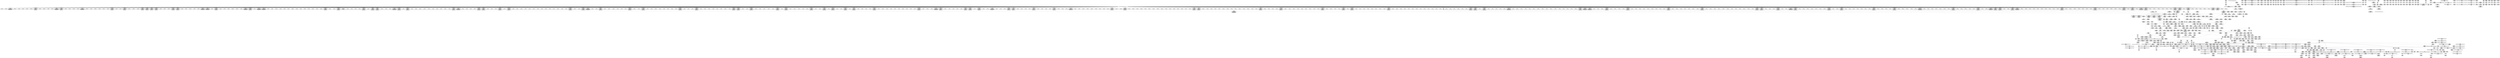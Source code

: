 digraph {
	CE0x48e0880 [shape=record,shape=Mrecord,label="{CE0x48e0880|i32_2044|*Constant*}"]
	CE0x493f850 [shape=record,shape=Mrecord,label="{CE0x493f850|__validate_creds:tmp6|include/linux/cred.h,174}"]
	CE0x493b9d0 [shape=record,shape=Mrecord,label="{CE0x493b9d0|_call_void_mcount()_#3|*SummSource*}"]
	CE0x4957780 [shape=record,shape=Mrecord,label="{CE0x4957780|12:_i32,_56:_i8*,_:_CRE_508,512_|*MultipleSource*|Function::inode_has_perm&Arg::inode::|*LoadInst*|security/selinux/hooks.c,1627|security/selinux/hooks.c,1611}"]
	CE0x48f7f00 [shape=record,shape=Mrecord,label="{CE0x48f7f00|12:_i32,_56:_i8*,_:_CRE_136,137_}"]
	CE0x4968950 [shape=record,shape=Mrecord,label="{CE0x4968950|12:_i32,_56:_i8*,_:_CRE_1000,1008_|*MultipleSource*|Function::inode_has_perm&Arg::inode::|*LoadInst*|security/selinux/hooks.c,1627|security/selinux/hooks.c,1611}"]
	CE0x493f220 [shape=record,shape=Mrecord,label="{CE0x493f220|i64*_getelementptr_inbounds_(_5_x_i64_,_5_x_i64_*___llvm_gcov_ctr155,_i64_0,_i64_3)|*Constant*|*SummSource*}"]
	CE0x4966540 [shape=record,shape=Mrecord,label="{CE0x4966540|12:_i32,_56:_i8*,_:_CRE_926,927_}"]
	CE0x4952fd0 [shape=record,shape=Mrecord,label="{CE0x4952fd0|12:_i32,_56:_i8*,_:_CRE_307,308_}"]
	CE0x490b910 [shape=record,shape=Mrecord,label="{CE0x490b910|i64*_getelementptr_inbounds_(_11_x_i64_,_11_x_i64_*___llvm_gcov_ctr152,_i64_0,_i64_6)|*Constant*}"]
	CE0x4967de0 [shape=record,shape=Mrecord,label="{CE0x4967de0|12:_i32,_56:_i8*,_:_CRE_978,979_}"]
	CE0x493b2b0 [shape=record,shape=Mrecord,label="{CE0x493b2b0|GLOBAL:creds_are_invalid|*Constant*|*SummSource*}"]
	CE0x4968fe0 [shape=record,shape=Mrecord,label="{CE0x4968fe0|inode_has_perm:tmp6|*LoadInst*|security/selinux/hooks.c,1611|*SummSink*}"]
	CE0x49336f0 [shape=record,shape=Mrecord,label="{CE0x49336f0|104:_%struct.inode*,_:_CRE_183,184_}"]
	CE0x49492f0 [shape=record,shape=Mrecord,label="{CE0x49492f0|cred_sid:cred|Function::cred_sid&Arg::cred::}"]
	CE0x493dfe0 [shape=record,shape=Mrecord,label="{CE0x493dfe0|inode_has_perm:tmp4|security/selinux/hooks.c,1609}"]
	CE0x49629e0 [shape=record,shape=Mrecord,label="{CE0x49629e0|12:_i32,_56:_i8*,_:_CRE_876,877_}"]
	CE0x4907060 [shape=record,shape=Mrecord,label="{CE0x4907060|i64_5|*Constant*|*SummSource*}"]
	CE0x4957bc0 [shape=record,shape=Mrecord,label="{CE0x4957bc0|12:_i32,_56:_i8*,_:_CRE_520,528_|*MultipleSource*|Function::inode_has_perm&Arg::inode::|*LoadInst*|security/selinux/hooks.c,1627|security/selinux/hooks.c,1611}"]
	CE0x48fca40 [shape=record,shape=Mrecord,label="{CE0x48fca40|_call_void___invalid_creds(%struct.cred*_%cred,_i8*_%file,_i32_%line)_#10,_!dbg_!27721|include/linux/cred.h,174}"]
	CE0x49677b0 [shape=record,shape=Mrecord,label="{CE0x49677b0|12:_i32,_56:_i8*,_:_CRE_968,976_|*MultipleSource*|Function::inode_has_perm&Arg::inode::|*LoadInst*|security/selinux/hooks.c,1627|security/selinux/hooks.c,1611}"]
	CE0x492e700 [shape=record,shape=Mrecord,label="{CE0x492e700|cred_sid:tmp|*SummSink*}"]
	CE0x48f1760 [shape=record,shape=Mrecord,label="{CE0x48f1760|dentry_has_perm:ad|security/selinux/hooks.c, 1628}"]
	CE0x493d3f0 [shape=record,shape=Mrecord,label="{CE0x493d3f0|__validate_creds:conv|include/linux/cred.h,173}"]
	CE0x492a290 [shape=record,shape=Mrecord,label="{CE0x492a290|GLOBAL:__llvm_gcov_ctr155|Global_var:__llvm_gcov_ctr155|*SummSink*}"]
	CE0x48dd9d0 [shape=record,shape=Mrecord,label="{CE0x48dd9d0|selinux_quota_on:tmp8|security/selinux/hooks.c,2044}"]
	CE0x4936450 [shape=record,shape=Mrecord,label="{CE0x4936450|get_current:tmp|*SummSource*}"]
	CE0x48eabd0 [shape=record,shape=Mrecord,label="{CE0x48eabd0|dentry_has_perm:entry}"]
	CE0x48dfbc0 [shape=record,shape=Mrecord,label="{CE0x48dfbc0|get_current:tmp4|./arch/x86/include/asm/current.h,14|*SummSink*}"]
	CE0x493ba40 [shape=record,shape=Mrecord,label="{CE0x493ba40|_call_void_mcount()_#3|*SummSink*}"]
	CE0x48e0760 [shape=record,shape=Mrecord,label="{CE0x48e0760|GLOBAL:lockdep_rcu_suspicious|*Constant*|*SummSink*}"]
	CE0x48fe9b0 [shape=record,shape=Mrecord,label="{CE0x48fe9b0|__validate_creds:tmp1|*SummSource*}"]
	CE0x48ce7a0 [shape=record,shape=Mrecord,label="{CE0x48ce7a0|selinux_quota_on:do.body}"]
	CE0x4924e80 [shape=record,shape=Mrecord,label="{CE0x4924e80|i32_1|*Constant*}"]
	CE0x4952c40 [shape=record,shape=Mrecord,label="{CE0x4952c40|12:_i32,_56:_i8*,_:_CRE_304,305_}"]
	CE0x49641a0 [shape=record,shape=Mrecord,label="{CE0x49641a0|12:_i32,_56:_i8*,_:_CRE_896,897_}"]
	CE0x48d4110 [shape=record,shape=Mrecord,label="{CE0x48d4110|GLOBAL:get_current|*Constant*}"]
	CE0x48e1b10 [shape=record,shape=Mrecord,label="{CE0x48e1b10|i64_1|*Constant*}"]
	CE0x495d940 [shape=record,shape=Mrecord,label="{CE0x495d940|12:_i32,_56:_i8*,_:_CRE_620,621_}"]
	CE0x49494b0 [shape=record,shape=Mrecord,label="{CE0x49494b0|cred_sid:cred|Function::cred_sid&Arg::cred::|*SummSource*}"]
	CE0x494c4f0 [shape=record,shape=Mrecord,label="{CE0x494c4f0|12:_i32,_56:_i8*,_:_CRE_194,195_}"]
	CE0x4924a90 [shape=record,shape=Mrecord,label="{CE0x4924a90|get_current:tmp|*SummSink*}"]
	CE0x48fadf0 [shape=record,shape=Mrecord,label="{CE0x48fadf0|_call_void_mcount()_#3}"]
	CE0x49022f0 [shape=record,shape=Mrecord,label="{CE0x49022f0|inode_has_perm:bb|*SummSource*}"]
	CE0x4977910 [shape=record,shape=Mrecord,label="{CE0x4977910|inode_has_perm:conv|security/selinux/hooks.c,1611|*SummSource*}"]
	CE0x493ef10 [shape=record,shape=Mrecord,label="{CE0x493ef10|i64*_getelementptr_inbounds_(_5_x_i64_,_5_x_i64_*___llvm_gcov_ctr155,_i64_0,_i64_3)|*Constant*}"]
	CE0x49421c0 [shape=record,shape=Mrecord,label="{CE0x49421c0|104:_%struct.inode*,_:_CRE_48,52_|*MultipleSource*|Function::selinux_quota_on&Arg::dentry::|Function::dentry_has_perm&Arg::dentry::|security/selinux/hooks.c,1627}"]
	CE0x48ff2f0 [shape=record,shape=Mrecord,label="{CE0x48ff2f0|cred_sid:tmp3|*SummSink*}"]
	CE0x49748c0 [shape=record,shape=Mrecord,label="{CE0x49748c0|avc_has_perm:tclass|Function::avc_has_perm&Arg::tclass::|*SummSource*}"]
	CE0x48d3ba0 [shape=record,shape=Mrecord,label="{CE0x48d3ba0|i64*_getelementptr_inbounds_(_11_x_i64_,_11_x_i64_*___llvm_gcov_ctr152,_i64_0,_i64_6)|*Constant*|*SummSource*}"]
	CE0x49347d0 [shape=record,shape=Mrecord,label="{CE0x49347d0|104:_%struct.inode*,_:_CRE_201,202_}"]
	CE0x4952d70 [shape=record,shape=Mrecord,label="{CE0x4952d70|12:_i32,_56:_i8*,_:_CRE_305,306_}"]
	CE0x491e250 [shape=record,shape=Mrecord,label="{CE0x491e250|dentry_has_perm:ad|security/selinux/hooks.c, 1628|*SummSink*}"]
	CE0x4956610 [shape=record,shape=Mrecord,label="{CE0x4956610|12:_i32,_56:_i8*,_:_CRE_479,480_}"]
	CE0x40e6070 [shape=record,shape=Mrecord,label="{CE0x40e6070|GLOBAL:selinux_quota_on.__warned|Global_var:selinux_quota_on.__warned|*SummSink*}"]
	CE0x48f8640 [shape=record,shape=Mrecord,label="{CE0x48f8640|__validate_creds:lnot.ext|include/linux/cred.h,173}"]
	CE0x48cf020 [shape=record,shape=Mrecord,label="{CE0x48cf020|i64_2|*Constant*|*SummSink*}"]
	CE0x4964660 [shape=record,shape=Mrecord,label="{CE0x4964660|12:_i32,_56:_i8*,_:_CRE_900,901_}"]
	CE0x48ce6f0 [shape=record,shape=Mrecord,label="{CE0x48ce6f0|i64_1|*Constant*|*SummSource*}"]
	CE0x49234f0 [shape=record,shape=Mrecord,label="{CE0x49234f0|104:_%struct.inode*,_:_CRE_306,307_}"]
	CE0x48ee330 [shape=record,shape=Mrecord,label="{CE0x48ee330|get_current:bb|*SummSource*}"]
	CE0x49555a0 [shape=record,shape=Mrecord,label="{CE0x49555a0|12:_i32,_56:_i8*,_:_CRE_448,456_|*MultipleSource*|Function::inode_has_perm&Arg::inode::|*LoadInst*|security/selinux/hooks.c,1627|security/selinux/hooks.c,1611}"]
	CE0x48e3f70 [shape=record,shape=Mrecord,label="{CE0x48e3f70|__validate_creds:bb}"]
	CE0x49963c0 [shape=record,shape=Mrecord,label="{CE0x49963c0|_call_void___invalid_creds(%struct.cred*_%cred,_i8*_%file,_i32_%line)_#10,_!dbg_!27721|include/linux/cred.h,174|*SummSource*}"]
	CE0x4932170 [shape=record,shape=Mrecord,label="{CE0x4932170|inode_has_perm:tmp5|security/selinux/hooks.c,1609|*SummSink*}"]
	CE0x4965f50 [shape=record,shape=Mrecord,label="{CE0x4965f50|12:_i32,_56:_i8*,_:_CRE_921,922_}"]
	CE0x48dcaf0 [shape=record,shape=Mrecord,label="{CE0x48dcaf0|104:_%struct.inode*,_:_CRE_165,166_}"]
	CE0x4950c30 [shape=record,shape=Mrecord,label="{CE0x4950c30|12:_i32,_56:_i8*,_:_CRE_277,278_}"]
	"CONST[source:2(external),value:2(dynamic)][purpose:{subject}][SrcIdx:3]"
	CE0x494c750 [shape=record,shape=Mrecord,label="{CE0x494c750|12:_i32,_56:_i8*,_:_CRE_196,197_}"]
	CE0x48d2df0 [shape=record,shape=Mrecord,label="{CE0x48d2df0|_call_void_mcount()_#3}"]
	CE0x4935290 [shape=record,shape=Mrecord,label="{CE0x4935290|104:_%struct.inode*,_:_CRE_64,72_|*MultipleSource*|Function::selinux_quota_on&Arg::dentry::|Function::dentry_has_perm&Arg::dentry::|security/selinux/hooks.c,1627}"]
	CE0x492b1a0 [shape=record,shape=Mrecord,label="{CE0x492b1a0|28:_i32,_32:_i16,_:_CRE_28,32_|*MultipleSource*|*LoadInst*|security/selinux/hooks.c,1615|security/selinux/hooks.c,1615|security/selinux/hooks.c,1617}"]
	CE0x4968610 [shape=record,shape=Mrecord,label="{CE0x4968610|12:_i32,_56:_i8*,_:_CRE_988,992_|*MultipleSource*|Function::inode_has_perm&Arg::inode::|*LoadInst*|security/selinux/hooks.c,1627|security/selinux/hooks.c,1611}"]
	CE0x48d1620 [shape=record,shape=Mrecord,label="{CE0x48d1620|i64*_getelementptr_inbounds_(_11_x_i64_,_11_x_i64_*___llvm_gcov_ctr152,_i64_0,_i64_6)|*Constant*|*SummSink*}"]
	CE0x48ce460 [shape=record,shape=Mrecord,label="{CE0x48ce460|selinux_quota_on:tmp1|*SummSource*}"]
	CE0x494f340 [shape=record,shape=Mrecord,label="{CE0x494f340|12:_i32,_56:_i8*,_:_CRE_256,257_}"]
	CE0x48ddcd0 [shape=record,shape=Mrecord,label="{CE0x48ddcd0|i64*_getelementptr_inbounds_(_11_x_i64_,_11_x_i64_*___llvm_gcov_ctr152,_i64_0,_i64_10)|*Constant*}"]
	CE0x494b6b0 [shape=record,shape=Mrecord,label="{CE0x494b6b0|12:_i32,_56:_i8*,_:_CRE_182,183_}"]
	CE0x4923e50 [shape=record,shape=Mrecord,label="{CE0x4923e50|104:_%struct.inode*,_:_CRE_314,315_}"]
	CE0x495d220 [shape=record,shape=Mrecord,label="{CE0x495d220|12:_i32,_56:_i8*,_:_CRE_614,615_}"]
	CE0x48d8100 [shape=record,shape=Mrecord,label="{CE0x48d8100|i32_1|*Constant*|*SummSink*}"]
	CE0x4941880 [shape=record,shape=Mrecord,label="{CE0x4941880|104:_%struct.inode*,_:_CRE_8,12_|*MultipleSource*|Function::selinux_quota_on&Arg::dentry::|Function::dentry_has_perm&Arg::dentry::|security/selinux/hooks.c,1627}"]
	CE0x49332e0 [shape=record,shape=Mrecord,label="{CE0x49332e0|104:_%struct.inode*,_:_CRE_179,180_}"]
	CE0x4996430 [shape=record,shape=Mrecord,label="{CE0x4996430|GLOBAL:__invalid_creds|*Constant*|*SummSource*}"]
	CE0x48e1d90 [shape=record,shape=Mrecord,label="{CE0x48e1d90|selinux_quota_on:tmp13|security/selinux/hooks.c,2044|*SummSink*}"]
	CE0x493dde0 [shape=record,shape=Mrecord,label="{CE0x493dde0|i64*_getelementptr_inbounds_(_8_x_i64_,_8_x_i64_*___llvm_gcov_ctr154,_i64_0,_i64_2)|*Constant*|*SummSink*}"]
	CE0x4979c70 [shape=record,shape=Mrecord,label="{CE0x4979c70|inode_has_perm:tmp9|security/selinux/hooks.c,1611}"]
	CE0x490a6f0 [shape=record,shape=Mrecord,label="{CE0x490a6f0|selinux_quota_on:tmp9|security/selinux/hooks.c,2044}"]
	CE0x48d1e90 [shape=record,shape=Mrecord,label="{CE0x48d1e90|12:_i32,_56:_i8*,_:_CRE_144,145_}"]
	CE0x66e7a80 [shape=record,shape=Mrecord,label="{CE0x66e7a80|_call_void_lockdep_rcu_suspicious(i8*_getelementptr_inbounds_(_25_x_i8_,_25_x_i8_*_.str3,_i32_0,_i32_0),_i32_2044,_i8*_getelementptr_inbounds_(_45_x_i8_,_45_x_i8_*_.str12,_i32_0,_i32_0))_#10,_!dbg_!27728|security/selinux/hooks.c,2044|*SummSource*}"]
	CE0x48fa3a0 [shape=record,shape=Mrecord,label="{CE0x48fa3a0|104:_%struct.inode*,_:_CRE_156,157_}"]
	CE0x4962090 [shape=record,shape=Mrecord,label="{CE0x4962090|12:_i32,_56:_i8*,_:_CRE_868,869_}"]
	CE0x48e9660 [shape=record,shape=Mrecord,label="{CE0x48e9660|i64*_getelementptr_inbounds_(_11_x_i64_,_11_x_i64_*___llvm_gcov_ctr152,_i64_0,_i64_8)|*Constant*|*SummSink*}"]
	CE0x4934140 [shape=record,shape=Mrecord,label="{CE0x4934140|104:_%struct.inode*,_:_CRE_194,195_}"]
	CE0x4924570 [shape=record,shape=Mrecord,label="{CE0x4924570|dentry_has_perm:tmp4|*LoadInst*|security/selinux/hooks.c,1627}"]
	CE0x4953360 [shape=record,shape=Mrecord,label="{CE0x4953360|12:_i32,_56:_i8*,_:_CRE_310,311_}"]
	CE0x4900190 [shape=record,shape=Mrecord,label="{CE0x4900190|cred_sid:tmp2|*SummSource*}"]
	CE0x48f2490 [shape=record,shape=Mrecord,label="{CE0x48f2490|selinux_quota_on:tmp21|security/selinux/hooks.c,2044|*SummSource*}"]
	CE0x4957320 [shape=record,shape=Mrecord,label="{CE0x4957320|12:_i32,_56:_i8*,_:_CRE_500,504_|*MultipleSource*|Function::inode_has_perm&Arg::inode::|*LoadInst*|security/selinux/hooks.c,1627|security/selinux/hooks.c,1611}"]
	CE0x49667a0 [shape=record,shape=Mrecord,label="{CE0x49667a0|12:_i32,_56:_i8*,_:_CRE_928,929_}"]
	CE0x4999390 [shape=record,shape=Mrecord,label="{CE0x4999390|__validate_creds:tmp8|include/linux/cred.h,175|*SummSource*}"]
	CE0x4949570 [shape=record,shape=Mrecord,label="{CE0x4949570|12:_i32,_56:_i8*,_:_CRE_154,155_}"]
	CE0x48de7e0 [shape=record,shape=Mrecord,label="{CE0x48de7e0|selinux_quota_on:tmp19|security/selinux/hooks.c,2044|*SummSink*}"]
	CE0x4953e70 [shape=record,shape=Mrecord,label="{CE0x4953e70|12:_i32,_56:_i8*,_:_CRE_352,360_|*MultipleSource*|Function::inode_has_perm&Arg::inode::|*LoadInst*|security/selinux/hooks.c,1627|security/selinux/hooks.c,1611}"]
	CE0x493e450 [shape=record,shape=Mrecord,label="{CE0x493e450|__validate_creds:tmp|*SummSource*}"]
	CE0x491c660 [shape=record,shape=Mrecord,label="{CE0x491c660|104:_%struct.inode*,_:_CRE_214,215_}"]
	CE0x493f4d0 [shape=record,shape=Mrecord,label="{CE0x493f4d0|i64*_getelementptr_inbounds_(_5_x_i64_,_5_x_i64_*___llvm_gcov_ctr155,_i64_0,_i64_3)|*Constant*|*SummSink*}"]
	CE0x4933f60 [shape=record,shape=Mrecord,label="{CE0x4933f60|104:_%struct.inode*,_:_CRE_192,193_}"]
	CE0x48f9e00 [shape=record,shape=Mrecord,label="{CE0x48f9e00|104:_%struct.inode*,_:_CRE_150,151_}"]
	CE0x48c84f0 [shape=record,shape=Mrecord,label="{CE0x48c84f0|selinux_quota_on:tmp|*SummSource*}"]
	CE0x48f5850 [shape=record,shape=Mrecord,label="{CE0x48f5850|i32_2044|*Constant*|*SummSink*}"]
	CE0x48d7ec0 [shape=record,shape=Mrecord,label="{CE0x48d7ec0|selinux_quota_on:tmp14|security/selinux/hooks.c,2044|*SummSource*}"]
	CE0x495e6b0 [shape=record,shape=Mrecord,label="{CE0x495e6b0|12:_i32,_56:_i8*,_:_CRE_664,672_|*MultipleSource*|Function::inode_has_perm&Arg::inode::|*LoadInst*|security/selinux/hooks.c,1627|security/selinux/hooks.c,1611}"]
	CE0x48ed1f0 [shape=record,shape=Mrecord,label="{CE0x48ed1f0|i1_true|*Constant*|*SummSink*}"]
	CE0x48ec840 [shape=record,shape=Mrecord,label="{CE0x48ec840|selinux_quota_on:tmp16|security/selinux/hooks.c,2044|*SummSource*}"]
	CE0x49536f0 [shape=record,shape=Mrecord,label="{CE0x49536f0|12:_i32,_56:_i8*,_:_CRE_320,328_|*MultipleSource*|Function::inode_has_perm&Arg::inode::|*LoadInst*|security/selinux/hooks.c,1627|security/selinux/hooks.c,1611}"]
	CE0x4955160 [shape=record,shape=Mrecord,label="{CE0x4955160|12:_i32,_56:_i8*,_:_CRE_432,440_|*MultipleSource*|Function::inode_has_perm&Arg::inode::|*LoadInst*|security/selinux/hooks.c,1627|security/selinux/hooks.c,1611}"]
	CE0x49329e0 [shape=record,shape=Mrecord,label="{CE0x49329e0|inode_has_perm:if.then}"]
	CE0x49760f0 [shape=record,shape=Mrecord,label="{CE0x49760f0|inode_has_perm:and|security/selinux/hooks.c,1611}"]
	CE0x48fb9a0 [shape=record,shape=Mrecord,label="{CE0x48fb9a0|get_current:tmp3}"]
	CE0x48d7360 [shape=record,shape=Mrecord,label="{CE0x48d7360|selinux_quota_on:tmp12|security/selinux/hooks.c,2044|*SummSource*}"]
	CE0x49608e0 [shape=record,shape=Mrecord,label="{CE0x49608e0|12:_i32,_56:_i8*,_:_CRE_800,804_|*MultipleSource*|Function::inode_has_perm&Arg::inode::|*LoadInst*|security/selinux/hooks.c,1627|security/selinux/hooks.c,1611}"]
	CE0x48dfc60 [shape=record,shape=Mrecord,label="{CE0x48dfc60|GLOBAL:current_task|Global_var:current_task}"]
	CE0x49382f0 [shape=record,shape=Mrecord,label="{CE0x49382f0|inode_has_perm:entry|*SummSink*}"]
	CE0x4926ca0 [shape=record,shape=Mrecord,label="{CE0x4926ca0|i32_(i32,_i32,_i16,_i32,_%struct.common_audit_data*)*_bitcast_(i32_(i32,_i32,_i16,_i32,_%struct.common_audit_data.495*)*_avc_has_perm_to_i32_(i32,_i32,_i16,_i32,_%struct.common_audit_data*)*)|*Constant*|*SummSink*}"]
	CE0x49529e0 [shape=record,shape=Mrecord,label="{CE0x49529e0|12:_i32,_56:_i8*,_:_CRE_302,303_}"]
	CE0x4972dd0 [shape=record,shape=Mrecord,label="{CE0x4972dd0|__validate_creds:if.end}"]
	CE0x49635c0 [shape=record,shape=Mrecord,label="{CE0x49635c0|12:_i32,_56:_i8*,_:_CRE_886,887_}"]
	CE0x48d06d0 [shape=record,shape=Mrecord,label="{CE0x48d06d0|selinux_quota_on:bb}"]
	CE0x4947970 [shape=record,shape=Mrecord,label="{CE0x4947970|i64*_getelementptr_inbounds_(_8_x_i64_,_8_x_i64_*___llvm_gcov_ctr154,_i64_0,_i64_6)|*Constant*|*SummSource*}"]
	CE0x48ff3b0 [shape=record,shape=Mrecord,label="{CE0x48ff3b0|_call_void_mcount()_#3}"]
	CE0x49345f0 [shape=record,shape=Mrecord,label="{CE0x49345f0|104:_%struct.inode*,_:_CRE_199,200_}"]
	CE0x49475d0 [shape=record,shape=Mrecord,label="{CE0x49475d0|inode_has_perm:tmp12|security/selinux/hooks.c,1612|*SummSink*}"]
	CE0x49735e0 [shape=record,shape=Mrecord,label="{CE0x49735e0|__validate_creds:tobool|include/linux/cred.h,173|*SummSink*}"]
	CE0x49375f0 [shape=record,shape=Mrecord,label="{CE0x49375f0|dentry_has_perm:dentry1|security/selinux/hooks.c,1631|*SummSource*}"]
	CE0x4998bb0 [shape=record,shape=Mrecord,label="{CE0x4998bb0|cred_sid:tmp6|security/selinux/hooks.c,197}"]
	CE0x496d270 [shape=record,shape=Mrecord,label="{CE0x496d270|_ret_i32_%tmp6,_!dbg_!27716|security/selinux/hooks.c,197}"]
	CE0x49602b0 [shape=record,shape=Mrecord,label="{CE0x49602b0|12:_i32,_56:_i8*,_:_CRE_768,776_|*MultipleSource*|Function::inode_has_perm&Arg::inode::|*LoadInst*|security/selinux/hooks.c,1627|security/selinux/hooks.c,1611}"]
	CE0x4954b30 [shape=record,shape=Mrecord,label="{CE0x4954b30|12:_i32,_56:_i8*,_:_CRE_408,416_|*MultipleSource*|Function::inode_has_perm&Arg::inode::|*LoadInst*|security/selinux/hooks.c,1627|security/selinux/hooks.c,1611}"]
	CE0x48eb510 [shape=record,shape=Mrecord,label="{CE0x48eb510|_ret_i32_%call,_!dbg_!27723|security/selinux/hooks.c,1632|*SummSink*}"]
	CE0x48f7280 [shape=record,shape=Mrecord,label="{CE0x48f7280|cred_sid:sid|security/selinux/hooks.c,197}"]
	CE0x495bb90 [shape=record,shape=Mrecord,label="{CE0x495bb90|12:_i32,_56:_i8*,_:_CRE_595,596_}"]
	CE0x494c880 [shape=record,shape=Mrecord,label="{CE0x494c880|12:_i32,_56:_i8*,_:_CRE_197,198_}"]
	CE0x491cd80 [shape=record,shape=Mrecord,label="{CE0x491cd80|104:_%struct.inode*,_:_CRE_220,221_}"]
	CE0x495cd60 [shape=record,shape=Mrecord,label="{CE0x495cd60|12:_i32,_56:_i8*,_:_CRE_610,611_}"]
	CE0x4948200 [shape=record,shape=Mrecord,label="{CE0x4948200|inode_has_perm:tmp14|security/selinux/hooks.c,1614|*SummSource*}"]
	CE0x491e7e0 [shape=record,shape=Mrecord,label="{CE0x491e7e0|i64*_getelementptr_inbounds_(_2_x_i64_,_2_x_i64_*___llvm_gcov_ctr153,_i64_0,_i64_0)|*Constant*}"]
	CE0x48d8210 [shape=record,shape=Mrecord,label="{CE0x48d8210|i64*_getelementptr_inbounds_(_2_x_i64_,_2_x_i64_*___llvm_gcov_ctr153,_i64_0,_i64_1)|*Constant*}"]
	CE0x49374f0 [shape=record,shape=Mrecord,label="{CE0x49374f0|dentry_has_perm:call|security/selinux/hooks.c,1632}"]
	CE0x49569a0 [shape=record,shape=Mrecord,label="{CE0x49569a0|12:_i32,_56:_i8*,_:_CRE_482,483_}"]
	CE0x48f17d0 [shape=record,shape=Mrecord,label="{CE0x48f17d0|dentry_has_perm:ad|security/selinux/hooks.c, 1628|*SummSource*}"]
	CE0x4978ea0 [shape=record,shape=Mrecord,label="{CE0x4978ea0|inode_has_perm:tmp7|security/selinux/hooks.c,1611}"]
	CE0x4935160 [shape=record,shape=Mrecord,label="{CE0x4935160|104:_%struct.inode*,_:_CRE_56,64_|*MultipleSource*|Function::selinux_quota_on&Arg::dentry::|Function::dentry_has_perm&Arg::dentry::|security/selinux/hooks.c,1627}"]
	CE0x48f6c90 [shape=record,shape=Mrecord,label="{CE0x48f6c90|cred_sid:tmp5|security/selinux/hooks.c,196|*SummSink*}"]
	CE0x491d8a0 [shape=record,shape=Mrecord,label="{CE0x491d8a0|104:_%struct.inode*,_:_CRE_256,264_|*MultipleSource*|Function::selinux_quota_on&Arg::dentry::|Function::dentry_has_perm&Arg::dentry::|security/selinux/hooks.c,1627}"]
	CE0x49503e0 [shape=record,shape=Mrecord,label="{CE0x49503e0|12:_i32,_56:_i8*,_:_CRE_270,271_}"]
	CE0x4903100 [shape=record,shape=Mrecord,label="{CE0x4903100|12:_i32,_56:_i8*,_:_CRE_76,80_|*MultipleSource*|Function::inode_has_perm&Arg::inode::|*LoadInst*|security/selinux/hooks.c,1627|security/selinux/hooks.c,1611}"]
	CE0x491ec90 [shape=record,shape=Mrecord,label="{CE0x491ec90|i32_4|*Constant*}"]
	CE0x4950e90 [shape=record,shape=Mrecord,label="{CE0x4950e90|12:_i32,_56:_i8*,_:_CRE_279,280_}"]
	CE0x49648c0 [shape=record,shape=Mrecord,label="{CE0x49648c0|12:_i32,_56:_i8*,_:_CRE_902,903_}"]
	CE0x4949ef0 [shape=record,shape=Mrecord,label="{CE0x4949ef0|12:_i32,_56:_i8*,_:_CRE_162,163_}"]
	CE0x4933ba0 [shape=record,shape=Mrecord,label="{CE0x4933ba0|104:_%struct.inode*,_:_CRE_188,189_}"]
	CE0x48e8a20 [shape=record,shape=Mrecord,label="{CE0x48e8a20|selinux_quota_on:call3|security/selinux/hooks.c,2044|*SummSink*}"]
	CE0x48fcb70 [shape=record,shape=Mrecord,label="{CE0x48fcb70|i64*_getelementptr_inbounds_(_5_x_i64_,_5_x_i64_*___llvm_gcov_ctr155,_i64_0,_i64_4)|*Constant*}"]
	CE0x4902210 [shape=record,shape=Mrecord,label="{CE0x4902210|inode_has_perm:do.body|*SummSink*}"]
	CE0x48fee10 [shape=record,shape=Mrecord,label="{CE0x48fee10|_ret_void,_!dbg_!27722|include/linux/cred.h,175|*SummSource*}"]
	CE0x49797b0 [shape=record,shape=Mrecord,label="{CE0x49797b0|GLOBAL:__llvm_gcov_ctr154|Global_var:__llvm_gcov_ctr154|*SummSource*}"]
	CE0x48de140 [shape=record,shape=Mrecord,label="{CE0x48de140|_call_void_mcount()_#3}"]
	CE0x49005c0 [shape=record,shape=Mrecord,label="{CE0x49005c0|inode_has_perm:tmp}"]
	CE0x48dd180 [shape=record,shape=Mrecord,label="{CE0x48dd180|104:_%struct.inode*,_:_CRE_172,173_}"]
	CE0x5cfb690 [shape=record,shape=Mrecord,label="{CE0x5cfb690|selinux_quota_on:tmp3|*SummSink*}"]
	CE0x4997b30 [shape=record,shape=Mrecord,label="{CE0x4997b30|cred_sid:bb|*SummSink*}"]
	CE0x4971750 [shape=record,shape=Mrecord,label="{CE0x4971750|inode_has_perm:retval.0}"]
	CE0x48f0e50 [shape=record,shape=Mrecord,label="{CE0x48f0e50|i64*_getelementptr_inbounds_(_11_x_i64_,_11_x_i64_*___llvm_gcov_ctr152,_i64_0,_i64_9)|*Constant*}"]
	CE0x49390a0 [shape=record,shape=Mrecord,label="{CE0x49390a0|inode_has_perm:perms|Function::inode_has_perm&Arg::perms::|*SummSink*}"]
	CE0x495d0f0 [shape=record,shape=Mrecord,label="{CE0x495d0f0|12:_i32,_56:_i8*,_:_CRE_613,614_}"]
	CE0x49771b0 [shape=record,shape=Mrecord,label="{CE0x49771b0|inode_has_perm:conv|security/selinux/hooks.c,1611}"]
	CE0x4941b90 [shape=record,shape=Mrecord,label="{CE0x4941b90|104:_%struct.inode*,_:_CRE_24,40_|*MultipleSource*|Function::selinux_quota_on&Arg::dentry::|Function::dentry_has_perm&Arg::dentry::|security/selinux/hooks.c,1627}"]
	CE0x48f3ba0 [shape=record,shape=Mrecord,label="{CE0x48f3ba0|dentry_has_perm:av|Function::dentry_has_perm&Arg::av::|*SummSink*}"]
	CE0x4967380 [shape=record,shape=Mrecord,label="{CE0x4967380|12:_i32,_56:_i8*,_:_CRE_952,960_|*MultipleSource*|Function::inode_has_perm&Arg::inode::|*LoadInst*|security/selinux/hooks.c,1627|security/selinux/hooks.c,1611}"]
	CE0x494cc10 [shape=record,shape=Mrecord,label="{CE0x494cc10|12:_i32,_56:_i8*,_:_CRE_200,201_}"]
	"CONST[source:0(mediator),value:0(static)][purpose:{operation}][SrcIdx:2]"
	CE0x49327c0 [shape=record,shape=Mrecord,label="{CE0x49327c0|inode_has_perm:if.end}"]
	CE0x48ec9e0 [shape=record,shape=Mrecord,label="{CE0x48ec9e0|selinux_quota_on:tmp16|security/selinux/hooks.c,2044|*SummSink*}"]
	CE0x491d680 [shape=record,shape=Mrecord,label="{CE0x491d680|104:_%struct.inode*,_:_CRE_248,256_|*MultipleSource*|Function::selinux_quota_on&Arg::dentry::|Function::dentry_has_perm&Arg::dentry::|security/selinux/hooks.c,1627}"]
	CE0x491d4a0 [shape=record,shape=Mrecord,label="{CE0x491d4a0|104:_%struct.inode*,_:_CRE_240,248_|*MultipleSource*|Function::selinux_quota_on&Arg::dentry::|Function::dentry_has_perm&Arg::dentry::|security/selinux/hooks.c,1627}"]
	CE0x4977ab0 [shape=record,shape=Mrecord,label="{CE0x4977ab0|i64_0|*Constant*}"]
	CE0x48ec7d0 [shape=record,shape=Mrecord,label="{CE0x48ec7d0|selinux_quota_on:tmp16|security/selinux/hooks.c,2044}"]
	CE0x48d2350 [shape=record,shape=Mrecord,label="{CE0x48d2350|12:_i32,_56:_i8*,_:_CRE_148,149_}"]
	CE0x48f6080 [shape=record,shape=Mrecord,label="{CE0x48f6080|selinux_quota_on:tmp17|security/selinux/hooks.c,2044}"]
	CE0x494af90 [shape=record,shape=Mrecord,label="{CE0x494af90|12:_i32,_56:_i8*,_:_CRE_176,177_}"]
	CE0x4921d10 [shape=record,shape=Mrecord,label="{CE0x4921d10|dentry_has_perm:type|security/selinux/hooks.c,1630}"]
	CE0x491d110 [shape=record,shape=Mrecord,label="{CE0x491d110|104:_%struct.inode*,_:_CRE_223,224_}"]
	CE0x49528b0 [shape=record,shape=Mrecord,label="{CE0x49528b0|12:_i32,_56:_i8*,_:_CRE_301,302_}"]
	CE0x494ed50 [shape=record,shape=Mrecord,label="{CE0x494ed50|12:_i32,_56:_i8*,_:_CRE_251,252_}"]
	CE0x496d550 [shape=record,shape=Mrecord,label="{CE0x496d550|_ret_i32_%tmp6,_!dbg_!27716|security/selinux/hooks.c,197|*SummSink*}"]
	CE0x48f7310 [shape=record,shape=Mrecord,label="{CE0x48f7310|cred_sid:sid|security/selinux/hooks.c,197|*SummSink*}"]
	CE0x494b0c0 [shape=record,shape=Mrecord,label="{CE0x494b0c0|12:_i32,_56:_i8*,_:_CRE_177,178_}"]
	CE0x48dd090 [shape=record,shape=Mrecord,label="{CE0x48dd090|104:_%struct.inode*,_:_CRE_171,172_}"]
	CE0x4956260 [shape=record,shape=Mrecord,label="{CE0x4956260|12:_i32,_56:_i8*,_:_CRE_475,476_}"]
	CE0x493ec60 [shape=record,shape=Mrecord,label="{CE0x493ec60|__validate_creds:tmp5|include/linux/cred.h,173|*SummSource*}"]
	CE0x497b650 [shape=record,shape=Mrecord,label="{CE0x497b650|i64*_getelementptr_inbounds_(_8_x_i64_,_8_x_i64_*___llvm_gcov_ctr154,_i64_0,_i64_5)|*Constant*|*SummSink*}"]
	CE0x495ce90 [shape=record,shape=Mrecord,label="{CE0x495ce90|12:_i32,_56:_i8*,_:_CRE_611,612_}"]
	CE0x48d7ff0 [shape=record,shape=Mrecord,label="{CE0x48d7ff0|selinux_quota_on:tmp14|security/selinux/hooks.c,2044|*SummSink*}"]
	CE0x4904fb0 [shape=record,shape=Mrecord,label="{CE0x4904fb0|i32_32768|*Constant*|*SummSource*}"]
	CE0x4942cc0 [shape=record,shape=Mrecord,label="{CE0x4942cc0|cred_sid:security|security/selinux/hooks.c,196|*SummSource*}"]
	CE0x4966a00 [shape=record,shape=Mrecord,label="{CE0x4966a00|12:_i32,_56:_i8*,_:_CRE_930,931_}"]
	CE0x48e1e00 [shape=record,shape=Mrecord,label="{CE0x48e1e00|selinux_quota_on:tmp13|security/selinux/hooks.c,2044}"]
	CE0x48f29e0 [shape=record,shape=Mrecord,label="{CE0x48f29e0|COLLAPSED:_GCMRE_current_task_external_global_%struct.task_struct*:_elem_0::|security/selinux/hooks.c,2044}"]
	CE0x4964070 [shape=record,shape=Mrecord,label="{CE0x4964070|12:_i32,_56:_i8*,_:_CRE_895,896_}"]
	CE0x4974eb0 [shape=record,shape=Mrecord,label="{CE0x4974eb0|avc_has_perm:requested|Function::avc_has_perm&Arg::requested::|*SummSource*}"]
	CE0x48dd270 [shape=record,shape=Mrecord,label="{CE0x48dd270|104:_%struct.inode*,_:_CRE_173,174_}"]
	CE0x48e8620 [shape=record,shape=Mrecord,label="{CE0x48e8620|selinux_quota_on:call3|security/selinux/hooks.c,2044}"]
	CE0x48deea0 [shape=record,shape=Mrecord,label="{CE0x48deea0|selinux_quota_on:tmp5|security/selinux/hooks.c,2044}"]
	CE0x494b910 [shape=record,shape=Mrecord,label="{CE0x494b910|12:_i32,_56:_i8*,_:_CRE_184,185_}"]
	CE0x48d9f00 [shape=record,shape=Mrecord,label="{CE0x48d9f00|dentry_has_perm:u|security/selinux/hooks.c,1631|*SummSink*}"]
	CE0x4935620 [shape=record,shape=Mrecord,label="{CE0x4935620|104:_%struct.inode*,_:_CRE_88,89_}"]
	CE0x48d8e70 [shape=record,shape=Mrecord,label="{CE0x48d8e70|12:_i32,_56:_i8*,_:_CRE_72,76_|*MultipleSource*|Function::inode_has_perm&Arg::inode::|*LoadInst*|security/selinux/hooks.c,1627|security/selinux/hooks.c,1611}"]
	CE0x49307e0 [shape=record,shape=Mrecord,label="{CE0x49307e0|i64*_getelementptr_inbounds_(_2_x_i64_,_2_x_i64_*___llvm_gcov_ctr131,_i64_0,_i64_0)|*Constant*|*SummSink*}"]
	CE0x48ea450 [shape=record,shape=Mrecord,label="{CE0x48ea450|dentry_has_perm:d_inode|security/selinux/hooks.c,1627|*SummSink*}"]
	CE0x49588b0 [shape=record,shape=Mrecord,label="{CE0x49588b0|12:_i32,_56:_i8*,_:_CRE_553,554_}"]
	CE0x4904910 [shape=record,shape=Mrecord,label="{CE0x4904910|selinux_quota_on:dentry|Function::selinux_quota_on&Arg::dentry::|*SummSource*}"]
	CE0x48dc380 [shape=record,shape=Mrecord,label="{CE0x48dc380|selinux_quota_on:tmp2|*SummSink*}"]
	CE0x494a4e0 [shape=record,shape=Mrecord,label="{CE0x494a4e0|12:_i32,_56:_i8*,_:_CRE_167,168_}"]
	CE0x495e060 [shape=record,shape=Mrecord,label="{CE0x495e060|12:_i32,_56:_i8*,_:_CRE_640,648_|*MultipleSource*|Function::inode_has_perm&Arg::inode::|*LoadInst*|security/selinux/hooks.c,1627|security/selinux/hooks.c,1611}"]
	CE0x4970ec0 [shape=record,shape=Mrecord,label="{CE0x4970ec0|avc_has_perm:auditdata|Function::avc_has_perm&Arg::auditdata::}"]
	CE0x48d5b30 [shape=record,shape=Mrecord,label="{CE0x48d5b30|104:_%struct.inode*,_:_CRE_104,112_|*MultipleSource*|Function::selinux_quota_on&Arg::dentry::|Function::dentry_has_perm&Arg::dentry::|security/selinux/hooks.c,1627}"]
	CE0x490cab0 [shape=record,shape=Mrecord,label="{CE0x490cab0|selinux_quota_on:tmp10|security/selinux/hooks.c,2044|*SummSink*}"]
	CE0x48f33e0 [shape=record,shape=Mrecord,label="{CE0x48f33e0|selinux_quota_on:tmp3}"]
	CE0x48f3a00 [shape=record,shape=Mrecord,label="{CE0x48f3a00|dentry_has_perm:av|Function::dentry_has_perm&Arg::av::}"]
	CE0x493b4d0 [shape=record,shape=Mrecord,label="{CE0x493b4d0|inode_has_perm:tmp|*SummSink*}"]
	CE0x49628b0 [shape=record,shape=Mrecord,label="{CE0x49628b0|12:_i32,_56:_i8*,_:_CRE_875,876_}"]
	CE0x493a0c0 [shape=record,shape=Mrecord,label="{CE0x493a0c0|__validate_creds:expval|include/linux/cred.h,173}"]
	CE0x494a610 [shape=record,shape=Mrecord,label="{CE0x494a610|12:_i32,_56:_i8*,_:_CRE_168,169_}"]
	CE0x4972f70 [shape=record,shape=Mrecord,label="{CE0x4972f70|__validate_creds:if.end|*SummSink*}"]
	CE0x48fb090 [shape=record,shape=Mrecord,label="{CE0x48fb090|_call_void_mcount()_#3|*SummSource*}"]
	CE0x4979680 [shape=record,shape=Mrecord,label="{CE0x4979680|GLOBAL:__llvm_gcov_ctr154|Global_var:__llvm_gcov_ctr154}"]
	CE0x48ca870 [shape=record,shape=Mrecord,label="{CE0x48ca870|selinux_quota_on:tmp7|security/selinux/hooks.c,2044}"]
	CE0x491e930 [shape=record,shape=Mrecord,label="{CE0x491e930|dentry_has_perm:tmp2|*SummSink*}"]
	CE0x48d2480 [shape=record,shape=Mrecord,label="{CE0x48d2480|12:_i32,_56:_i8*,_:_CRE_149,150_}"]
	CE0x48db250 [shape=record,shape=Mrecord,label="{CE0x48db250|selinux_quota_on:if.then|*SummSink*}"]
	CE0x49515b0 [shape=record,shape=Mrecord,label="{CE0x49515b0|12:_i32,_56:_i8*,_:_CRE_285,286_}"]
	CE0x491f330 [shape=record,shape=Mrecord,label="{CE0x491f330|i64*_getelementptr_inbounds_(_2_x_i64_,_2_x_i64_*___llvm_gcov_ctr98,_i64_0,_i64_0)|*Constant*|*SummSource*}"]
	CE0x492d780 [shape=record,shape=Mrecord,label="{CE0x492d780|inode_has_perm:do.end}"]
	CE0x494d6c0 [shape=record,shape=Mrecord,label="{CE0x494d6c0|12:_i32,_56:_i8*,_:_CRE_212,216_|*MultipleSource*|Function::inode_has_perm&Arg::inode::|*LoadInst*|security/selinux/hooks.c,1627|security/selinux/hooks.c,1611}"]
	CE0x49241e0 [shape=record,shape=Mrecord,label="{CE0x49241e0|104:_%struct.inode*,_:_CRE_317,318_}"]
	CE0x48d2bc0 [shape=record,shape=Mrecord,label="{CE0x48d2bc0|COLLAPSED:_GCMRE___llvm_gcov_ctr153_internal_global_2_x_i64_zeroinitializer:_elem_0:default:}"]
	CE0x49744a0 [shape=record,shape=Mrecord,label="{CE0x49744a0|avc_has_perm:tsid|Function::avc_has_perm&Arg::tsid::|*SummSource*}"]
	CE0x4903d30 [shape=record,shape=Mrecord,label="{CE0x4903d30|12:_i32,_56:_i8*,_:_CRE_4,8_|*MultipleSource*|Function::inode_has_perm&Arg::inode::|*LoadInst*|security/selinux/hooks.c,1627|security/selinux/hooks.c,1611}"]
	CE0x48fe8d0 [shape=record,shape=Mrecord,label="{CE0x48fe8d0|i64_1|*Constant*}"]
	CE0x48e5920 [shape=record,shape=Mrecord,label="{CE0x48e5920|12:_i32,_56:_i8*,_:_CRE_24,32_|*MultipleSource*|Function::inode_has_perm&Arg::inode::|*LoadInst*|security/selinux/hooks.c,1627|security/selinux/hooks.c,1611}"]
	CE0x48eb680 [shape=record,shape=Mrecord,label="{CE0x48eb680|i64*_getelementptr_inbounds_(_2_x_i64_,_2_x_i64_*___llvm_gcov_ctr98,_i64_0,_i64_0)|*Constant*}"]
	CE0x49238c0 [shape=record,shape=Mrecord,label="{CE0x49238c0|104:_%struct.inode*,_:_CRE_309,310_}"]
	CE0x494fcc0 [shape=record,shape=Mrecord,label="{CE0x494fcc0|12:_i32,_56:_i8*,_:_CRE_264,265_}"]
	CE0x49681b0 [shape=record,shape=Mrecord,label="{CE0x49681b0|12:_i32,_56:_i8*,_:_CRE_981,982_}"]
	CE0x49713c0 [shape=record,shape=Mrecord,label="{CE0x49713c0|_ret_i32_%retval.0,_!dbg_!27728|security/selinux/avc.c,775|*SummSink*}"]
	CE0x4925890 [shape=record,shape=Mrecord,label="{CE0x4925890|avc_has_perm:entry}"]
	CE0x4904da0 [shape=record,shape=Mrecord,label="{CE0x4904da0|dentry_has_perm:dentry|Function::dentry_has_perm&Arg::dentry::|*SummSink*}"]
	CE0x491d370 [shape=record,shape=Mrecord,label="{CE0x491d370|104:_%struct.inode*,_:_CRE_232,240_|*MultipleSource*|Function::selinux_quota_on&Arg::dentry::|Function::dentry_has_perm&Arg::dentry::|security/selinux/hooks.c,1627}"]
	CE0x49571f0 [shape=record,shape=Mrecord,label="{CE0x49571f0|12:_i32,_56:_i8*,_:_CRE_496,500_|*MultipleSource*|Function::inode_has_perm&Arg::inode::|*LoadInst*|security/selinux/hooks.c,1627|security/selinux/hooks.c,1611}"]
	CE0x4903c70 [shape=record,shape=Mrecord,label="{CE0x4903c70|cred_sid:security|security/selinux/hooks.c,196}"]
	CE0x4926670 [shape=record,shape=Mrecord,label="{CE0x4926670|inode_has_perm:call4|security/selinux/hooks.c,1617|*SummSource*}"]
	CE0x49011b0 [shape=record,shape=Mrecord,label="{CE0x49011b0|i64*_getelementptr_inbounds_(_2_x_i64_,_2_x_i64_*___llvm_gcov_ctr131,_i64_0,_i64_1)|*Constant*|*SummSink*}"]
	CE0x494e4d0 [shape=record,shape=Mrecord,label="{CE0x494e4d0|12:_i32,_56:_i8*,_:_CRE_243,244_}"]
	CE0x4954060 [shape=record,shape=Mrecord,label="{CE0x4954060|12:_i32,_56:_i8*,_:_CRE_360,376_|*MultipleSource*|Function::inode_has_perm&Arg::inode::|*LoadInst*|security/selinux/hooks.c,1627|security/selinux/hooks.c,1611}"]
	CE0x491e6c0 [shape=record,shape=Mrecord,label="{CE0x491e6c0|_call_void_mcount()_#3}"]
	CE0x4956740 [shape=record,shape=Mrecord,label="{CE0x4956740|12:_i32,_56:_i8*,_:_CRE_480,481_}"]
	CE0x48d9c80 [shape=record,shape=Mrecord,label="{CE0x48d9c80|i32_0|*Constant*}"]
	CE0x494f6d0 [shape=record,shape=Mrecord,label="{CE0x494f6d0|12:_i32,_56:_i8*,_:_CRE_259,260_}"]
	CE0x492f340 [shape=record,shape=Mrecord,label="{CE0x492f340|inode_has_perm:i_flags|security/selinux/hooks.c,1611|*SummSource*}"]
	CE0x48d4940 [shape=record,shape=Mrecord,label="{CE0x48d4940|GLOBAL:lockdep_rcu_suspicious|*Constant*}"]
	CE0x48dcbe0 [shape=record,shape=Mrecord,label="{CE0x48dcbe0|104:_%struct.inode*,_:_CRE_166,167_}"]
	CE0x48cf180 [shape=record,shape=Mrecord,label="{CE0x48cf180|selinux_quota_on:tobool|security/selinux/hooks.c,2044|*SummSink*}"]
	CE0x49322b0 [shape=record,shape=Mrecord,label="{CE0x49322b0|COLLAPSED:_CMRE:_elem_0:default:}"]
	CE0x48ee460 [shape=record,shape=Mrecord,label="{CE0x48ee460|get_current:bb|*SummSink*}"]
	CE0x48f9ef0 [shape=record,shape=Mrecord,label="{CE0x48f9ef0|104:_%struct.inode*,_:_CRE_151,152_}"]
	CE0x48ea8b0 [shape=record,shape=Mrecord,label="{CE0x48ea8b0|selinux_quota_on:call5|security/selinux/hooks.c,2046|*SummSource*}"]
	CE0x48ceef0 [shape=record,shape=Mrecord,label="{CE0x48ceef0|i64*_getelementptr_inbounds_(_11_x_i64_,_11_x_i64_*___llvm_gcov_ctr152,_i64_0,_i64_0)|*Constant*}"]
	CE0x4921da0 [shape=record,shape=Mrecord,label="{CE0x4921da0|dentry_has_perm:type|security/selinux/hooks.c,1630|*SummSource*}"]
	CE0x491cb20 [shape=record,shape=Mrecord,label="{CE0x491cb20|104:_%struct.inode*,_:_CRE_218,219_}"]
	CE0x4949040 [shape=record,shape=Mrecord,label="{CE0x4949040|cred_sid:entry}"]
	CE0x4952b10 [shape=record,shape=Mrecord,label="{CE0x4952b10|12:_i32,_56:_i8*,_:_CRE_303,304_}"]
	CE0x4963e10 [shape=record,shape=Mrecord,label="{CE0x4963e10|12:_i32,_56:_i8*,_:_CRE_893,894_}"]
	CE0x4908370 [shape=record,shape=Mrecord,label="{CE0x4908370|i64_4|*Constant*}"]
	CE0x4966b30 [shape=record,shape=Mrecord,label="{CE0x4966b30|12:_i32,_56:_i8*,_:_CRE_931,932_}"]
	CE0x48fa580 [shape=record,shape=Mrecord,label="{CE0x48fa580|104:_%struct.inode*,_:_CRE_158,159_}"]
	CE0x494cae0 [shape=record,shape=Mrecord,label="{CE0x494cae0|12:_i32,_56:_i8*,_:_CRE_199,200_}"]
	CE0x49763c0 [shape=record,shape=Mrecord,label="{CE0x49763c0|inode_has_perm:tobool|security/selinux/hooks.c,1611|*SummSource*}"]
	CE0x48e5b40 [shape=record,shape=Mrecord,label="{CE0x48e5b40|12:_i32,_56:_i8*,_:_CRE_32,40_|*MultipleSource*|Function::inode_has_perm&Arg::inode::|*LoadInst*|security/selinux/hooks.c,1627|security/selinux/hooks.c,1611}"]
	CE0x4942090 [shape=record,shape=Mrecord,label="{CE0x4942090|104:_%struct.inode*,_:_CRE_40,48_|*MultipleSource*|Function::selinux_quota_on&Arg::dentry::|Function::dentry_has_perm&Arg::dentry::|security/selinux/hooks.c,1627}"]
	CE0x4964400 [shape=record,shape=Mrecord,label="{CE0x4964400|12:_i32,_56:_i8*,_:_CRE_898,899_}"]
	CE0x49497d0 [shape=record,shape=Mrecord,label="{CE0x49497d0|12:_i32,_56:_i8*,_:_CRE_156,157_}"]
	CE0x494cfa0 [shape=record,shape=Mrecord,label="{CE0x494cfa0|12:_i32,_56:_i8*,_:_CRE_203,204_}"]
	CE0x48db430 [shape=record,shape=Mrecord,label="{CE0x48db430|selinux_quota_on:tmp20|security/selinux/hooks.c,2044|*SummSource*}"]
	CE0x4976540 [shape=record,shape=Mrecord,label="{CE0x4976540|inode_has_perm:tobool|security/selinux/hooks.c,1611|*SummSink*}"]
	CE0x4931ea0 [shape=record,shape=Mrecord,label="{CE0x4931ea0|inode_has_perm:tmp5|security/selinux/hooks.c,1609}"]
	CE0x495a040 [shape=record,shape=Mrecord,label="{CE0x495a040|12:_i32,_56:_i8*,_:_CRE_572,573_}"]
	CE0x4900630 [shape=record,shape=Mrecord,label="{CE0x4900630|COLLAPSED:_GCMRE___llvm_gcov_ctr154_internal_global_8_x_i64_zeroinitializer:_elem_0:default:}"]
	CE0x48d8090 [shape=record,shape=Mrecord,label="{CE0x48d8090|i32_1|*Constant*|*SummSource*}"]
	CE0x48d6590 [shape=record,shape=Mrecord,label="{CE0x48d6590|selinux_quota_on:tobool|security/selinux/hooks.c,2044}"]
	CE0x4957530 [shape=record,shape=Mrecord,label="{CE0x4957530|12:_i32,_56:_i8*,_:_CRE_504,508_|*MultipleSource*|Function::inode_has_perm&Arg::inode::|*LoadInst*|security/selinux/hooks.c,1627|security/selinux/hooks.c,1611}"]
	CE0x48ff100 [shape=record,shape=Mrecord,label="{CE0x48ff100|cred_sid:tmp3}"]
	CE0x4971080 [shape=record,shape=Mrecord,label="{CE0x4971080|avc_has_perm:auditdata|Function::avc_has_perm&Arg::auditdata::|*SummSink*}"]
	CE0x4972360 [shape=record,shape=Mrecord,label="{CE0x4972360|inode_has_perm:tmp19|security/selinux/hooks.c,1618|*SummSink*}"]
	CE0x48fb100 [shape=record,shape=Mrecord,label="{CE0x48fb100|_call_void_mcount()_#3|*SummSink*}"]
	CE0x48d0af0 [shape=record,shape=Mrecord,label="{CE0x48d0af0|COLLAPSED:_GCMRE___llvm_gcov_ctr152_internal_global_11_x_i64_zeroinitializer:_elem_0:default:}"]
	CE0x4960b00 [shape=record,shape=Mrecord,label="{CE0x4960b00|12:_i32,_56:_i8*,_:_CRE_808,816_|*MultipleSource*|Function::inode_has_perm&Arg::inode::|*LoadInst*|security/selinux/hooks.c,1627|security/selinux/hooks.c,1611}"]
	CE0x495a500 [shape=record,shape=Mrecord,label="{CE0x495a500|12:_i32,_56:_i8*,_:_CRE_576,577_}"]
	CE0x494c9b0 [shape=record,shape=Mrecord,label="{CE0x494c9b0|12:_i32,_56:_i8*,_:_CRE_198,199_}"]
	CE0x49318b0 [shape=record,shape=Mrecord,label="{CE0x49318b0|inode_has_perm:i_flags|security/selinux/hooks.c,1611|*SummSink*}"]
	CE0x494a280 [shape=record,shape=Mrecord,label="{CE0x494a280|12:_i32,_56:_i8*,_:_CRE_165,166_}"]
	CE0x4930a50 [shape=record,shape=Mrecord,label="{CE0x4930a50|COLLAPSED:_GCMRE___llvm_gcov_ctr131_internal_global_2_x_i64_zeroinitializer:_elem_0:default:}"]
	CE0x48d8c50 [shape=record,shape=Mrecord,label="{CE0x48d8c50|12:_i32,_56:_i8*,_:_CRE_64,72_|*MultipleSource*|Function::inode_has_perm&Arg::inode::|*LoadInst*|security/selinux/hooks.c,1627|security/selinux/hooks.c,1611}"]
	CE0x493e370 [shape=record,shape=Mrecord,label="{CE0x493e370|__validate_creds:tmp}"]
	CE0x491c020 [shape=record,shape=Mrecord,label="{CE0x491c020|104:_%struct.inode*,_:_CRE_209,210_}"]
	CE0x48df070 [shape=record,shape=Mrecord,label="{CE0x48df070|GLOBAL:current_task|Global_var:current_task|*SummSink*}"]
	CE0x48d2eb0 [shape=record,shape=Mrecord,label="{CE0x48d2eb0|selinux_quota_on:tmp5|security/selinux/hooks.c,2044|*SummSink*}"]
	CE0x490a7f0 [shape=record,shape=Mrecord,label="{CE0x490a7f0|selinux_quota_on:tmp9|security/selinux/hooks.c,2044|*SummSink*}"]
	CE0x495e490 [shape=record,shape=Mrecord,label="{CE0x495e490|12:_i32,_56:_i8*,_:_CRE_656,664_|*MultipleSource*|Function::inode_has_perm&Arg::inode::|*LoadInst*|security/selinux/hooks.c,1627|security/selinux/hooks.c,1611}"]
	CE0x4942760 [shape=record,shape=Mrecord,label="{CE0x4942760|get_current:tmp1}"]
	CE0x495ad50 [shape=record,shape=Mrecord,label="{CE0x495ad50|12:_i32,_56:_i8*,_:_CRE_583,584_}"]
	CE0x497b990 [shape=record,shape=Mrecord,label="{CE0x497b990|inode_has_perm:tmp11|security/selinux/hooks.c,1612}"]
	CE0x495a170 [shape=record,shape=Mrecord,label="{CE0x495a170|12:_i32,_56:_i8*,_:_CRE_573,574_}"]
	CE0x4926e10 [shape=record,shape=Mrecord,label="{CE0x4926e10|avc_has_perm:entry|*SummSource*}"]
	CE0x48e06f0 [shape=record,shape=Mrecord,label="{CE0x48e06f0|GLOBAL:lockdep_rcu_suspicious|*Constant*|*SummSource*}"]
	CE0x48ff280 [shape=record,shape=Mrecord,label="{CE0x48ff280|cred_sid:tmp3|*SummSource*}"]
	CE0x4932730 [shape=record,shape=Mrecord,label="{CE0x4932730|inode_has_perm:return|*SummSink*}"]
	CE0x4971fb0 [shape=record,shape=Mrecord,label="{CE0x4971fb0|i64*_getelementptr_inbounds_(_8_x_i64_,_8_x_i64_*___llvm_gcov_ctr154,_i64_0,_i64_7)|*Constant*|*SummSink*}"]
	CE0x4996db0 [shape=record,shape=Mrecord,label="{CE0x4996db0|__validate_creds:tmp8|include/linux/cred.h,175}"]
	CE0x49749f0 [shape=record,shape=Mrecord,label="{CE0x49749f0|avc_has_perm:tclass|Function::avc_has_perm&Arg::tclass::|*SummSink*}"]
	CE0x4933510 [shape=record,shape=Mrecord,label="{CE0x4933510|104:_%struct.inode*,_:_CRE_181,182_}"]
	CE0x4947900 [shape=record,shape=Mrecord,label="{CE0x4947900|i64*_getelementptr_inbounds_(_8_x_i64_,_8_x_i64_*___llvm_gcov_ctr154,_i64_0,_i64_6)|*Constant*}"]
	CE0x494b450 [shape=record,shape=Mrecord,label="{CE0x494b450|12:_i32,_56:_i8*,_:_CRE_180,181_}"]
	CE0x48cea60 [shape=record,shape=Mrecord,label="{CE0x48cea60|selinux_quota_on:tmp1}"]
	CE0x494ba40 [shape=record,shape=Mrecord,label="{CE0x494ba40|12:_i32,_56:_i8*,_:_CRE_185,186_}"]
	CE0x48c91d0 [shape=record,shape=Mrecord,label="{CE0x48c91d0|selinux_quota_on:if.end}"]
	CE0x4924440 [shape=record,shape=Mrecord,label="{CE0x4924440|104:_%struct.inode*,_:_CRE_319,320_}"]
	CE0x4949a30 [shape=record,shape=Mrecord,label="{CE0x4949a30|12:_i32,_56:_i8*,_:_CRE_158,159_}"]
	CE0x4955e20 [shape=record,shape=Mrecord,label="{CE0x4955e20|12:_i32,_56:_i8*,_:_CRE_473,474_}"]
	CE0x4952520 [shape=record,shape=Mrecord,label="{CE0x4952520|12:_i32,_56:_i8*,_:_CRE_298,299_}"]
	CE0x494f5a0 [shape=record,shape=Mrecord,label="{CE0x494f5a0|12:_i32,_56:_i8*,_:_CRE_258,259_}"]
	"CONST[source:1(input),value:2(dynamic)][purpose:{object}][SrcIdx:1]"
	CE0x48f3b00 [shape=record,shape=Mrecord,label="{CE0x48f3b00|_ret_i32_%call,_!dbg_!27723|security/selinux/hooks.c,1632}"]
	CE0x494b7e0 [shape=record,shape=Mrecord,label="{CE0x494b7e0|12:_i32,_56:_i8*,_:_CRE_183,184_}"]
	CE0x48de8e0 [shape=record,shape=Mrecord,label="{CE0x48de8e0|selinux_quota_on:tmp20|security/selinux/hooks.c,2044}"]
	CE0x48d40a0 [shape=record,shape=Mrecord,label="{CE0x48d40a0|i64*_getelementptr_inbounds_(_11_x_i64_,_11_x_i64_*___llvm_gcov_ctr152,_i64_0,_i64_9)|*Constant*|*SummSink*}"]
	CE0x4977980 [shape=record,shape=Mrecord,label="{CE0x4977980|inode_has_perm:conv|security/selinux/hooks.c,1611|*SummSink*}"]
	CE0x4923ac0 [shape=record,shape=Mrecord,label="{CE0x4923ac0|104:_%struct.inode*,_:_CRE_311,312_}"]
	CE0x494fb90 [shape=record,shape=Mrecord,label="{CE0x494fb90|12:_i32,_56:_i8*,_:_CRE_263,264_}"]
	CE0x4903c00 [shape=record,shape=Mrecord,label="{CE0x4903c00|cred_sid:tmp4|*LoadInst*|security/selinux/hooks.c,196}"]
	CE0x494a740 [shape=record,shape=Mrecord,label="{CE0x494a740|12:_i32,_56:_i8*,_:_CRE_169,170_}"]
	CE0x49684e0 [shape=record,shape=Mrecord,label="{CE0x49684e0|12:_i32,_56:_i8*,_:_CRE_984,988_|*MultipleSource*|Function::inode_has_perm&Arg::inode::|*LoadInst*|security/selinux/hooks.c,1627|security/selinux/hooks.c,1611}"]
	CE0x4933c90 [shape=record,shape=Mrecord,label="{CE0x4933c90|104:_%struct.inode*,_:_CRE_189,190_}"]
	CE0x49309e0 [shape=record,shape=Mrecord,label="{CE0x49309e0|cred_sid:tmp}"]
	CE0x4978690 [shape=record,shape=Mrecord,label="{CE0x4978690|inode_has_perm:tobool2|security/selinux/hooks.c,1611}"]
	CE0x492b2d0 [shape=record,shape=Mrecord,label="{CE0x492b2d0|28:_i32,_32:_i16,_:_CRE_32,34_|*MultipleSource*|*LoadInst*|security/selinux/hooks.c,1615|security/selinux/hooks.c,1615|security/selinux/hooks.c,1617}"]
	CE0x494f0e0 [shape=record,shape=Mrecord,label="{CE0x494f0e0|12:_i32,_56:_i8*,_:_CRE_254,255_}"]
	CE0x495de00 [shape=record,shape=Mrecord,label="{CE0x495de00|12:_i32,_56:_i8*,_:_CRE_624,628_|*MultipleSource*|Function::inode_has_perm&Arg::inode::|*LoadInst*|security/selinux/hooks.c,1627|security/selinux/hooks.c,1611}"]
	CE0x48d5c20 [shape=record,shape=Mrecord,label="{CE0x48d5c20|104:_%struct.inode*,_:_CRE_112,144_|*MultipleSource*|Function::selinux_quota_on&Arg::dentry::|Function::dentry_has_perm&Arg::dentry::|security/selinux/hooks.c,1627}"]
	CE0x497a9c0 [shape=record,shape=Mrecord,label="{CE0x497a9c0|inode_has_perm:tmp9|security/selinux/hooks.c,1611|*SummSink*}"]
	CE0x4963360 [shape=record,shape=Mrecord,label="{CE0x4963360|12:_i32,_56:_i8*,_:_CRE_884,885_}"]
	CE0x49636f0 [shape=record,shape=Mrecord,label="{CE0x49636f0|12:_i32,_56:_i8*,_:_CRE_887,888_}"]
	CE0x49255a0 [shape=record,shape=Mrecord,label="{CE0x49255a0|avc_has_perm:ssid|Function::avc_has_perm&Arg::ssid::|*SummSource*}"]
	CE0x4931920 [shape=record,shape=Mrecord,label="{CE0x4931920|12:_i32,_56:_i8*,_:_CRE_0,2_|*MultipleSource*|Function::inode_has_perm&Arg::inode::|*LoadInst*|security/selinux/hooks.c,1627|security/selinux/hooks.c,1611}"]
	CE0x49715a0 [shape=record,shape=Mrecord,label="{CE0x49715a0|i64*_getelementptr_inbounds_(_8_x_i64_,_8_x_i64_*___llvm_gcov_ctr154,_i64_0,_i64_7)|*Constant*}"]
	CE0x494ac00 [shape=record,shape=Mrecord,label="{CE0x494ac00|12:_i32,_56:_i8*,_:_CRE_173,174_}"]
	CE0x66e7980 [shape=record,shape=Mrecord,label="{CE0x66e7980|i8_1|*Constant*|*SummSink*}"]
	CE0x48dc120 [shape=record,shape=Mrecord,label="{CE0x48dc120|selinux_quota_on:tmp2|*SummSource*}"]
	CE0x48dad40 [shape=record,shape=Mrecord,label="{CE0x48dad40|_ret_%struct.task_struct*_%tmp4,_!dbg_!27714|./arch/x86/include/asm/current.h,14|*SummSource*}"]
	CE0x48dd360 [shape=record,shape=Mrecord,label="{CE0x48dd360|104:_%struct.inode*,_:_CRE_174,175_}"]
	CE0x4934ee0 [shape=record,shape=Mrecord,label="{CE0x4934ee0|104:_%struct.inode*,_:_CRE_208,209_}"]
	CE0x494a150 [shape=record,shape=Mrecord,label="{CE0x494a150|12:_i32,_56:_i8*,_:_CRE_164,165_}"]
	CE0x493c840 [shape=record,shape=Mrecord,label="{CE0x493c840|i64*_getelementptr_inbounds_(_8_x_i64_,_8_x_i64_*___llvm_gcov_ctr154,_i64_0,_i64_1)|*Constant*|*SummSource*}"]
	CE0x494a3b0 [shape=record,shape=Mrecord,label="{CE0x494a3b0|12:_i32,_56:_i8*,_:_CRE_166,167_}"]
	CE0x48d71e0 [shape=record,shape=Mrecord,label="{CE0x48d71e0|selinux_quota_on:tmp11|security/selinux/hooks.c,2044|*SummSource*}"]
	CE0x4962b10 [shape=record,shape=Mrecord,label="{CE0x4962b10|12:_i32,_56:_i8*,_:_CRE_877,878_}"]
	CE0x4958440 [shape=record,shape=Mrecord,label="{CE0x4958440|12:_i32,_56:_i8*,_:_CRE_544,552_|*MultipleSource*|Function::inode_has_perm&Arg::inode::|*LoadInst*|security/selinux/hooks.c,1627|security/selinux/hooks.c,1611}"]
	CE0x48fe580 [shape=record,shape=Mrecord,label="{CE0x48fe580|selinux_quota_on:tobool1|security/selinux/hooks.c,2044}"]
	CE0x492a160 [shape=record,shape=Mrecord,label="{CE0x492a160|GLOBAL:__llvm_gcov_ctr155|Global_var:__llvm_gcov_ctr155|*SummSource*}"]
	CE0x48de4c0 [shape=record,shape=Mrecord,label="{CE0x48de4c0|GLOBAL:__llvm_gcov_ctr152|Global_var:__llvm_gcov_ctr152}"]
	CE0x48dca00 [shape=record,shape=Mrecord,label="{CE0x48dca00|104:_%struct.inode*,_:_CRE_164,165_}"]
	CE0x48fa850 [shape=record,shape=Mrecord,label="{CE0x48fa850|104:_%struct.inode*,_:_CRE_161,162_}"]
	CE0x48f3670 [shape=record,shape=Mrecord,label="{CE0x48f3670|i32_32768|*Constant*|*SummSink*}"]
	CE0x48f7470 [shape=record,shape=Mrecord,label="{CE0x48f7470|cred_sid:sid|security/selinux/hooks.c,197|*SummSource*}"]
	CE0x49570c0 [shape=record,shape=Mrecord,label="{CE0x49570c0|12:_i32,_56:_i8*,_:_CRE_488,496_|*MultipleSource*|Function::inode_has_perm&Arg::inode::|*LoadInst*|security/selinux/hooks.c,1627|security/selinux/hooks.c,1611}"]
	CE0x494a870 [shape=record,shape=Mrecord,label="{CE0x494a870|12:_i32,_56:_i8*,_:_CRE_170,171_}"]
	CE0x4956f90 [shape=record,shape=Mrecord,label="{CE0x4956f90|12:_i32,_56:_i8*,_:_CRE_487,488_}"]
	CE0x48ce640 [shape=record,shape=Mrecord,label="{CE0x48ce640|selinux_quota_on:tmp4|security/selinux/hooks.c,2044}"]
	CE0x4933d80 [shape=record,shape=Mrecord,label="{CE0x4933d80|104:_%struct.inode*,_:_CRE_190,191_}"]
	CE0x4935800 [shape=record,shape=Mrecord,label="{CE0x4935800|104:_%struct.inode*,_:_CRE_89,90_}"]
	CE0x4904c40 [shape=record,shape=Mrecord,label="{CE0x4904c40|dentry_has_perm:dentry|Function::dentry_has_perm&Arg::dentry::}"]
	CE0x4978c10 [shape=record,shape=Mrecord,label="{CE0x4978c10|inode_has_perm:tobool2|security/selinux/hooks.c,1611|*SummSink*}"]
	CE0x4959de0 [shape=record,shape=Mrecord,label="{CE0x4959de0|12:_i32,_56:_i8*,_:_CRE_570,571_}"]
	CE0x4999e30 [shape=record,shape=Mrecord,label="{CE0x4999e30|cred_sid:bb|*SummSource*}"]
	CE0x495da70 [shape=record,shape=Mrecord,label="{CE0x495da70|12:_i32,_56:_i8*,_:_CRE_621,622_}"]
	CE0x4932000 [shape=record,shape=Mrecord,label="{CE0x4932000|inode_has_perm:tmp5|security/selinux/hooks.c,1609|*SummSource*}"]
	CE0x48dde30 [shape=record,shape=Mrecord,label="{CE0x48dde30|selinux_quota_on:tmp19|security/selinux/hooks.c,2044}"]
	CE0x48fc850 [shape=record,shape=Mrecord,label="{CE0x48fc850|GLOBAL:__invalid_creds|*Constant*}"]
	CE0x492ae10 [shape=record,shape=Mrecord,label="{CE0x492ae10|inode_has_perm:sclass|security/selinux/hooks.c,1617}"]
	CE0x48d3850 [shape=record,shape=Mrecord,label="{CE0x48d3850|selinux_quota_on:entry|*SummSource*}"]
	CE0x4977470 [shape=record,shape=Mrecord,label="{CE0x4977470|inode_has_perm:lnot.ext|security/selinux/hooks.c,1611}"]
	CE0x495b800 [shape=record,shape=Mrecord,label="{CE0x495b800|12:_i32,_56:_i8*,_:_CRE_592,593_}"]
	CE0x4900e90 [shape=record,shape=Mrecord,label="{CE0x4900e90|__validate_creds:cred|Function::__validate_creds&Arg::cred::|*SummSink*}"]
	CE0x493a1e0 [shape=record,shape=Mrecord,label="{CE0x493a1e0|__validate_creds:expval|include/linux/cred.h,173|*SummSink*}"]
	CE0x495c8a0 [shape=record,shape=Mrecord,label="{CE0x495c8a0|12:_i32,_56:_i8*,_:_CRE_606,607_}"]
	CE0x4960d20 [shape=record,shape=Mrecord,label="{CE0x4960d20|12:_i32,_56:_i8*,_:_CRE_816,824_|*MultipleSource*|Function::inode_has_perm&Arg::inode::|*LoadInst*|security/selinux/hooks.c,1627|security/selinux/hooks.c,1611}"]
	CE0x495d480 [shape=record,shape=Mrecord,label="{CE0x495d480|12:_i32,_56:_i8*,_:_CRE_616,617_}"]
	CE0x4956310 [shape=record,shape=Mrecord,label="{CE0x4956310|12:_i32,_56:_i8*,_:_CRE_476,477_}"]
	CE0x4951cd0 [shape=record,shape=Mrecord,label="{CE0x4951cd0|12:_i32,_56:_i8*,_:_CRE_291,292_}"]
	CE0x48d4780 [shape=record,shape=Mrecord,label="{CE0x48d4780|selinux_quota_on:tmp6|security/selinux/hooks.c,2044|*SummSource*}"]
	CE0x495f7e0 [shape=record,shape=Mrecord,label="{CE0x495f7e0|12:_i32,_56:_i8*,_:_CRE_728,736_|*MultipleSource*|Function::inode_has_perm&Arg::inode::|*LoadInst*|security/selinux/hooks.c,1627|security/selinux/hooks.c,1611}"]
	CE0x4977c20 [shape=record,shape=Mrecord,label="{CE0x4977c20|GLOBAL:llvm.expect.i64|*Constant*}"]
	CE0x48f2b50 [shape=record,shape=Mrecord,label="{CE0x48f2b50|selinux_quota_on:cred4|security/selinux/hooks.c,2044}"]
	CE0x4962520 [shape=record,shape=Mrecord,label="{CE0x4962520|12:_i32,_56:_i8*,_:_CRE_872,873_}"]
	CE0x48d32d0 [shape=record,shape=Mrecord,label="{CE0x48d32d0|i64*_getelementptr_inbounds_(_11_x_i64_,_11_x_i64_*___llvm_gcov_ctr152,_i64_0,_i64_1)|*Constant*|*SummSink*}"]
	CE0x4921410 [shape=record,shape=Mrecord,label="{CE0x4921410|__validate_creds:tmp2|include/linux/cred.h,173}"]
	CE0x4961ba0 [shape=record,shape=Mrecord,label="{CE0x4961ba0|12:_i32,_56:_i8*,_:_CRE_865,866_}"]
	CE0x4933ab0 [shape=record,shape=Mrecord,label="{CE0x4933ab0|104:_%struct.inode*,_:_CRE_187,188_}"]
	CE0x4956ad0 [shape=record,shape=Mrecord,label="{CE0x4956ad0|12:_i32,_56:_i8*,_:_CRE_483,484_}"]
	CE0x4904a60 [shape=record,shape=Mrecord,label="{CE0x4904a60|selinux_quota_on:dentry|Function::selinux_quota_on&Arg::dentry::|*SummSink*}"]
	CE0x4996c50 [shape=record,shape=Mrecord,label="{CE0x4996c50|i64*_getelementptr_inbounds_(_5_x_i64_,_5_x_i64_*___llvm_gcov_ctr155,_i64_0,_i64_4)|*Constant*|*SummSink*}"]
	CE0x494ce70 [shape=record,shape=Mrecord,label="{CE0x494ce70|12:_i32,_56:_i8*,_:_CRE_202,203_}"]
	CE0x4962650 [shape=record,shape=Mrecord,label="{CE0x4962650|12:_i32,_56:_i8*,_:_CRE_873,874_}"]
	CE0x4934320 [shape=record,shape=Mrecord,label="{CE0x4934320|104:_%struct.inode*,_:_CRE_196,197_}"]
	CE0x4962fd0 [shape=record,shape=Mrecord,label="{CE0x4962fd0|12:_i32,_56:_i8*,_:_CRE_881,882_}"]
	CE0x48f28c0 [shape=record,shape=Mrecord,label="{CE0x48f28c0|i32_78|*Constant*|*SummSource*}"]
	CE0x493d630 [shape=record,shape=Mrecord,label="{CE0x493d630|inode_has_perm:tmp1}"]
	CE0x4961570 [shape=record,shape=Mrecord,label="{CE0x4961570|12:_i32,_56:_i8*,_:_CRE_848,856_|*MultipleSource*|Function::inode_has_perm&Arg::inode::|*LoadInst*|security/selinux/hooks.c,1627|security/selinux/hooks.c,1611}"]
	CE0x4961160 [shape=record,shape=Mrecord,label="{CE0x4961160|12:_i32,_56:_i8*,_:_CRE_832,840_|*MultipleSource*|Function::inode_has_perm&Arg::inode::|*LoadInst*|security/selinux/hooks.c,1627|security/selinux/hooks.c,1611}"]
	CE0x4937fb0 [shape=record,shape=Mrecord,label="{CE0x4937fb0|GLOBAL:inode_has_perm|*Constant*|*SummSink*}"]
	CE0x4973b80 [shape=record,shape=Mrecord,label="{CE0x4973b80|i64*_getelementptr_inbounds_(_5_x_i64_,_5_x_i64_*___llvm_gcov_ctr155,_i64_0,_i64_0)|*Constant*}"]
	CE0x49240b0 [shape=record,shape=Mrecord,label="{CE0x49240b0|104:_%struct.inode*,_:_CRE_316,317_}"]
	CE0x4925f80 [shape=record,shape=Mrecord,label="{CE0x4925f80|inode_has_perm:tmp18|security/selinux/hooks.c,1617}"]
	CE0x48f6860 [shape=record,shape=Mrecord,label="{CE0x48f6860|cred_sid:tmp4|*LoadInst*|security/selinux/hooks.c,196|*SummSink*}"]
	CE0x4900c20 [shape=record,shape=Mrecord,label="{CE0x4900c20|__validate_creds:tmp1|*SummSink*}"]
	CE0x48ff960 [shape=record,shape=Mrecord,label="{CE0x48ff960|__validate_creds:call|include/linux/cred.h,173|*SummSink*}"]
	CE0x4939450 [shape=record,shape=Mrecord,label="{CE0x4939450|inode_has_perm:adp|Function::inode_has_perm&Arg::adp::|*SummSource*}"]
	CE0x493e260 [shape=record,shape=Mrecord,label="{CE0x493e260|i64*_getelementptr_inbounds_(_5_x_i64_,_5_x_i64_*___llvm_gcov_ctr155,_i64_0,_i64_0)|*Constant*|*SummSink*}"]
	CE0x4951f30 [shape=record,shape=Mrecord,label="{CE0x4951f30|12:_i32,_56:_i8*,_:_CRE_293,294_}"]
	CE0x493eaf0 [shape=record,shape=Mrecord,label="{CE0x493eaf0|__validate_creds:tmp5|include/linux/cred.h,173}"]
	CE0x492db10 [shape=record,shape=Mrecord,label="{CE0x492db10|_call_void_mcount()_#3|*SummSource*}"]
	CE0x4971950 [shape=record,shape=Mrecord,label="{CE0x4971950|inode_has_perm:retval.0|*SummSource*}"]
	CE0x497bfa0 [shape=record,shape=Mrecord,label="{CE0x497bfa0|inode_has_perm:tmp12|security/selinux/hooks.c,1612}"]
	CE0x4902380 [shape=record,shape=Mrecord,label="{CE0x4902380|inode_has_perm:bb|*SummSink*}"]
	CE0x49324b0 [shape=record,shape=Mrecord,label="{CE0x49324b0|__validate_creds:lnot|include/linux/cred.h,173|*SummSink*}"]
	CE0x4960f40 [shape=record,shape=Mrecord,label="{CE0x4960f40|12:_i32,_56:_i8*,_:_CRE_824,832_|*MultipleSource*|Function::inode_has_perm&Arg::inode::|*LoadInst*|security/selinux/hooks.c,1627|security/selinux/hooks.c,1611}"]
	CE0x48fdf10 [shape=record,shape=Mrecord,label="{CE0x48fdf10|__validate_creds:conv|include/linux/cred.h,173|*SummSink*}"]
	CE0x49766b0 [shape=record,shape=Mrecord,label="{CE0x49766b0|i1_true|*Constant*}"]
	CE0x4968dc0 [shape=record,shape=Mrecord,label="{CE0x4968dc0|inode_has_perm:tmp6|*LoadInst*|security/selinux/hooks.c,1611|*SummSource*}"]
	CE0x4926b70 [shape=record,shape=Mrecord,label="{CE0x4926b70|i32_(i32,_i32,_i16,_i32,_%struct.common_audit_data*)*_bitcast_(i32_(i32,_i32,_i16,_i32,_%struct.common_audit_data.495*)*_avc_has_perm_to_i32_(i32,_i32,_i16,_i32,_%struct.common_audit_data*)*)|*Constant*|*SummSource*}"]
	CE0x493ede0 [shape=record,shape=Mrecord,label="{CE0x493ede0|__validate_creds:tmp5|include/linux/cred.h,173|*SummSink*}"]
	CE0x48fa2b0 [shape=record,shape=Mrecord,label="{CE0x48fa2b0|104:_%struct.inode*,_:_CRE_155,156_}"]
	CE0x4976b50 [shape=record,shape=Mrecord,label="{CE0x4976b50|inode_has_perm:lnot1|security/selinux/hooks.c,1611}"]
	CE0x4937710 [shape=record,shape=Mrecord,label="{CE0x4937710|dentry_has_perm:dentry1|security/selinux/hooks.c,1631|*SummSink*}"]
	CE0x4932890 [shape=record,shape=Mrecord,label="{CE0x4932890|inode_has_perm:if.end|*SummSource*}"]
	CE0x4998a40 [shape=record,shape=Mrecord,label="{CE0x4998a40|0:_i32,_4:_i32,_8:_i32,_12:_i32,_:_CMRE_20,24_|*MultipleSource*|security/selinux/hooks.c,196|security/selinux/hooks.c,197|*LoadInst*|security/selinux/hooks.c,196}"]
	CE0x495bdf0 [shape=record,shape=Mrecord,label="{CE0x495bdf0|12:_i32,_56:_i8*,_:_CRE_597,598_}"]
	CE0x48d7c80 [shape=record,shape=Mrecord,label="{CE0x48d7c80|selinux_quota_on:tmp13|security/selinux/hooks.c,2044|*SummSource*}"]
	CE0x4970f30 [shape=record,shape=Mrecord,label="{CE0x4970f30|avc_has_perm:auditdata|Function::avc_has_perm&Arg::auditdata::|*SummSource*}"]
	CE0x491e510 [shape=record,shape=Mrecord,label="{CE0x491e510|inode_has_perm:tmp3|*SummSource*}"]
	CE0x49215e0 [shape=record,shape=Mrecord,label="{CE0x49215e0|__validate_creds:tmp2|include/linux/cred.h,173|*SummSource*}"]
	CE0x48f9c50 [shape=record,shape=Mrecord,label="{CE0x48f9c50|104:_%struct.inode*,_:_CRE_148,149_}"]
	CE0x48fa940 [shape=record,shape=Mrecord,label="{CE0x48fa940|104:_%struct.inode*,_:_CRE_162,163_}"]
	CE0x4933e70 [shape=record,shape=Mrecord,label="{CE0x4933e70|104:_%struct.inode*,_:_CRE_191,192_}"]
	CE0x48db910 [shape=record,shape=Mrecord,label="{CE0x48db910|_call_void_mcount()_#3|*SummSink*}"]
	CE0x4967120 [shape=record,shape=Mrecord,label="{CE0x4967120|12:_i32,_56:_i8*,_:_CRE_936,944_|*MultipleSource*|Function::inode_has_perm&Arg::inode::|*LoadInst*|security/selinux/hooks.c,1627|security/selinux/hooks.c,1611}"]
	CE0x4959cb0 [shape=record,shape=Mrecord,label="{CE0x4959cb0|12:_i32,_56:_i8*,_:_CRE_569,570_}"]
	CE0x48ea4c0 [shape=record,shape=Mrecord,label="{CE0x48ea4c0|dentry_has_perm:d_inode|security/selinux/hooks.c,1627|*SummSource*}"]
	CE0x49385e0 [shape=record,shape=Mrecord,label="{CE0x49385e0|inode_has_perm:cred|Function::inode_has_perm&Arg::cred::|*SummSource*}"]
	CE0x4967250 [shape=record,shape=Mrecord,label="{CE0x4967250|12:_i32,_56:_i8*,_:_CRE_944,952_|*MultipleSource*|Function::inode_has_perm&Arg::inode::|*LoadInst*|security/selinux/hooks.c,1627|security/selinux/hooks.c,1611}"]
	CE0x494ad30 [shape=record,shape=Mrecord,label="{CE0x494ad30|12:_i32,_56:_i8*,_:_CRE_174,175_}"]
	CE0x48f0d70 [shape=record,shape=Mrecord,label="{CE0x48f0d70|dentry_has_perm:bb|*SummSource*}"]
	CE0x4926280 [shape=record,shape=Mrecord,label="{CE0x4926280|inode_has_perm:tmp18|security/selinux/hooks.c,1617|*SummSink*}"]
	CE0x4934500 [shape=record,shape=Mrecord,label="{CE0x4934500|104:_%struct.inode*,_:_CRE_198,199_}"]
	CE0x49346e0 [shape=record,shape=Mrecord,label="{CE0x49346e0|104:_%struct.inode*,_:_CRE_200,201_}"]
	CE0x49516e0 [shape=record,shape=Mrecord,label="{CE0x49516e0|12:_i32,_56:_i8*,_:_CRE_286,287_}"]
	CE0x49267a0 [shape=record,shape=Mrecord,label="{CE0x49267a0|inode_has_perm:call4|security/selinux/hooks.c,1617|*SummSink*}"]
	CE0x4963230 [shape=record,shape=Mrecord,label="{CE0x4963230|12:_i32,_56:_i8*,_:_CRE_883,884_}"]
	CE0x496e400 [shape=record,shape=Mrecord,label="{CE0x496e400|inode_has_perm:tmp16|security/selinux/hooks.c,1615}"]
	CE0x49489f0 [shape=record,shape=Mrecord,label="{CE0x49489f0|GLOBAL:cred_sid|*Constant*}"]
	CE0x48f7ce0 [shape=record,shape=Mrecord,label="{CE0x48f7ce0|12:_i32,_56:_i8*,_:_CRE_128,136_|*MultipleSource*|Function::inode_has_perm&Arg::inode::|*LoadInst*|security/selinux/hooks.c,1627|security/selinux/hooks.c,1611}"]
	CE0x494aad0 [shape=record,shape=Mrecord,label="{CE0x494aad0|12:_i32,_56:_i8*,_:_CRE_172,173_}"]
	CE0x4949160 [shape=record,shape=Mrecord,label="{CE0x4949160|cred_sid:entry|*SummSource*}"]
	CE0x491eaa0 [shape=record,shape=Mrecord,label="{CE0x491eaa0|i64*_getelementptr_inbounds_(_2_x_i64_,_2_x_i64_*___llvm_gcov_ctr153,_i64_0,_i64_1)|*Constant*|*SummSource*}"]
	CE0x496d7b0 [shape=record,shape=Mrecord,label="{CE0x496d7b0|i32_10|*Constant*}"]
	CE0x48f0d00 [shape=record,shape=Mrecord,label="{CE0x48f0d00|dentry_has_perm:bb}"]
	CE0x49339c0 [shape=record,shape=Mrecord,label="{CE0x49339c0|104:_%struct.inode*,_:_CRE_186,187_}"]
	CE0x495fc50 [shape=record,shape=Mrecord,label="{CE0x495fc50|12:_i32,_56:_i8*,_:_CRE_744,752_|*MultipleSource*|Function::inode_has_perm&Arg::inode::|*LoadInst*|security/selinux/hooks.c,1627|security/selinux/hooks.c,1611}"]
	CE0x492aae0 [shape=record,shape=Mrecord,label="{CE0x492aae0|__validate_creds:tmp4|include/linux/cred.h,173|*SummSink*}"]
	CE0x4940a70 [shape=record,shape=Mrecord,label="{CE0x4940a70|i8_10|*Constant*|*SummSource*}"]
	CE0x497c0d0 [shape=record,shape=Mrecord,label="{CE0x497c0d0|inode_has_perm:tmp12|security/selinux/hooks.c,1612|*SummSource*}"]
	CE0x48ddaa0 [shape=record,shape=Mrecord,label="{CE0x48ddaa0|selinux_quota_on:tmp8|security/selinux/hooks.c,2044|*SummSource*}"]
	CE0x49522c0 [shape=record,shape=Mrecord,label="{CE0x49522c0|12:_i32,_56:_i8*,_:_CRE_296,297_}"]
	"CONST[source:0(mediator),value:2(dynamic)][purpose:{object}][SnkIdx:2]"
	CE0x4961760 [shape=record,shape=Mrecord,label="{CE0x4961760|12:_i32,_56:_i8*,_:_CRE_856,864_|*MultipleSource*|Function::inode_has_perm&Arg::inode::|*LoadInst*|security/selinux/hooks.c,1627|security/selinux/hooks.c,1611}"]
	CE0x4903b90 [shape=record,shape=Mrecord,label="{CE0x4903b90|i32_22|*Constant*|*SummSource*}"]
	CE0x4951220 [shape=record,shape=Mrecord,label="{CE0x4951220|12:_i32,_56:_i8*,_:_CRE_282,283_}"]
	CE0x4979de0 [shape=record,shape=Mrecord,label="{CE0x4979de0|inode_has_perm:tmp9|security/selinux/hooks.c,1611|*SummSource*}"]
	CE0x4964790 [shape=record,shape=Mrecord,label="{CE0x4964790|12:_i32,_56:_i8*,_:_CRE_901,902_}"]
	CE0x49557c0 [shape=record,shape=Mrecord,label="{CE0x49557c0|12:_i32,_56:_i8*,_:_CRE_456,464_|*MultipleSource*|Function::inode_has_perm&Arg::inode::|*LoadInst*|security/selinux/hooks.c,1627|security/selinux/hooks.c,1611}"]
	CE0x4937c10 [shape=record,shape=Mrecord,label="{CE0x4937c10|GLOBAL:inode_has_perm|*Constant*|*SummSource*}"]
	CE0x48ded40 [shape=record,shape=Mrecord,label="{CE0x48ded40|get_current:tmp2}"]
	CE0x4963820 [shape=record,shape=Mrecord,label="{CE0x4963820|12:_i32,_56:_i8*,_:_CRE_888,889_}"]
	CE0x492f620 [shape=record,shape=Mrecord,label="{CE0x492f620|12:_i32,_56:_i8*,_:_CRE_2,4_|*MultipleSource*|Function::inode_has_perm&Arg::inode::|*LoadInst*|security/selinux/hooks.c,1627|security/selinux/hooks.c,1611}"]
	CE0x4965830 [shape=record,shape=Mrecord,label="{CE0x4965830|12:_i32,_56:_i8*,_:_CRE_915,916_}"]
	CE0x48f2a50 [shape=record,shape=Mrecord,label="{CE0x48f2a50|selinux_quota_on:cred4|security/selinux/hooks.c,2044|*SummSink*}"]
	CE0x495a760 [shape=record,shape=Mrecord,label="{CE0x495a760|12:_i32,_56:_i8*,_:_CRE_578,579_}"]
	CE0x494e760 [shape=record,shape=Mrecord,label="{CE0x494e760|12:_i32,_56:_i8*,_:_CRE_246,247_}"]
	CE0x4950050 [shape=record,shape=Mrecord,label="{CE0x4950050|12:_i32,_56:_i8*,_:_CRE_267,268_}"]
	CE0x48e0470 [shape=record,shape=Mrecord,label="{CE0x48e0470|dentry_has_perm:cred|Function::dentry_has_perm&Arg::cred::}"]
	CE0x48ffe30 [shape=record,shape=Mrecord,label="{CE0x48ffe30|__validate_creds:entry|*SummSource*}"]
	CE0x4949210 [shape=record,shape=Mrecord,label="{CE0x4949210|cred_sid:entry|*SummSink*}"]
	CE0x48d7740 [shape=record,shape=Mrecord,label="{CE0x48d7740|i8*_getelementptr_inbounds_(_25_x_i8_,_25_x_i8_*_.str3,_i32_0,_i32_0)|*Constant*|*SummSink*}"]
	CE0x4940e30 [shape=record,shape=Mrecord,label="{CE0x4940e30|dentry_has_perm:type|security/selinux/hooks.c,1630|*SummSink*}"]
	CE0x4954f70 [shape=record,shape=Mrecord,label="{CE0x4954f70|12:_i32,_56:_i8*,_:_CRE_424,432_|*MultipleSource*|Function::inode_has_perm&Arg::inode::|*LoadInst*|security/selinux/hooks.c,1627|security/selinux/hooks.c,1611}"]
	CE0x48d1d60 [shape=record,shape=Mrecord,label="{CE0x48d1d60|12:_i32,_56:_i8*,_:_CRE_143,144_}"]
	CE0x48d6180 [shape=record,shape=Mrecord,label="{CE0x48d6180|104:_%struct.inode*,_:_CRE_146,147_}"]
	CE0x48f3850 [shape=record,shape=Mrecord,label="{CE0x48f3850|dentry_has_perm:av|Function::dentry_has_perm&Arg::av::|*SummSource*}"]
	CE0x49733f0 [shape=record,shape=Mrecord,label="{CE0x49733f0|__validate_creds:tobool|include/linux/cred.h,173}"]
	CE0x48d14d0 [shape=record,shape=Mrecord,label="{CE0x48d14d0|i32_0|*Constant*|*SummSource*}"]
	CE0x4951480 [shape=record,shape=Mrecord,label="{CE0x4951480|12:_i32,_56:_i8*,_:_CRE_284,285_}"]
	CE0x4965cf0 [shape=record,shape=Mrecord,label="{CE0x4965cf0|12:_i32,_56:_i8*,_:_CRE_919,920_}"]
	CE0x48d1a60 [shape=record,shape=Mrecord,label="{CE0x48d1a60|12:_i32,_56:_i8*,_:_CRE_140,141_}"]
	CE0x4970aa0 [shape=record,shape=Mrecord,label="{CE0x4970aa0|inode_has_perm:tmp17|security/selinux/hooks.c,1617|*SummSource*}"]
	CE0x4979b60 [shape=record,shape=Mrecord,label="{CE0x4979b60|inode_has_perm:tmp8|security/selinux/hooks.c,1611|*SummSink*}"]
	CE0x4962780 [shape=record,shape=Mrecord,label="{CE0x4962780|12:_i32,_56:_i8*,_:_CRE_874,875_}"]
	CE0x4932920 [shape=record,shape=Mrecord,label="{CE0x4932920|inode_has_perm:if.end|*SummSink*}"]
	CE0x48ce1a0 [shape=record,shape=Mrecord,label="{CE0x48ce1a0|selinux_quota_on:tobool|security/selinux/hooks.c,2044|*SummSource*}"]
	CE0x49682b0 [shape=record,shape=Mrecord,label="{CE0x49682b0|12:_i32,_56:_i8*,_:_CRE_982,983_}"]
	CE0x4952780 [shape=record,shape=Mrecord,label="{CE0x4952780|12:_i32,_56:_i8*,_:_CRE_300,301_}"]
	CE0x48f8560 [shape=record,shape=Mrecord,label="{CE0x48f8560|12:_i32,_56:_i8*,_:_CRE_139,140_}"]
	CE0x495c770 [shape=record,shape=Mrecord,label="{CE0x495c770|12:_i32,_56:_i8*,_:_CRE_605,606_}"]
	CE0x48fff70 [shape=record,shape=Mrecord,label="{CE0x48fff70|__validate_creds:cred|Function::__validate_creds&Arg::cred::}"]
	CE0x4958000 [shape=record,shape=Mrecord,label="{CE0x4958000|12:_i32,_56:_i8*,_:_CRE_536,540_|*MultipleSource*|Function::inode_has_perm&Arg::inode::|*LoadInst*|security/selinux/hooks.c,1627|security/selinux/hooks.c,1611}"]
	CE0x495c2b0 [shape=record,shape=Mrecord,label="{CE0x495c2b0|12:_i32,_56:_i8*,_:_CRE_601,602_}"]
	CE0x48fa670 [shape=record,shape=Mrecord,label="{CE0x48fa670|104:_%struct.inode*,_:_CRE_159,160_}"]
	CE0x493d8c0 [shape=record,shape=Mrecord,label="{CE0x493d8c0|i64*_getelementptr_inbounds_(_8_x_i64_,_8_x_i64_*___llvm_gcov_ctr154,_i64_0,_i64_1)|*Constant*}"]
	CE0x494eaf0 [shape=record,shape=Mrecord,label="{CE0x494eaf0|12:_i32,_56:_i8*,_:_CRE_249,250_}"]
	CE0x48d5a40 [shape=record,shape=Mrecord,label="{CE0x48d5a40|104:_%struct.inode*,_:_CRE_96,104_|*MultipleSource*|Function::selinux_quota_on&Arg::dentry::|Function::dentry_has_perm&Arg::dentry::|security/selinux/hooks.c,1627}"]
	CE0x49581f0 [shape=record,shape=Mrecord,label="{CE0x49581f0|12:_i32,_56:_i8*,_:_CRE_540,544_|*MultipleSource*|Function::inode_has_perm&Arg::inode::|*LoadInst*|security/selinux/hooks.c,1627|security/selinux/hooks.c,1611}"]
	CE0x491c9f0 [shape=record,shape=Mrecord,label="{CE0x491c9f0|104:_%struct.inode*,_:_CRE_217,218_}"]
	CE0x48f8120 [shape=record,shape=Mrecord,label="{CE0x48f8120|12:_i32,_56:_i8*,_:_CRE_137,138_}"]
	CE0x497aea0 [shape=record,shape=Mrecord,label="{CE0x497aea0|inode_has_perm:tmp10|security/selinux/hooks.c,1611|*SummSink*}"]
	CE0x490a760 [shape=record,shape=Mrecord,label="{CE0x490a760|selinux_quota_on:tmp9|security/selinux/hooks.c,2044|*SummSource*}"]
	CE0x48d7b90 [shape=record,shape=Mrecord,label="{CE0x48d7b90|i64*_getelementptr_inbounds_(_8_x_i64_,_8_x_i64_*___llvm_gcov_ctr154,_i64_0,_i64_2)|*Constant*}"]
	CE0x4962c40 [shape=record,shape=Mrecord,label="{CE0x4962c40|12:_i32,_56:_i8*,_:_CRE_878,879_}"]
	CE0x48f1ab0 [shape=record,shape=Mrecord,label="{CE0x48f1ab0|i64*_getelementptr_inbounds_(_2_x_i64_,_2_x_i64_*___llvm_gcov_ctr153,_i64_0,_i64_1)|*Constant*|*SummSink*}"]
	CE0x48d1c60 [shape=record,shape=Mrecord,label="{CE0x48d1c60|12:_i32,_56:_i8*,_:_CRE_142,143_}"]
	CE0x4901770 [shape=record,shape=Mrecord,label="{CE0x4901770|i64*_getelementptr_inbounds_(_8_x_i64_,_8_x_i64_*___llvm_gcov_ctr154,_i64_0,_i64_0)|*Constant*|*SummSource*}"]
	CE0x495b6d0 [shape=record,shape=Mrecord,label="{CE0x495b6d0|12:_i32,_56:_i8*,_:_CRE_591,592_}"]
	CE0x494dbf0 [shape=record,shape=Mrecord,label="{CE0x494dbf0|12:_i32,_56:_i8*,_:_CRE_232,236_|*MultipleSource*|Function::inode_has_perm&Arg::inode::|*LoadInst*|security/selinux/hooks.c,1627|security/selinux/hooks.c,1611}"]
	CE0x48d0d00 [shape=record,shape=Mrecord,label="{CE0x48d0d00|selinux_quota_on:do.body|*SummSink*}"]
	CE0x48e94b0 [shape=record,shape=Mrecord,label="{CE0x48e94b0|selinux_quota_on:land.lhs.true|*SummSource*}"]
	CE0x495ef60 [shape=record,shape=Mrecord,label="{CE0x495ef60|12:_i32,_56:_i8*,_:_CRE_688,692_|*MultipleSource*|Function::inode_has_perm&Arg::inode::|*LoadInst*|security/selinux/hooks.c,1627|security/selinux/hooks.c,1611}"]
	CE0x491c8c0 [shape=record,shape=Mrecord,label="{CE0x491c8c0|104:_%struct.inode*,_:_CRE_216,217_}"]
	CE0x48f09d0 [shape=record,shape=Mrecord,label="{CE0x48f09d0|%struct.task_struct*_(%struct.task_struct**)*_asm_movq_%gs:$_1:P_,$0_,_r,im,_dirflag_,_fpsr_,_flags_}"]
	CE0x4979920 [shape=record,shape=Mrecord,label="{CE0x4979920|GLOBAL:__llvm_gcov_ctr154|Global_var:__llvm_gcov_ctr154|*SummSink*}"]
	CE0x49535c0 [shape=record,shape=Mrecord,label="{CE0x49535c0|12:_i32,_56:_i8*,_:_CRE_312,320_|*MultipleSource*|Function::inode_has_perm&Arg::inode::|*LoadInst*|security/selinux/hooks.c,1627|security/selinux/hooks.c,1611}"]
	CE0x495a2a0 [shape=record,shape=Mrecord,label="{CE0x495a2a0|12:_i32,_56:_i8*,_:_CRE_574,575_}"]
	CE0x49348c0 [shape=record,shape=Mrecord,label="{CE0x49348c0|104:_%struct.inode*,_:_CRE_202,203_}"]
	CE0x48fb8a0 [shape=record,shape=Mrecord,label="{CE0x48fb8a0|get_current:tmp2|*SummSource*}"]
	CE0x493d460 [shape=record,shape=Mrecord,label="{CE0x493d460|__validate_creds:lnot1|include/linux/cred.h,173}"]
	CE0x48daf30 [shape=record,shape=Mrecord,label="{CE0x48daf30|_ret_%struct.task_struct*_%tmp4,_!dbg_!27714|./arch/x86/include/asm/current.h,14}"]
	CE0x48ea2f0 [shape=record,shape=Mrecord,label="{CE0x48ea2f0|104:_%struct.inode*,_:_CRE_0,4_|*MultipleSource*|Function::selinux_quota_on&Arg::dentry::|Function::dentry_has_perm&Arg::dentry::|security/selinux/hooks.c,1627}"]
	CE0x494b580 [shape=record,shape=Mrecord,label="{CE0x494b580|12:_i32,_56:_i8*,_:_CRE_181,182_}"]
	CE0x491e9a0 [shape=record,shape=Mrecord,label="{CE0x491e9a0|dentry_has_perm:tmp3}"]
	CE0x494d200 [shape=record,shape=Mrecord,label="{CE0x494d200|12:_i32,_56:_i8*,_:_CRE_205,206_}"]
	CE0x48cfe90 [shape=record,shape=Mrecord,label="{CE0x48cfe90|i64*_getelementptr_inbounds_(_11_x_i64_,_11_x_i64_*___llvm_gcov_ctr152,_i64_0,_i64_1)|*Constant*}"]
	CE0x4966d90 [shape=record,shape=Mrecord,label="{CE0x4966d90|12:_i32,_56:_i8*,_:_CRE_933,934_}"]
	CE0x492ede0 [shape=record,shape=Mrecord,label="{CE0x492ede0|i32_0|*Constant*}"]
	CE0x496de70 [shape=record,shape=Mrecord,label="{CE0x496de70|inode_has_perm:i_security|security/selinux/hooks.c,1615}"]
	CE0x494d590 [shape=record,shape=Mrecord,label="{CE0x494d590|12:_i32,_56:_i8*,_:_CRE_208,210_|*MultipleSource*|Function::inode_has_perm&Arg::inode::|*LoadInst*|security/selinux/hooks.c,1627|security/selinux/hooks.c,1611}"]
	CE0x48ff8c0 [shape=record,shape=Mrecord,label="{CE0x48ff8c0|__validate_creds:call|include/linux/cred.h,173|*SummSource*}"]
	CE0x48e9830 [shape=record,shape=Mrecord,label="{CE0x48e9830|selinux_quota_on:tmp15|security/selinux/hooks.c,2044|*SummSource*}"]
	CE0x49014f0 [shape=record,shape=Mrecord,label="{CE0x49014f0|inode_has_perm:do.end|*SummSink*}"]
	CE0x4948370 [shape=record,shape=Mrecord,label="{CE0x4948370|inode_has_perm:tmp14|security/selinux/hooks.c,1614|*SummSink*}"]
	CE0x49579a0 [shape=record,shape=Mrecord,label="{CE0x49579a0|12:_i32,_56:_i8*,_:_CRE_512,520_|*MultipleSource*|Function::inode_has_perm&Arg::inode::|*LoadInst*|security/selinux/hooks.c,1627|security/selinux/hooks.c,1611}"]
	CE0x495bf20 [shape=record,shape=Mrecord,label="{CE0x495bf20|12:_i32,_56:_i8*,_:_CRE_598,599_}"]
	CE0x48f0de0 [shape=record,shape=Mrecord,label="{CE0x48f0de0|i8*_getelementptr_inbounds_(_45_x_i8_,_45_x_i8_*_.str12,_i32_0,_i32_0)|*Constant*}"]
	CE0x48fb210 [shape=record,shape=Mrecord,label="{CE0x48fb210|i32_5|*Constant*}"]
	CE0x4951ba0 [shape=record,shape=Mrecord,label="{CE0x4951ba0|12:_i32,_56:_i8*,_:_CRE_290,291_}"]
	CE0x48f0100 [shape=record,shape=Mrecord,label="{CE0x48f0100|i64_1|*Constant*|*SummSink*}"]
	CE0x4956d30 [shape=record,shape=Mrecord,label="{CE0x4956d30|12:_i32,_56:_i8*,_:_CRE_485,486_}"]
	CE0x48da6f0 [shape=record,shape=Mrecord,label="{CE0x48da6f0|i8*_getelementptr_inbounds_(_45_x_i8_,_45_x_i8_*_.str12,_i32_0,_i32_0)|*Constant*|*SummSink*}"]
	CE0x48edd90 [shape=record,shape=Mrecord,label="{CE0x48edd90|_ret_i32_%call5,_!dbg_!27740|security/selinux/hooks.c,2046|*SummSource*}"]
	CE0x4949dc0 [shape=record,shape=Mrecord,label="{CE0x4949dc0|12:_i32,_56:_i8*,_:_CRE_161,162_}"]
	CE0x494d9d0 [shape=record,shape=Mrecord,label="{CE0x494d9d0|12:_i32,_56:_i8*,_:_CRE_224,232_|*MultipleSource*|Function::inode_has_perm&Arg::inode::|*LoadInst*|security/selinux/hooks.c,1627|security/selinux/hooks.c,1611}"]
	CE0x48f3190 [shape=record,shape=Mrecord,label="{CE0x48f3190|selinux_quota_on:tmp18|security/selinux/hooks.c,2044|*SummSink*}"]
	CE0x48de770 [shape=record,shape=Mrecord,label="{CE0x48de770|selinux_quota_on:tmp19|security/selinux/hooks.c,2044|*SummSource*}"]
	CE0x4951940 [shape=record,shape=Mrecord,label="{CE0x4951940|12:_i32,_56:_i8*,_:_CRE_288,289_}"]
	CE0x495d5b0 [shape=record,shape=Mrecord,label="{CE0x495d5b0|12:_i32,_56:_i8*,_:_CRE_617,618_}"]
	CE0x4973ce0 [shape=record,shape=Mrecord,label="{CE0x4973ce0|i64*_getelementptr_inbounds_(_5_x_i64_,_5_x_i64_*___llvm_gcov_ctr155,_i64_0,_i64_0)|*Constant*|*SummSource*}"]
	CE0x48fef90 [shape=record,shape=Mrecord,label="{CE0x48fef90|_ret_void,_!dbg_!27722|include/linux/cred.h,175|*SummSink*}"]
	CE0x49661b0 [shape=record,shape=Mrecord,label="{CE0x49661b0|12:_i32,_56:_i8*,_:_CRE_923,924_}"]
	CE0x4964eb0 [shape=record,shape=Mrecord,label="{CE0x4964eb0|12:_i32,_56:_i8*,_:_CRE_907,908_}"]
	CE0x4968740 [shape=record,shape=Mrecord,label="{CE0x4968740|12:_i32,_56:_i8*,_:_CRE_992,1000_|*MultipleSource*|Function::inode_has_perm&Arg::inode::|*LoadInst*|security/selinux/hooks.c,1627|security/selinux/hooks.c,1611}"]
	CE0x4929fe0 [shape=record,shape=Mrecord,label="{CE0x4929fe0|GLOBAL:__llvm_gcov_ctr155|Global_var:__llvm_gcov_ctr155}"]
	CE0x495cb00 [shape=record,shape=Mrecord,label="{CE0x495cb00|12:_i32,_56:_i8*,_:_CRE_608,609_}"]
	CE0x4959b80 [shape=record,shape=Mrecord,label="{CE0x4959b80|12:_i32,_56:_i8*,_:_CRE_568,569_}"]
	CE0x49642d0 [shape=record,shape=Mrecord,label="{CE0x49642d0|12:_i32,_56:_i8*,_:_CRE_897,898_}"]
	CE0x49354f0 [shape=record,shape=Mrecord,label="{CE0x49354f0|104:_%struct.inode*,_:_CRE_80,88_|*MultipleSource*|Function::selinux_quota_on&Arg::dentry::|Function::dentry_has_perm&Arg::dentry::|security/selinux/hooks.c,1627}"]
	CE0x496e750 [shape=record,shape=Mrecord,label="{CE0x496e750|inode_has_perm:sid3|security/selinux/hooks.c,1617}"]
	CE0x4925640 [shape=record,shape=Mrecord,label="{CE0x4925640|avc_has_perm:ssid|Function::avc_has_perm&Arg::ssid::|*SummSink*}"]
	CE0x494cd40 [shape=record,shape=Mrecord,label="{CE0x494cd40|12:_i32,_56:_i8*,_:_CRE_201,202_}"]
	CE0x492f6d0 [shape=record,shape=Mrecord,label="{CE0x492f6d0|__validate_creds:lnot1|include/linux/cred.h,173|*SummSource*}"]
	CE0x48c8ba0 [shape=record,shape=Mrecord,label="{CE0x48c8ba0|selinux_quota_on:do.end|*SummSource*}"]
	CE0x4962ea0 [shape=record,shape=Mrecord,label="{CE0x4962ea0|12:_i32,_56:_i8*,_:_CRE_880,881_}"]
	CE0x492fbe0 [shape=record,shape=Mrecord,label="{CE0x492fbe0|__validate_creds:line|Function::__validate_creds&Arg::line::|*SummSource*}"]
	CE0x48d00a0 [shape=record,shape=Mrecord,label="{CE0x48d00a0|selinux_quota_on:bb|*SummSource*}"]
	CE0x48d72f0 [shape=record,shape=Mrecord,label="{CE0x48d72f0|selinux_quota_on:tmp11|security/selinux/hooks.c,2044|*SummSink*}"]
	CE0x48cd8b0 [shape=record,shape=Mrecord,label="{CE0x48cd8b0|i32_0|*Constant*|*SummSink*}"]
	CE0x48e8c60 [shape=record,shape=Mrecord,label="{CE0x48e8c60|selinux_quota_on:tmp6|security/selinux/hooks.c,2044|*SummSink*}"]
	CE0x493f8c0 [shape=record,shape=Mrecord,label="{CE0x493f8c0|__validate_creds:tmp6|include/linux/cred.h,174|*SummSource*}"]
	CE0x4923710 [shape=record,shape=Mrecord,label="{CE0x4923710|104:_%struct.inode*,_:_CRE_307,308_}"]
	CE0x4959460 [shape=record,shape=Mrecord,label="{CE0x4959460|12:_i32,_56:_i8*,_:_CRE_562,563_}"]
	CE0x4934b90 [shape=record,shape=Mrecord,label="{CE0x4934b90|104:_%struct.inode*,_:_CRE_205,206_}"]
	CE0x48e3fe0 [shape=record,shape=Mrecord,label="{CE0x48e3fe0|__validate_creds:bb|*SummSource*}"]
	CE0x48df8d0 [shape=record,shape=Mrecord,label="{CE0x48df8d0|i64_5|*Constant*}"]
	CE0x4966c60 [shape=record,shape=Mrecord,label="{CE0x4966c60|12:_i32,_56:_i8*,_:_CRE_932,933_}"]
	CE0x48c8f10 [shape=record,shape=Mrecord,label="{CE0x48c8f10|selinux_quota_on:call|security/selinux/hooks.c,2044|*SummSource*}"]
	CE0x4971b80 [shape=record,shape=Mrecord,label="{CE0x4971b80|inode_has_perm:retval.0|*SummSink*}"]
	CE0x4938120 [shape=record,shape=Mrecord,label="{CE0x4938120|inode_has_perm:entry}"]
	CE0x4956c00 [shape=record,shape=Mrecord,label="{CE0x4956c00|12:_i32,_56:_i8*,_:_CRE_484,485_}"]
	CE0x493be40 [shape=record,shape=Mrecord,label="{CE0x493be40|__validate_creds:file|Function::__validate_creds&Arg::file::}"]
	CE0x4937aa0 [shape=record,shape=Mrecord,label="{CE0x4937aa0|GLOBAL:inode_has_perm|*Constant*}"]
	CE0x48f6dd0 [shape=record,shape=Mrecord,label="{CE0x48f6dd0|i32_1|*Constant*}"]
	CE0x4966ff0 [shape=record,shape=Mrecord,label="{CE0x4966ff0|12:_i32,_56:_i8*,_:_CRE_935,936_}"]
	CE0x491e850 [shape=record,shape=Mrecord,label="{CE0x491e850|i64*_getelementptr_inbounds_(_2_x_i64_,_2_x_i64_*___llvm_gcov_ctr153,_i64_0,_i64_0)|*Constant*|*SummSource*}"]
	CE0x48f3030 [shape=record,shape=Mrecord,label="{CE0x48f3030|selinux_quota_on:tmp18|security/selinux/hooks.c,2044|*SummSource*}"]
	CE0x4965bc0 [shape=record,shape=Mrecord,label="{CE0x4965bc0|12:_i32,_56:_i8*,_:_CRE_918,919_}"]
	CE0x49383d0 [shape=record,shape=Mrecord,label="{CE0x49383d0|inode_has_perm:cred|Function::inode_has_perm&Arg::cred::}"]
	CE0x496d1a0 [shape=record,shape=Mrecord,label="{CE0x496d1a0|cred_sid:cred|Function::cred_sid&Arg::cred::|*SummSink*}"]
	CE0x49606f0 [shape=record,shape=Mrecord,label="{CE0x49606f0|12:_i32,_56:_i8*,_:_CRE_792,800_|*MultipleSource*|Function::inode_has_perm&Arg::inode::|*LoadInst*|security/selinux/hooks.c,1627|security/selinux/hooks.c,1611}"]
	CE0x4934410 [shape=record,shape=Mrecord,label="{CE0x4934410|104:_%struct.inode*,_:_CRE_197,198_}"]
	CE0x49683b0 [shape=record,shape=Mrecord,label="{CE0x49683b0|12:_i32,_56:_i8*,_:_CRE_983,984_}"]
	CE0x48f6990 [shape=record,shape=Mrecord,label="{CE0x48f6990|cred_sid:tmp5|security/selinux/hooks.c,196}"]
	CE0x495eaf0 [shape=record,shape=Mrecord,label="{CE0x495eaf0|12:_i32,_56:_i8*,_:_CRE_680,684_|*MultipleSource*|Function::inode_has_perm&Arg::inode::|*LoadInst*|security/selinux/hooks.c,1627|security/selinux/hooks.c,1611}"]
	CE0x492d2f0 [shape=record,shape=Mrecord,label="{CE0x492d2f0|i64*_getelementptr_inbounds_(_2_x_i64_,_2_x_i64_*___llvm_gcov_ctr131,_i64_0,_i64_1)|*Constant*}"]
	CE0x4965370 [shape=record,shape=Mrecord,label="{CE0x4965370|12:_i32,_56:_i8*,_:_CRE_911,912_}"]
	CE0x48eb7f0 [shape=record,shape=Mrecord,label="{CE0x48eb7f0|_ret_i32_%call5,_!dbg_!27740|security/selinux/hooks.c,2046}"]
	CE0x4936120 [shape=record,shape=Mrecord,label="{CE0x4936120|i64*_getelementptr_inbounds_(_2_x_i64_,_2_x_i64_*___llvm_gcov_ctr98,_i64_0,_i64_0)|*Constant*|*SummSink*}"]
	CE0x48d5770 [shape=record,shape=Mrecord,label="{CE0x48d5770|104:_%struct.inode*,_:_CRE_93,94_}"]
	CE0x48e3160 [shape=record,shape=Mrecord,label="{CE0x48e3160|inode_has_perm:tmp2|*SummSource*}"]
	CE0x4948ed0 [shape=record,shape=Mrecord,label="{CE0x4948ed0|GLOBAL:cred_sid|*Constant*|*SummSink*}"]
	CE0x49708a0 [shape=record,shape=Mrecord,label="{CE0x49708a0|inode_has_perm:tmp17|security/selinux/hooks.c,1617}"]
	CE0x48ffa70 [shape=record,shape=Mrecord,label="{CE0x48ffa70|GLOBAL:creds_are_invalid|*Constant*}"]
	CE0x494f470 [shape=record,shape=Mrecord,label="{CE0x494f470|12:_i32,_56:_i8*,_:_CRE_257,258_}"]
	CE0x497ab30 [shape=record,shape=Mrecord,label="{CE0x497ab30|inode_has_perm:tmp10|security/selinux/hooks.c,1611}"]
	CE0x49359e0 [shape=record,shape=Mrecord,label="{CE0x49359e0|104:_%struct.inode*,_:_CRE_90,91_}"]
	CE0x4972920 [shape=record,shape=Mrecord,label="{CE0x4972920|inode_has_perm:tmp20|security/selinux/hooks.c,1618|*SummSource*}"]
	CE0x4949c90 [shape=record,shape=Mrecord,label="{CE0x4949c90|12:_i32,_56:_i8*,_:_CRE_160,161_}"]
	CE0x4977710 [shape=record,shape=Mrecord,label="{CE0x4977710|inode_has_perm:lnot.ext|security/selinux/hooks.c,1611|*SummSink*}"]
	CE0x48d2b50 [shape=record,shape=Mrecord,label="{CE0x48d2b50|dentry_has_perm:tmp}"]
	CE0x4990de0 [shape=record,shape=Mrecord,label="{CE0x4990de0|inode_has_perm:sid3|security/selinux/hooks.c,1617|*SummSink*}"]
	CE0x48fb5d0 [shape=record,shape=Mrecord,label="{CE0x48fb5d0|__validate_creds:entry}"]
	CE0x496d680 [shape=record,shape=Mrecord,label="{CE0x496d680|i32_10|*Constant*|*SummSource*}"]
	CE0x48c86a0 [shape=record,shape=Mrecord,label="{CE0x48c86a0|i64*_getelementptr_inbounds_(_11_x_i64_,_11_x_i64_*___llvm_gcov_ctr152,_i64_0,_i64_0)|*Constant*|*SummSource*}"]
	CE0x48d0570 [shape=record,shape=Mrecord,label="{CE0x48d0570|selinux_quota_on:tmp1|*SummSink*}"]
	CE0x48d9d80 [shape=record,shape=Mrecord,label="{CE0x48d9d80|selinux_quota_on:tmp4|security/selinux/hooks.c,2044|*SummSink*}"]
	CE0x48e02a0 [shape=record,shape=Mrecord,label="{CE0x48e02a0|dentry_has_perm:entry|*SummSource*}"]
	CE0x4907210 [shape=record,shape=Mrecord,label="{CE0x4907210|i64_4|*Constant*|*SummSource*}"]
	CE0x4965110 [shape=record,shape=Mrecord,label="{CE0x4965110|12:_i32,_56:_i8*,_:_CRE_909,910_}"]
	CE0x492fc80 [shape=record,shape=Mrecord,label="{CE0x492fc80|__validate_creds:line|Function::__validate_creds&Arg::line::|*SummSink*}"]
	CE0x48fbe20 [shape=record,shape=Mrecord,label="{CE0x48fbe20|_call_void___validate_creds(%struct.cred*_%cred,_i8*_getelementptr_inbounds_(_25_x_i8_,_25_x_i8_*_.str3,_i32_0,_i32_0),_i32_1609)_#10,_!dbg_!27719|security/selinux/hooks.c,1609|*SummSink*}"]
	CE0x48fb490 [shape=record,shape=Mrecord,label="{CE0x48fb490|GLOBAL:__validate_creds|*Constant*|*SummSink*}"]
	CE0x491c1a0 [shape=record,shape=Mrecord,label="{CE0x491c1a0|104:_%struct.inode*,_:_CRE_210,211_}"]
	CE0x48e9760 [shape=record,shape=Mrecord,label="{CE0x48e9760|i8_1|*Constant*}"]
	CE0x48cdcd0 [shape=record,shape=Mrecord,label="{CE0x48cdcd0|selinux_quota_on:tmp4|security/selinux/hooks.c,2044|*SummSource*}"]
	CE0x492fb70 [shape=record,shape=Mrecord,label="{CE0x492fb70|__validate_creds:line|Function::__validate_creds&Arg::line::}"]
	CE0x496f3f0 [shape=record,shape=Mrecord,label="{CE0x496f3f0|inode_has_perm:tmp13|security/selinux/hooks.c,1614|*SummSink*}"]
	CE0x4959590 [shape=record,shape=Mrecord,label="{CE0x4959590|12:_i32,_56:_i8*,_:_CRE_563,564_}"]
	CE0x49230b0 [shape=record,shape=Mrecord,label="{CE0x49230b0|104:_%struct.inode*,_:_CRE_304,305_}"]
	CE0x492a5a0 [shape=record,shape=Mrecord,label="{CE0x492a5a0|__validate_creds:tmp4|include/linux/cred.h,173}"]
	CE0x49783c0 [shape=record,shape=Mrecord,label="{CE0x49783c0|inode_has_perm:expval|security/selinux/hooks.c,1611|*SummSource*}"]
	CE0x491f160 [shape=record,shape=Mrecord,label="{CE0x491f160|dentry_has_perm:tmp1}"]
	CE0x4937560 [shape=record,shape=Mrecord,label="{CE0x4937560|dentry_has_perm:dentry1|security/selinux/hooks.c,1631}"]
	CE0x4959200 [shape=record,shape=Mrecord,label="{CE0x4959200|12:_i32,_56:_i8*,_:_CRE_560,561_}"]
	CE0x4963950 [shape=record,shape=Mrecord,label="{CE0x4963950|12:_i32,_56:_i8*,_:_CRE_889,890_}"]
	CE0x49480d0 [shape=record,shape=Mrecord,label="{CE0x49480d0|inode_has_perm:tmp14|security/selinux/hooks.c,1614}"]
	CE0x495ae80 [shape=record,shape=Mrecord,label="{CE0x495ae80|12:_i32,_56:_i8*,_:_CRE_584,585_}"]
	CE0x48fbf10 [shape=record,shape=Mrecord,label="{CE0x48fbf10|dentry_has_perm:tmp4|*LoadInst*|security/selinux/hooks.c,1627|*SummSink*}"]
	CE0x491f0d0 [shape=record,shape=Mrecord,label="{CE0x491f0d0|dentry_has_perm:tmp|*SummSink*}"]
	CE0x494e030 [shape=record,shape=Mrecord,label="{CE0x494e030|12:_i32,_56:_i8*,_:_CRE_241,242_}"]
	CE0x48d6f50 [shape=record,shape=Mrecord,label="{CE0x48d6f50|selinux_quota_on:tmp5|security/selinux/hooks.c,2044|*SummSource*}"]
	CE0x4976160 [shape=record,shape=Mrecord,label="{CE0x4976160|inode_has_perm:and|security/selinux/hooks.c,1611|*SummSource*}"]
	CE0x495d350 [shape=record,shape=Mrecord,label="{CE0x495d350|12:_i32,_56:_i8*,_:_CRE_615,616_}"]
	CE0x48e9e30 [shape=record,shape=Mrecord,label="{CE0x48e9e30|i32_5|*Constant*|*SummSource*}"]
	CE0x48d76b0 [shape=record,shape=Mrecord,label="{CE0x48d76b0|i8*_getelementptr_inbounds_(_25_x_i8_,_25_x_i8_*_.str3,_i32_0,_i32_0)|*Constant*|*SummSource*}"]
	CE0x48ecb30 [shape=record,shape=Mrecord,label="{CE0x48ecb30|i8_1|*Constant*|*SummSource*}"]
	CE0x4950770 [shape=record,shape=Mrecord,label="{CE0x4950770|12:_i32,_56:_i8*,_:_CRE_273,274_}"]
	CE0x4963a80 [shape=record,shape=Mrecord,label="{CE0x4963a80|12:_i32,_56:_i8*,_:_CRE_890,891_}"]
	CE0x4998680 [shape=record,shape=Mrecord,label="{CE0x4998680|0:_i32,_4:_i32,_8:_i32,_12:_i32,_:_CMRE_12,16_|*MultipleSource*|security/selinux/hooks.c,196|security/selinux/hooks.c,197|*LoadInst*|security/selinux/hooks.c,196}"]
	CE0x48f66e0 [shape=record,shape=Mrecord,label="{CE0x48f66e0|cred_sid:tmp4|*LoadInst*|security/selinux/hooks.c,196|*SummSource*}"]
	CE0x495fe70 [shape=record,shape=Mrecord,label="{CE0x495fe70|12:_i32,_56:_i8*,_:_CRE_752,756_|*MultipleSource*|Function::inode_has_perm&Arg::inode::|*LoadInst*|security/selinux/hooks.c,1627|security/selinux/hooks.c,1611}"]
	CE0x48d7a80 [shape=record,shape=Mrecord,label="{CE0x48d7a80|_call_void_mcount()_#3|*SummSink*}"]
	CE0x48e9440 [shape=record,shape=Mrecord,label="{CE0x48e9440|selinux_quota_on:land.lhs.true}"]
	CE0x48c7fd0 [shape=record,shape=Mrecord,label="{CE0x48c7fd0|dentry_has_perm:bb|*SummSink*}"]
	CE0x4954910 [shape=record,shape=Mrecord,label="{CE0x4954910|12:_i32,_56:_i8*,_:_CRE_400,408_|*MultipleSource*|Function::inode_has_perm&Arg::inode::|*LoadInst*|security/selinux/hooks.c,1627|security/selinux/hooks.c,1611}"]
	CE0x48dcdc0 [shape=record,shape=Mrecord,label="{CE0x48dcdc0|104:_%struct.inode*,_:_CRE_168,169_}"]
	CE0x496f310 [shape=record,shape=Mrecord,label="{CE0x496f310|inode_has_perm:tmp13|security/selinux/hooks.c,1614}"]
	CE0x49596c0 [shape=record,shape=Mrecord,label="{CE0x49596c0|12:_i32,_56:_i8*,_:_CRE_564,565_}"]
	CE0x4938a00 [shape=record,shape=Mrecord,label="{CE0x4938a00|inode_has_perm:inode|Function::inode_has_perm&Arg::inode::|*SummSource*}"]
	CE0x48d30e0 [shape=record,shape=Mrecord,label="{CE0x48d30e0|selinux_quota_on:if.end|*SummSource*}"]
	CE0x495bcc0 [shape=record,shape=Mrecord,label="{CE0x495bcc0|12:_i32,_56:_i8*,_:_CRE_596,597_}"]
	CE0x6579060 [shape=record,shape=Mrecord,label="{CE0x6579060|0:_i8,_:_GCMR_selinux_quota_on.__warned_internal_global_i8_0,_section_.data.unlikely_,_align_1:_elem_0:default:}"]
	CE0x48db320 [shape=record,shape=Mrecord,label="{CE0x48db320|i64*_getelementptr_inbounds_(_2_x_i64_,_2_x_i64_*___llvm_gcov_ctr98,_i64_0,_i64_1)|*Constant*}"]
	CE0x494e890 [shape=record,shape=Mrecord,label="{CE0x494e890|12:_i32,_56:_i8*,_:_CRE_247,248_}"]
	CE0x49369c0 [shape=record,shape=Mrecord,label="{CE0x49369c0|dentry_has_perm:u|security/selinux/hooks.c,1631|*SummSource*}"]
	CE0x49398b0 [shape=record,shape=Mrecord,label="{CE0x49398b0|_ret_i32_%retval.0,_!dbg_!27739|security/selinux/hooks.c,1618|*SummSource*}"]
	CE0x48ce040 [shape=record,shape=Mrecord,label="{CE0x48ce040|selinux_quota_on:do.body|*SummSource*}"]
	CE0x494b320 [shape=record,shape=Mrecord,label="{CE0x494b320|12:_i32,_56:_i8*,_:_CRE_179,180_}"]
	CE0x4999400 [shape=record,shape=Mrecord,label="{CE0x4999400|__validate_creds:tmp8|include/linux/cred.h,175|*SummSink*}"]
	CE0x4922380 [shape=record,shape=Mrecord,label="{CE0x4922380|dentry_has_perm:tmp3|*SummSource*}"]
	CE0x49349b0 [shape=record,shape=Mrecord,label="{CE0x49349b0|104:_%struct.inode*,_:_CRE_203,204_}"]
	CE0x4952ea0 [shape=record,shape=Mrecord,label="{CE0x4952ea0|12:_i32,_56:_i8*,_:_CRE_306,307_}"]
	CE0x48e3820 [shape=record,shape=Mrecord,label="{CE0x48e3820|__validate_creds:if.then|*SummSource*}"]
	CE0x48d9140 [shape=record,shape=Mrecord,label="{CE0x48d9140|get_current:entry|*SummSource*}"]
	CE0x491e8c0 [shape=record,shape=Mrecord,label="{CE0x491e8c0|dentry_has_perm:tmp2|*SummSource*}"]
	CE0x4938b70 [shape=record,shape=Mrecord,label="{CE0x4938b70|inode_has_perm:inode|Function::inode_has_perm&Arg::inode::|*SummSink*}"]
	CE0x49509d0 [shape=record,shape=Mrecord,label="{CE0x49509d0|12:_i32,_56:_i8*,_:_CRE_275,276_}"]
	CE0x4959f10 [shape=record,shape=Mrecord,label="{CE0x4959f10|12:_i32,_56:_i8*,_:_CRE_571,572_}"]
	CE0x48f6b80 [shape=record,shape=Mrecord,label="{CE0x48f6b80|cred_sid:tmp5|security/selinux/hooks.c,196|*SummSource*}"]
	CE0x48d0990 [shape=record,shape=Mrecord,label="{CE0x48d0990|i64_2|*Constant*}"]
	CE0x48dc080 [shape=record,shape=Mrecord,label="{CE0x48dc080|i64_1|*Constant*}"]
	CE0x493cde0 [shape=record,shape=Mrecord,label="{CE0x493cde0|i64*_getelementptr_inbounds_(_8_x_i64_,_8_x_i64_*___llvm_gcov_ctr154,_i64_0,_i64_2)|*Constant*|*SummSource*}"]
	CE0x48f8ac0 [shape=record,shape=Mrecord,label="{CE0x48f8ac0|dentry_has_perm:tmp1|*SummSink*}"]
	CE0x49337e0 [shape=record,shape=Mrecord,label="{CE0x49337e0|104:_%struct.inode*,_:_CRE_184,185_}"]
	CE0x495ac20 [shape=record,shape=Mrecord,label="{CE0x495ac20|12:_i32,_56:_i8*,_:_CRE_582,583_}"]
	CE0x48dccd0 [shape=record,shape=Mrecord,label="{CE0x48dccd0|104:_%struct.inode*,_:_CRE_167,168_}"]
	CE0x494c620 [shape=record,shape=Mrecord,label="{CE0x494c620|12:_i32,_56:_i8*,_:_CRE_195,196_}"]
	CE0x494fa60 [shape=record,shape=Mrecord,label="{CE0x494fa60|12:_i32,_56:_i8*,_:_CRE_262,263_}"]
	CE0x4904000 [shape=record,shape=Mrecord,label="{CE0x4904000|12:_i32,_56:_i8*,_:_CRE_8,12_|*MultipleSource*|Function::inode_has_perm&Arg::inode::|*LoadInst*|security/selinux/hooks.c,1627|security/selinux/hooks.c,1611}"]
	CE0x48f5700 [shape=record,shape=Mrecord,label="{CE0x48f5700|i32_2044|*Constant*|*SummSource*}"]
	CE0x48fc2c0 [shape=record,shape=Mrecord,label="{CE0x48fc2c0|__validate_creds:tmp7|include/linux/cred.h,174}"]
	CE0x4978e30 [shape=record,shape=Mrecord,label="{CE0x4978e30|i64_4|*Constant*}"]
	CE0x495b5a0 [shape=record,shape=Mrecord,label="{CE0x495b5a0|12:_i32,_56:_i8*,_:_CRE_590,591_}"]
	CE0x495dcd0 [shape=record,shape=Mrecord,label="{CE0x495dcd0|12:_i32,_56:_i8*,_:_CRE_623,624_}"]
	CE0x4961980 [shape=record,shape=Mrecord,label="{CE0x4961980|12:_i32,_56:_i8*,_:_CRE_864,865_}"]
	CE0x4900120 [shape=record,shape=Mrecord,label="{CE0x4900120|cred_sid:tmp2}"]
	CE0x495b0e0 [shape=record,shape=Mrecord,label="{CE0x495b0e0|12:_i32,_56:_i8*,_:_CRE_586,587_}"]
	CE0x49544d0 [shape=record,shape=Mrecord,label="{CE0x49544d0|12:_i32,_56:_i8*,_:_CRE_384,388_|*MultipleSource*|Function::inode_has_perm&Arg::inode::|*LoadInst*|security/selinux/hooks.c,1627|security/selinux/hooks.c,1611}"]
	CE0x48f8da0 [shape=record,shape=Mrecord,label="{CE0x48f8da0|i64*_getelementptr_inbounds_(_2_x_i64_,_2_x_i64_*___llvm_gcov_ctr98,_i64_0,_i64_1)|*Constant*|*SummSource*}"]
	CE0x48fc440 [shape=record,shape=Mrecord,label="{CE0x48fc440|__validate_creds:tmp7|include/linux/cred.h,174|*SummSource*}"]
	CE0x48d5df0 [shape=record,shape=Mrecord,label="{CE0x48d5df0|104:_%struct.inode*,_:_CRE_144,145_}"]
	CE0x4949b60 [shape=record,shape=Mrecord,label="{CE0x4949b60|12:_i32,_56:_i8*,_:_CRE_159,160_}"]
	CE0x4923d20 [shape=record,shape=Mrecord,label="{CE0x4923d20|104:_%struct.inode*,_:_CRE_313,314_}"]
	CE0x49246a0 [shape=record,shape=Mrecord,label="{CE0x49246a0|dentry_has_perm:tmp4|*LoadInst*|security/selinux/hooks.c,1627|*SummSource*}"]
	CE0x4978530 [shape=record,shape=Mrecord,label="{CE0x4978530|i64_3|*Constant*}"]
	CE0x49223f0 [shape=record,shape=Mrecord,label="{CE0x49223f0|dentry_has_perm:tmp3|*SummSink*}"]
	CE0x4932340 [shape=record,shape=Mrecord,label="{CE0x4932340|i1_true|*Constant*}"]
	CE0x48d3220 [shape=record,shape=Mrecord,label="{CE0x48d3220|selinux_quota_on:entry|*SummSink*}"]
	CE0x4971200 [shape=record,shape=Mrecord,label="{CE0x4971200|_ret_i32_%retval.0,_!dbg_!27728|security/selinux/avc.c,775|*SummSource*}"]
	CE0x48eb100 [shape=record,shape=Mrecord,label="{CE0x48eb100|i64*_getelementptr_inbounds_(_2_x_i64_,_2_x_i64_*___llvm_gcov_ctr98,_i64_0,_i64_1)|*Constant*|*SummSink*}"]
	CE0x495b470 [shape=record,shape=Mrecord,label="{CE0x495b470|12:_i32,_56:_i8*,_:_CRE_589,590_}"]
	CE0x4963bb0 [shape=record,shape=Mrecord,label="{CE0x4963bb0|12:_i32,_56:_i8*,_:_CRE_891,892_}"]
	CE0x48ea610 [shape=record,shape=Mrecord,label="{CE0x48ea610|i64_0|*Constant*|*SummSink*}"]
	CE0x4965a90 [shape=record,shape=Mrecord,label="{CE0x4965a90|12:_i32,_56:_i8*,_:_CRE_917,918_}"]
	CE0x48f9be0 [shape=record,shape=Mrecord,label="{CE0x48f9be0|104:_%struct.inode*,_:_CRE_147,148_}"]
	CE0x4903920 [shape=record,shape=Mrecord,label="{CE0x4903920|i32_22|*Constant*}"]
	CE0x495b210 [shape=record,shape=Mrecord,label="{CE0x495b210|12:_i32,_56:_i8*,_:_CRE_587,588_}"]
	CE0x48e0400 [shape=record,shape=Mrecord,label="{CE0x48e0400|dentry_has_perm:entry|*SummSink*}"]
	CE0x48cf9c0 [shape=record,shape=Mrecord,label="{CE0x48cf9c0|i64_2|*Constant*|*SummSource*}"]
	CE0x48ddb50 [shape=record,shape=Mrecord,label="{CE0x48ddb50|selinux_quota_on:tmp2}"]
	CE0x496e280 [shape=record,shape=Mrecord,label="{CE0x496e280|inode_has_perm:tmp15|*LoadInst*|security/selinux/hooks.c,1615|*SummSource*}"]
	CE0x4901e20 [shape=record,shape=Mrecord,label="{CE0x4901e20|__validate_creds:file|Function::__validate_creds&Arg::file::|*SummSink*}"]
	CE0x495a890 [shape=record,shape=Mrecord,label="{CE0x495a890|12:_i32,_56:_i8*,_:_CRE_579,580_}"]
	CE0x4961380 [shape=record,shape=Mrecord,label="{CE0x4961380|12:_i32,_56:_i8*,_:_CRE_840,848_|*MultipleSource*|Function::inode_has_perm&Arg::inode::|*LoadInst*|security/selinux/hooks.c,1627|security/selinux/hooks.c,1611}"]
	CE0x4953230 [shape=record,shape=Mrecord,label="{CE0x4953230|12:_i32,_56:_i8*,_:_CRE_309,310_}"]
	CE0x48ea680 [shape=record,shape=Mrecord,label="{CE0x48ea680|i64_0|*Constant*|*SummSource*}"]
	CE0x493a4e0 [shape=record,shape=Mrecord,label="{CE0x493a4e0|GLOBAL:__validate_creds|*Constant*}"]
	CE0x48f01b0 [shape=record,shape=Mrecord,label="{CE0x48f01b0|selinux_quota_on:entry}"]
	CE0x48fe5f0 [shape=record,shape=Mrecord,label="{CE0x48fe5f0|selinux_quota_on:tobool1|security/selinux/hooks.c,2044|*SummSink*}"]
	CE0x48fa0d0 [shape=record,shape=Mrecord,label="{CE0x48fa0d0|104:_%struct.inode*,_:_CRE_153,154_}"]
	CE0x49486e0 [shape=record,shape=Mrecord,label="{CE0x49486e0|inode_has_perm:call|security/selinux/hooks.c,1614}"]
	CE0x48fe210 [shape=record,shape=Mrecord,label="{CE0x48fe210|GLOBAL:llvm.expect.i64|*Constant*}"]
	CE0x492d650 [shape=record,shape=Mrecord,label="{CE0x492d650|inode_has_perm:if.then|*SummSource*}"]
	CE0x494a020 [shape=record,shape=Mrecord,label="{CE0x494a020|12:_i32,_56:_i8*,_:_CRE_163,164_}"]
	CE0x4961fe0 [shape=record,shape=Mrecord,label="{CE0x4961fe0|12:_i32,_56:_i8*,_:_CRE_867,868_}"]
	CE0x492a490 [shape=record,shape=Mrecord,label="{CE0x492a490|__validate_creds:tmp3|include/linux/cred.h,173|*SummSink*}"]
	CE0x494d7f0 [shape=record,shape=Mrecord,label="{CE0x494d7f0|12:_i32,_56:_i8*,_:_CRE_216,224_|*MultipleSource*|Function::inode_has_perm&Arg::inode::|*LoadInst*|security/selinux/hooks.c,1627|security/selinux/hooks.c,1611}"]
	CE0x49508a0 [shape=record,shape=Mrecord,label="{CE0x49508a0|12:_i32,_56:_i8*,_:_CRE_274,275_}"]
	CE0x4996900 [shape=record,shape=Mrecord,label="{CE0x4996900|i64*_getelementptr_inbounds_(_5_x_i64_,_5_x_i64_*___llvm_gcov_ctr155,_i64_0,_i64_4)|*Constant*|*SummSource*}"]
	CE0x67689b0 [shape=record,shape=Mrecord,label="{CE0x67689b0|selinux_quota_on:tmp7|security/selinux/hooks.c,2044|*SummSource*}"]
	CE0x48fff00 [shape=record,shape=Mrecord,label="{CE0x48fff00|__validate_creds:entry|*SummSink*}"]
	CE0x49218d0 [shape=record,shape=Mrecord,label="{CE0x49218d0|__validate_creds:tmp2|include/linux/cred.h,173|*SummSink*}"]
	CE0x496e820 [shape=record,shape=Mrecord,label="{CE0x496e820|inode_has_perm:sid3|security/selinux/hooks.c,1617|*SummSource*}"]
	CE0x497c5c0 [shape=record,shape=Mrecord,label="{CE0x497c5c0|inode_has_perm:tobool|security/selinux/hooks.c,1611}"]
	CE0x48c9330 [shape=record,shape=Mrecord,label="{CE0x48c9330|selinux_quota_on:if.end|*SummSink*}"]
	CE0x495f1e0 [shape=record,shape=Mrecord,label="{CE0x495f1e0|12:_i32,_56:_i8*,_:_CRE_696,704_|*MultipleSource*|Function::inode_has_perm&Arg::inode::|*LoadInst*|security/selinux/hooks.c,1627|security/selinux/hooks.c,1611}"]
	CE0x4990640 [shape=record,shape=Mrecord,label="{CE0x4990640|inode_has_perm:tmp16|security/selinux/hooks.c,1615|*SummSink*}"]
	CE0x4956870 [shape=record,shape=Mrecord,label="{CE0x4956870|12:_i32,_56:_i8*,_:_CRE_481,482_}"]
	CE0x48f88a0 [shape=record,shape=Mrecord,label="{CE0x48f88a0|__validate_creds:conv|include/linux/cred.h,173|*SummSource*}"]
	CE0x4962190 [shape=record,shape=Mrecord,label="{CE0x4962190|12:_i32,_56:_i8*,_:_CRE_869,870_}"]
	CE0x495c180 [shape=record,shape=Mrecord,label="{CE0x495c180|12:_i32,_56:_i8*,_:_CRE_600,601_}"]
	CE0x4926910 [shape=record,shape=Mrecord,label="{CE0x4926910|i32_(i32,_i32,_i16,_i32,_%struct.common_audit_data*)*_bitcast_(i32_(i32,_i32,_i16,_i32,_%struct.common_audit_data.495*)*_avc_has_perm_to_i32_(i32,_i32,_i16,_i32,_%struct.common_audit_data*)*)|*Constant*}"]
	CE0x4979af0 [shape=record,shape=Mrecord,label="{CE0x4979af0|inode_has_perm:tmp8|security/selinux/hooks.c,1611|*SummSource*}"]
	CE0x4965e20 [shape=record,shape=Mrecord,label="{CE0x4965e20|12:_i32,_56:_i8*,_:_CRE_920,921_}"]
	CE0x4963f40 [shape=record,shape=Mrecord,label="{CE0x4963f40|12:_i32,_56:_i8*,_:_CRE_894,895_}"]
	CE0x4949900 [shape=record,shape=Mrecord,label="{CE0x4949900|12:_i32,_56:_i8*,_:_CRE_157,158_}"]
	CE0x49769e0 [shape=record,shape=Mrecord,label="{CE0x49769e0|inode_has_perm:lnot|security/selinux/hooks.c,1611|*SummSource*}"]
	CE0x48f8a50 [shape=record,shape=Mrecord,label="{CE0x48f8a50|dentry_has_perm:tmp1|*SummSource*}"]
	CE0x48e0000 [shape=record,shape=Mrecord,label="{CE0x48e0000|GLOBAL:dentry_has_perm|*Constant*|*SummSource*}"]
	CE0x492a420 [shape=record,shape=Mrecord,label="{CE0x492a420|__validate_creds:tmp3|include/linux/cred.h,173|*SummSource*}"]
	CE0x492d6c0 [shape=record,shape=Mrecord,label="{CE0x492d6c0|inode_has_perm:if.then|*SummSink*}"]
	CE0x48f3450 [shape=record,shape=Mrecord,label="{CE0x48f3450|selinux_quota_on:tmp3|*SummSource*}"]
	CE0x49338d0 [shape=record,shape=Mrecord,label="{CE0x49338d0|104:_%struct.inode*,_:_CRE_185,186_}"]
	CE0x4950d60 [shape=record,shape=Mrecord,label="{CE0x4950d60|12:_i32,_56:_i8*,_:_CRE_278,279_}"]
	CE0x4925d70 [shape=record,shape=Mrecord,label="{CE0x4925d70|inode_has_perm:sclass|security/selinux/hooks.c,1617|*SummSource*}"]
	CE0x4925ea0 [shape=record,shape=Mrecord,label="{CE0x4925ea0|inode_has_perm:sclass|security/selinux/hooks.c,1617|*SummSink*}"]
	CE0x4954d50 [shape=record,shape=Mrecord,label="{CE0x4954d50|12:_i32,_56:_i8*,_:_CRE_416,424_|*MultipleSource*|Function::inode_has_perm&Arg::inode::|*LoadInst*|security/selinux/hooks.c,1627|security/selinux/hooks.c,1611}"]
	CE0x495c9d0 [shape=record,shape=Mrecord,label="{CE0x495c9d0|12:_i32,_56:_i8*,_:_CRE_607,608_}"]
	CE0x4958cf0 [shape=record,shape=Mrecord,label="{CE0x4958cf0|12:_i32,_56:_i8*,_:_CRE_555,556_}"]
	CE0x4958fa0 [shape=record,shape=Mrecord,label="{CE0x4958fa0|12:_i32,_56:_i8*,_:_CRE_558,559_}"]
	CE0x49727a0 [shape=record,shape=Mrecord,label="{CE0x49727a0|inode_has_perm:tmp20|security/selinux/hooks.c,1618}"]
	CE0x4966ec0 [shape=record,shape=Mrecord,label="{CE0x4966ec0|12:_i32,_56:_i8*,_:_CRE_934,935_}"]
	CE0x494c3c0 [shape=record,shape=Mrecord,label="{CE0x494c3c0|12:_i32,_56:_i8*,_:_CRE_193,194_}"]
	CE0x48de650 [shape=record,shape=Mrecord,label="{CE0x48de650|i64*_getelementptr_inbounds_(_11_x_i64_,_11_x_i64_*___llvm_gcov_ctr152,_i64_0,_i64_10)|*Constant*|*SummSource*}"]
	CE0x495d810 [shape=record,shape=Mrecord,label="{CE0x495d810|12:_i32,_56:_i8*,_:_CRE_619,620_}"]
	CE0x48d0a40 [shape=record,shape=Mrecord,label="{CE0x48d0a40|i64_4|*Constant*|*SummSink*}"]
	CE0x4903a20 [shape=record,shape=Mrecord,label="{CE0x4903a20|i32_22|*Constant*|*SummSink*}"]
	CE0x495afb0 [shape=record,shape=Mrecord,label="{CE0x495afb0|12:_i32,_56:_i8*,_:_CRE_585,586_}"]
	CE0x4951810 [shape=record,shape=Mrecord,label="{CE0x4951810|12:_i32,_56:_i8*,_:_CRE_287,288_}"]
	CE0x4951e00 [shape=record,shape=Mrecord,label="{CE0x4951e00|12:_i32,_56:_i8*,_:_CRE_292,293_}"]
	CE0x494c030 [shape=record,shape=Mrecord,label="{CE0x494c030|12:_i32,_56:_i8*,_:_CRE_190,191_}"]
	CE0x48cf440 [shape=record,shape=Mrecord,label="{CE0x48cf440|selinux_quota_on:do.end}"]
	CE0x4971e30 [shape=record,shape=Mrecord,label="{CE0x4971e30|i64*_getelementptr_inbounds_(_8_x_i64_,_8_x_i64_*___llvm_gcov_ctr154,_i64_0,_i64_7)|*Constant*|*SummSource*}"]
	CE0x4931a20 [shape=record,shape=Mrecord,label="{CE0x4931a20|inode_has_perm:i_flags|security/selinux/hooks.c,1611}"]
	CE0x494f210 [shape=record,shape=Mrecord,label="{CE0x494f210|12:_i32,_56:_i8*,_:_CRE_255,256_}"]
	CE0x49966a0 [shape=record,shape=Mrecord,label="{CE0x49966a0|GLOBAL:__invalid_creds|*Constant*|*SummSink*}"]
	CE0x48e2b70 [shape=record,shape=Mrecord,label="{CE0x48e2b70|inode_has_perm:do.body|*SummSource*}"]
	CE0x48e9ea0 [shape=record,shape=Mrecord,label="{CE0x48e9ea0|i32_5|*Constant*|*SummSink*}"]
	CE0x4955c00 [shape=record,shape=Mrecord,label="{CE0x4955c00|12:_i32,_56:_i8*,_:_CRE_472,473_}"]
	CE0x4967bc0 [shape=record,shape=Mrecord,label="{CE0x4967bc0|12:_i32,_56:_i8*,_:_CRE_977,978_}"]
	CE0x4972280 [shape=record,shape=Mrecord,label="{CE0x4972280|inode_has_perm:tmp19|security/selinux/hooks.c,1618}"]
	CE0x49395a0 [shape=record,shape=Mrecord,label="{CE0x49395a0|inode_has_perm:adp|Function::inode_has_perm&Arg::adp::|*SummSink*}"]
	CE0x4931040 [shape=record,shape=Mrecord,label="{CE0x4931040|12:_i32,_56:_i8*,_:_CRE_12,16_|*MultipleSource*|Function::inode_has_perm&Arg::inode::|*LoadInst*|security/selinux/hooks.c,1627|security/selinux/hooks.c,1611}"]
	CE0x4938f50 [shape=record,shape=Mrecord,label="{CE0x4938f50|inode_has_perm:perms|Function::inode_has_perm&Arg::perms::|*SummSource*}"]
	CE0x4950fc0 [shape=record,shape=Mrecord,label="{CE0x4950fc0|12:_i32,_56:_i8*,_:_CRE_280,281_}"]
	CE0x495c050 [shape=record,shape=Mrecord,label="{CE0x495c050|12:_i32,_56:_i8*,_:_CRE_599,600_}"]
	CE0x4947c10 [shape=record,shape=Mrecord,label="{CE0x4947c10|i64*_getelementptr_inbounds_(_8_x_i64_,_8_x_i64_*___llvm_gcov_ctr154,_i64_0,_i64_6)|*Constant*|*SummSink*}"]
	CE0x493e0c0 [shape=record,shape=Mrecord,label="{CE0x493e0c0|inode_has_perm:tmp4|security/selinux/hooks.c,1609|*SummSink*}"]
	CE0x4999dc0 [shape=record,shape=Mrecord,label="{CE0x4999dc0|cred_sid:bb}"]
	CE0x4953490 [shape=record,shape=Mrecord,label="{CE0x4953490|12:_i32,_56:_i8*,_:_CRE_311,312_}"]
	CE0x48e31d0 [shape=record,shape=Mrecord,label="{CE0x48e31d0|inode_has_perm:tmp2|*SummSink*}"]
	CE0x49964a0 [shape=record,shape=Mrecord,label="{CE0x49964a0|_call_void___invalid_creds(%struct.cred*_%cred,_i8*_%file,_i32_%line)_#10,_!dbg_!27721|include/linux/cred.h,174|*SummSink*}"]
	CE0x4935ae0 [shape=record,shape=Mrecord,label="{CE0x4935ae0|104:_%struct.inode*,_:_CRE_91,92_}"]
	CE0x494bdd0 [shape=record,shape=Mrecord,label="{CE0x494bdd0|12:_i32,_56:_i8*,_:_CRE_188,189_}"]
	CE0x494de10 [shape=record,shape=Mrecord,label="{CE0x494de10|12:_i32,_56:_i8*,_:_CRE_240,241_}"]
	CE0x4960090 [shape=record,shape=Mrecord,label="{CE0x4960090|12:_i32,_56:_i8*,_:_CRE_760,768_|*MultipleSource*|Function::inode_has_perm&Arg::inode::|*LoadInst*|security/selinux/hooks.c,1627|security/selinux/hooks.c,1611}"]
	CE0x48cee40 [shape=record,shape=Mrecord,label="{CE0x48cee40|selinux_quota_on:tmp}"]
	CE0x4954280 [shape=record,shape=Mrecord,label="{CE0x4954280|12:_i32,_56:_i8*,_:_CRE_376,384_|*MultipleSource*|Function::inode_has_perm&Arg::inode::|*LoadInst*|security/selinux/hooks.c,1627|security/selinux/hooks.c,1611}"]
	CE0x4933420 [shape=record,shape=Mrecord,label="{CE0x4933420|104:_%struct.inode*,_:_CRE_180,181_}"]
	CE0x48e5d30 [shape=record,shape=Mrecord,label="{CE0x48e5d30|12:_i32,_56:_i8*,_:_CRE_40,48_|*MultipleSource*|Function::inode_has_perm&Arg::inode::|*LoadInst*|security/selinux/hooks.c,1627|security/selinux/hooks.c,1611}"]
	CE0x48def90 [shape=record,shape=Mrecord,label="{CE0x48def90|GLOBAL:current_task|Global_var:current_task|*SummSource*}"]
	CE0x48e50a0 [shape=record,shape=Mrecord,label="{CE0x48e50a0|i64*_getelementptr_inbounds_(_8_x_i64_,_8_x_i64_*___llvm_gcov_ctr154,_i64_0,_i64_1)|*Constant*|*SummSink*}"]
	CE0x4950640 [shape=record,shape=Mrecord,label="{CE0x4950640|12:_i32,_56:_i8*,_:_CRE_272,273_}"]
	CE0x48d20f0 [shape=record,shape=Mrecord,label="{CE0x48d20f0|12:_i32,_56:_i8*,_:_CRE_146,147_}"]
	CE0x493e050 [shape=record,shape=Mrecord,label="{CE0x493e050|inode_has_perm:tmp4|security/selinux/hooks.c,1609|*SummSource*}"]
	CE0x494b1f0 [shape=record,shape=Mrecord,label="{CE0x494b1f0|12:_i32,_56:_i8*,_:_CRE_178,179_}"]
	CE0x49649f0 [shape=record,shape=Mrecord,label="{CE0x49649f0|12:_i32,_56:_i8*,_:_CRE_903,904_}"]
	CE0x48f97d0 [shape=record,shape=Mrecord,label="{CE0x48f97d0|get_current:tmp4|./arch/x86/include/asm/current.h,14}"]
	CE0x4959a50 [shape=record,shape=Mrecord,label="{CE0x4959a50|12:_i32,_56:_i8*,_:_CRE_567,568_}"]
	CE0x4922c70 [shape=record,shape=Mrecord,label="{CE0x4922c70|104:_%struct.inode*,_:_CRE_288,296_|*MultipleSource*|Function::selinux_quota_on&Arg::dentry::|Function::dentry_has_perm&Arg::dentry::|security/selinux/hooks.c,1627}"]
	CE0x4964fe0 [shape=record,shape=Mrecord,label="{CE0x4964fe0|12:_i32,_56:_i8*,_:_CRE_908,909_}"]
	CE0x4926150 [shape=record,shape=Mrecord,label="{CE0x4926150|inode_has_perm:tmp18|security/selinux/hooks.c,1617|*SummSource*}"]
	CE0x48d5950 [shape=record,shape=Mrecord,label="{CE0x48d5950|104:_%struct.inode*,_:_CRE_95,96_}"]
	CE0x4902410 [shape=record,shape=Mrecord,label="{CE0x4902410|inode_has_perm:return}"]
	CE0x491c2d0 [shape=record,shape=Mrecord,label="{CE0x491c2d0|104:_%struct.inode*,_:_CRE_211,212_}"]
	CE0x4963ce0 [shape=record,shape=Mrecord,label="{CE0x4963ce0|12:_i32,_56:_i8*,_:_CRE_892,893_}"]
	CE0x4925350 [shape=record,shape=Mrecord,label="{CE0x4925350|avc_has_perm:ssid|Function::avc_has_perm&Arg::ssid::}"]
	CE0x495c510 [shape=record,shape=Mrecord,label="{CE0x495c510|12:_i32,_56:_i8*,_:_CRE_603,604_}"]
	CE0x4938260 [shape=record,shape=Mrecord,label="{CE0x4938260|inode_has_perm:entry|*SummSource*}"]
	CE0x49004b0 [shape=record,shape=Mrecord,label="{CE0x49004b0|i64*_getelementptr_inbounds_(_8_x_i64_,_8_x_i64_*___llvm_gcov_ctr154,_i64_0,_i64_0)|*Constant*|*SummSink*}"]
	CE0x49006a0 [shape=record,shape=Mrecord,label="{CE0x49006a0|inode_has_perm:tmp|*SummSource*}"]
	CE0x4974240 [shape=record,shape=Mrecord,label="{CE0x4974240|__validate_creds:if.then|*SummSink*}"]
	CE0x497ba00 [shape=record,shape=Mrecord,label="{CE0x497ba00|inode_has_perm:tmp11|security/selinux/hooks.c,1612|*SummSource*}"]
	CE0x48f9d10 [shape=record,shape=Mrecord,label="{CE0x48f9d10|104:_%struct.inode*,_:_CRE_149,150_}"]
	CE0x48d7170 [shape=record,shape=Mrecord,label="{CE0x48d7170|selinux_quota_on:tmp11|security/selinux/hooks.c,2044}"]
	CE0x48e30f0 [shape=record,shape=Mrecord,label="{CE0x48e30f0|inode_has_perm:tmp2}"]
	CE0x48d5fd0 [shape=record,shape=Mrecord,label="{CE0x48d5fd0|104:_%struct.inode*,_:_CRE_145,146_}"]
	CE0x48fa760 [shape=record,shape=Mrecord,label="{CE0x48fa760|104:_%struct.inode*,_:_CRE_160,161_}"]
	CE0x491e5b0 [shape=record,shape=Mrecord,label="{CE0x491e5b0|inode_has_perm:tmp3|*SummSink*}"]
	CE0x4972e40 [shape=record,shape=Mrecord,label="{CE0x4972e40|__validate_creds:if.end|*SummSource*}"]
	CE0x4999830 [shape=record,shape=Mrecord,label="{CE0x4999830|__validate_creds:tmp9|include/linux/cred.h,175}"]
	CE0x494c160 [shape=record,shape=Mrecord,label="{CE0x494c160|12:_i32,_56:_i8*,_:_CRE_191,192_}"]
	CE0x48d6360 [shape=record,shape=Mrecord,label="{CE0x48d6360|selinux_quota_on:land.lhs.true2}"]
	CE0x4934230 [shape=record,shape=Mrecord,label="{CE0x4934230|104:_%struct.inode*,_:_CRE_195,196_}"]
	CE0x48dd630 [shape=record,shape=Mrecord,label="{CE0x48dd630|104:_%struct.inode*,_:_CRE_177,178_}"]
	CE0x494d0d0 [shape=record,shape=Mrecord,label="{CE0x494d0d0|12:_i32,_56:_i8*,_:_CRE_204,205_}"]
	CE0x4997f60 [shape=record,shape=Mrecord,label="{CE0x4997f60|0:_i32,_4:_i32,_8:_i32,_12:_i32,_:_CMRE_0,4_|*MultipleSource*|security/selinux/hooks.c,196|security/selinux/hooks.c,197|*LoadInst*|security/selinux/hooks.c,196}"]
	CE0x492e770 [shape=record,shape=Mrecord,label="{CE0x492e770|cred_sid:tmp1}"]
	CE0x492a710 [shape=record,shape=Mrecord,label="{CE0x492a710|__validate_creds:tmp4|include/linux/cred.h,173|*SummSource*}"]
	CE0x4936210 [shape=record,shape=Mrecord,label="{CE0x4936210|dentry_has_perm:tmp2}"]
	CE0x49622c0 [shape=record,shape=Mrecord,label="{CE0x49622c0|12:_i32,_56:_i8*,_:_CRE_870,871_}"]
	CE0x4902280 [shape=record,shape=Mrecord,label="{CE0x4902280|inode_has_perm:bb}"]
	CE0x48d26e0 [shape=record,shape=Mrecord,label="{CE0x48d26e0|12:_i32,_56:_i8*,_:_CRE_151,152_}"]
	CE0x6768a20 [shape=record,shape=Mrecord,label="{CE0x6768a20|GLOBAL:selinux_quota_on.__warned|Global_var:selinux_quota_on.__warned}"]
	CE0x4970ca0 [shape=record,shape=Mrecord,label="{CE0x4970ca0|inode_has_perm:tmp17|security/selinux/hooks.c,1617|*SummSink*}"]
	CE0x4903e90 [shape=record,shape=Mrecord,label="{CE0x4903e90|i32_512|*Constant*}"]
	CE0x49999b0 [shape=record,shape=Mrecord,label="{CE0x49999b0|__validate_creds:tmp9|include/linux/cred.h,175|*SummSource*}"]
	CE0x4941130 [shape=record,shape=Mrecord,label="{CE0x4941130|0:_i8,_8:_%struct.dentry*,_24:_%struct.selinux_audit_data*,_:_SCMRE_0,1_|*MultipleSource*|security/selinux/hooks.c, 1628|security/selinux/hooks.c,1630}"]
	CE0x4961dc0 [shape=record,shape=Mrecord,label="{CE0x4961dc0|12:_i32,_56:_i8*,_:_CRE_866,867_}"]
	CE0x4923f80 [shape=record,shape=Mrecord,label="{CE0x4923f80|104:_%struct.inode*,_:_CRE_315,316_}"]
	CE0x4955380 [shape=record,shape=Mrecord,label="{CE0x4955380|12:_i32,_56:_i8*,_:_CRE_440,448_|*MultipleSource*|Function::inode_has_perm&Arg::inode::|*LoadInst*|security/selinux/hooks.c,1627|security/selinux/hooks.c,1611}"]
	CE0x491dac0 [shape=record,shape=Mrecord,label="{CE0x491dac0|104:_%struct.inode*,_:_CRE_264,272_|*MultipleSource*|Function::selinux_quota_on&Arg::dentry::|Function::dentry_has_perm&Arg::dentry::|security/selinux/hooks.c,1627}"]
	CE0x4927190 [shape=record,shape=Mrecord,label="{CE0x4927190|i64_2|*Constant*}"]
	CE0x48edec0 [shape=record,shape=Mrecord,label="{CE0x48edec0|_ret_i32_%call5,_!dbg_!27740|security/selinux/hooks.c,2046|*SummSink*}"]
	CE0x48e9fb0 [shape=record,shape=Mrecord,label="{CE0x48e9fb0|dentry_has_perm:d_inode|security/selinux/hooks.c,1627}"]
	CE0x49418f0 [shape=record,shape=Mrecord,label="{CE0x49418f0|104:_%struct.inode*,_:_CRE_16,24_|*MultipleSource*|Function::selinux_quota_on&Arg::dentry::|Function::dentry_has_perm&Arg::dentry::|security/selinux/hooks.c,1627}"]
	CE0x4952190 [shape=record,shape=Mrecord,label="{CE0x4952190|12:_i32,_56:_i8*,_:_CRE_295,296_}"]
	CE0x49782a0 [shape=record,shape=Mrecord,label="{CE0x49782a0|GLOBAL:llvm.expect.i64|*Constant*|*SummSource*}"]
	CE0x4952060 [shape=record,shape=Mrecord,label="{CE0x4952060|12:_i32,_56:_i8*,_:_CRE_294,295_}"]
	CE0x4933600 [shape=record,shape=Mrecord,label="{CE0x4933600|104:_%struct.inode*,_:_CRE_182,183_}"]
	CE0x48f7680 [shape=record,shape=Mrecord,label="{CE0x48f7680|12:_i32,_56:_i8*,_:_CRE_104,112_|*MultipleSource*|Function::inode_has_perm&Arg::inode::|*LoadInst*|security/selinux/hooks.c,1627|security/selinux/hooks.c,1611}"]
	CE0x491ed70 [shape=record,shape=Mrecord,label="{CE0x491ed70|i32_4|*Constant*|*SummSink*}"]
	CE0x48d5700 [shape=record,shape=Mrecord,label="{CE0x48d5700|104:_%struct.inode*,_:_CRE_92,93_}"]
	CE0x4997c60 [shape=record,shape=Mrecord,label="{CE0x4997c60|i64*_getelementptr_inbounds_(_2_x_i64_,_2_x_i64_*___llvm_gcov_ctr131,_i64_0,_i64_0)|*Constant*}"]
	CE0x4950b00 [shape=record,shape=Mrecord,label="{CE0x4950b00|12:_i32,_56:_i8*,_:_CRE_276,277_}"]
	CE0x48db740 [shape=record,shape=Mrecord,label="{CE0x48db740|selinux_quota_on:tmp20|security/selinux/hooks.c,2044|*SummSink*}"]
	CE0x48df180 [shape=record,shape=Mrecord,label="{CE0x48df180|%struct.task_struct*_(%struct.task_struct**)*_asm_movq_%gs:$_1:P_,$0_,_r,im,_dirflag_,_fpsr_,_flags_|*SummSource*}"]
	CE0x4990850 [shape=record,shape=Mrecord,label="{CE0x4990850|i32_3|*Constant*}"]
	CE0x48efd10 [shape=record,shape=Mrecord,label="{CE0x48efd10|selinux_quota_on:land.lhs.true2|*SummSink*}"]
	CE0x48dd720 [shape=record,shape=Mrecord,label="{CE0x48dd720|104:_%struct.inode*,_:_CRE_178,179_}"]
	CE0x48d2220 [shape=record,shape=Mrecord,label="{CE0x48d2220|12:_i32,_56:_i8*,_:_CRE_147,148_}"]
	CE0x48dd8d0 [shape=record,shape=Mrecord,label="{CE0x48dd8d0|_call_void_mcount()_#3|*SummSource*}"]
	CE0x4937970 [shape=record,shape=Mrecord,label="{CE0x4937970|dentry_has_perm:call|security/selinux/hooks.c,1632|*SummSink*}"]
	CE0x49009e0 [shape=record,shape=Mrecord,label="{CE0x49009e0|_call_void_mcount()_#3}"]
	CE0x4967590 [shape=record,shape=Mrecord,label="{CE0x4967590|12:_i32,_56:_i8*,_:_CRE_960,968_|*MultipleSource*|Function::inode_has_perm&Arg::inode::|*LoadInst*|security/selinux/hooks.c,1627|security/selinux/hooks.c,1611}"]
	CE0x48ee0b0 [shape=record,shape=Mrecord,label="{CE0x48ee0b0|get_current:bb}"]
	CE0x494c290 [shape=record,shape=Mrecord,label="{CE0x494c290|12:_i32,_56:_i8*,_:_CRE_192,193_}"]
	CE0x49722f0 [shape=record,shape=Mrecord,label="{CE0x49722f0|inode_has_perm:tmp19|security/selinux/hooks.c,1618|*SummSource*}"]
	CE0x494ff20 [shape=record,shape=Mrecord,label="{CE0x494ff20|12:_i32,_56:_i8*,_:_CRE_266,267_}"]
	CE0x48e9000 [shape=record,shape=Mrecord,label="{CE0x48e9000|i32_78|*Constant*|*SummSink*}"]
	CE0x4964530 [shape=record,shape=Mrecord,label="{CE0x4964530|12:_i32,_56:_i8*,_:_CRE_899,900_}"]
	CE0x49252c0 [shape=record,shape=Mrecord,label="{CE0x49252c0|avc_has_perm:entry|*SummSink*}"]
	CE0x4937900 [shape=record,shape=Mrecord,label="{CE0x4937900|dentry_has_perm:call|security/selinux/hooks.c,1632|*SummSource*}"]
	CE0x48fb500 [shape=record,shape=Mrecord,label="{CE0x48fb500|GLOBAL:__validate_creds|*Constant*|*SummSource*}"]
	CE0x48d0fc0 [shape=record,shape=Mrecord,label="{CE0x48d0fc0|GLOBAL:__llvm_gcov_ctr152|Global_var:__llvm_gcov_ctr152|*SummSource*}"]
	CE0x492d550 [shape=record,shape=Mrecord,label="{CE0x492d550|i64*_getelementptr_inbounds_(_2_x_i64_,_2_x_i64_*___llvm_gcov_ctr131,_i64_0,_i64_1)|*Constant*|*SummSource*}"]
	CE0x4956e60 [shape=record,shape=Mrecord,label="{CE0x4956e60|12:_i32,_56:_i8*,_:_CRE_486,487_}"]
	CE0x49232d0 [shape=record,shape=Mrecord,label="{CE0x49232d0|104:_%struct.inode*,_:_CRE_305,306_}"]
	CE0x4974b60 [shape=record,shape=Mrecord,label="{CE0x4974b60|_ret_i32_%retval.0,_!dbg_!27728|security/selinux/avc.c,775}"]
	CE0x48eb310 [shape=record,shape=Mrecord,label="{CE0x48eb310|_ret_i32_%call,_!dbg_!27723|security/selinux/hooks.c,1632|*SummSource*}"]
	CE0x495b340 [shape=record,shape=Mrecord,label="{CE0x495b340|12:_i32,_56:_i8*,_:_CRE_588,589_}"]
	CE0x48d3f30 [shape=record,shape=Mrecord,label="{CE0x48d3f30|i64*_getelementptr_inbounds_(_11_x_i64_,_11_x_i64_*___llvm_gcov_ctr152,_i64_0,_i64_9)|*Constant*|*SummSource*}"]
	CE0x495dba0 [shape=record,shape=Mrecord,label="{CE0x495dba0|12:_i32,_56:_i8*,_:_CRE_622,623_}"]
	CE0x48d5470 [shape=record,shape=Mrecord,label="{CE0x48d5470|i64*_getelementptr_inbounds_(_11_x_i64_,_11_x_i64_*___llvm_gcov_ctr152,_i64_0,_i64_8)|*Constant*}"]
	CE0x49623f0 [shape=record,shape=Mrecord,label="{CE0x49623f0|12:_i32,_56:_i8*,_:_CRE_871,872_}"]
	CE0x494d330 [shape=record,shape=Mrecord,label="{CE0x494d330|12:_i32,_56:_i8*,_:_CRE_206,207_}"]
	CE0x495e8d0 [shape=record,shape=Mrecord,label="{CE0x495e8d0|12:_i32,_56:_i8*,_:_CRE_672,680_|*MultipleSource*|Function::inode_has_perm&Arg::inode::|*LoadInst*|security/selinux/hooks.c,1627|security/selinux/hooks.c,1611}"]
	CE0x48fe840 [shape=record,shape=Mrecord,label="{CE0x48fe840|__validate_creds:tmp|*SummSink*}"]
	CE0x492f9d0 [shape=record,shape=Mrecord,label="{CE0x492f9d0|__validate_creds:lnot.ext|include/linux/cred.h,173|*SummSource*}"]
	CE0x49680b0 [shape=record,shape=Mrecord,label="{CE0x49680b0|12:_i32,_56:_i8*,_:_CRE_980,981_}"]
	CE0x48e4050 [shape=record,shape=Mrecord,label="{CE0x48e4050|__validate_creds:bb|*SummSink*}"]
	CE0x49745b0 [shape=record,shape=Mrecord,label="{CE0x49745b0|avc_has_perm:tsid|Function::avc_has_perm&Arg::tsid::|*SummSink*}"]
	CE0x491cfe0 [shape=record,shape=Mrecord,label="{CE0x491cfe0|104:_%struct.inode*,_:_CRE_222,223_}"]
	CE0x49502b0 [shape=record,shape=Mrecord,label="{CE0x49502b0|12:_i32,_56:_i8*,_:_CRE_269,270_}"]
	CE0x48d2810 [shape=record,shape=Mrecord,label="{CE0x48d2810|12:_i32,_56:_i8*,_:_CRE_152,153_}"]
	CE0x4966670 [shape=record,shape=Mrecord,label="{CE0x4966670|12:_i32,_56:_i8*,_:_CRE_927,928_}"]
	CE0x48dcfa0 [shape=record,shape=Mrecord,label="{CE0x48dcfa0|104:_%struct.inode*,_:_CRE_170,171_}"]
	CE0x48fa490 [shape=record,shape=Mrecord,label="{CE0x48fa490|104:_%struct.inode*,_:_CRE_157,158_}"]
	CE0x48d7e50 [shape=record,shape=Mrecord,label="{CE0x48d7e50|selinux_quota_on:tmp14|security/selinux/hooks.c,2044}"]
	CE0x4953820 [shape=record,shape=Mrecord,label="{CE0x4953820|12:_i32,_56:_i8*,_:_CRE_328,336_|*MultipleSource*|Function::inode_has_perm&Arg::inode::|*LoadInst*|security/selinux/hooks.c,1627|security/selinux/hooks.c,1611}"]
	CE0x4950180 [shape=record,shape=Mrecord,label="{CE0x4950180|12:_i32,_56:_i8*,_:_CRE_268,269_}"]
	CE0x48d1790 [shape=record,shape=Mrecord,label="{CE0x48d1790|i1_true|*Constant*}"]
	CE0x48f9630 [shape=record,shape=Mrecord,label="{CE0x48f9630|_call_void_mcount()_#3|*SummSource*}"]
	CE0x49239c0 [shape=record,shape=Mrecord,label="{CE0x49239c0|104:_%struct.inode*,_:_CRE_310,311_}"]
	CE0x49980f0 [shape=record,shape=Mrecord,label="{CE0x49980f0|0:_i32,_4:_i32,_8:_i32,_12:_i32,_:_CMRE_8,12_|*MultipleSource*|security/selinux/hooks.c,196|security/selinux/hooks.c,197|*LoadInst*|security/selinux/hooks.c,196}"]
	CE0x48de700 [shape=record,shape=Mrecord,label="{CE0x48de700|i64*_getelementptr_inbounds_(_11_x_i64_,_11_x_i64_*___llvm_gcov_ctr152,_i64_0,_i64_10)|*Constant*|*SummSink*}"]
	CE0x4959330 [shape=record,shape=Mrecord,label="{CE0x4959330|12:_i32,_56:_i8*,_:_CRE_561,562_}"]
	CE0x49730e0 [shape=record,shape=Mrecord,label="{CE0x49730e0|__validate_creds:if.then}"]
	CE0x4924310 [shape=record,shape=Mrecord,label="{CE0x4924310|104:_%struct.inode*,_:_CRE_318,319_}"]
	CE0x48ce510 [shape=record,shape=Mrecord,label="{CE0x48ce510|selinux_quota_on:land.lhs.true|*SummSink*}"]
	CE0x48dfb20 [shape=record,shape=Mrecord,label="{CE0x48dfb20|get_current:tmp4|./arch/x86/include/asm/current.h,14|*SummSource*}"]
	CE0x4975020 [shape=record,shape=Mrecord,label="{CE0x4975020|avc_has_perm:requested|Function::avc_has_perm&Arg::requested::|*SummSink*}"]
	CE0x48dd540 [shape=record,shape=Mrecord,label="{CE0x48dd540|104:_%struct.inode*,_:_CRE_176,177_}"]
	CE0x4978aa0 [shape=record,shape=Mrecord,label="{CE0x4978aa0|inode_has_perm:tobool2|security/selinux/hooks.c,1611|*SummSource*}"]
	CE0x4934aa0 [shape=record,shape=Mrecord,label="{CE0x4934aa0|104:_%struct.inode*,_:_CRE_204,205_}"]
	CE0x4950510 [shape=record,shape=Mrecord,label="{CE0x4950510|12:_i32,_56:_i8*,_:_CRE_271,272_}"]
	CE0x49510f0 [shape=record,shape=Mrecord,label="{CE0x49510f0|12:_i32,_56:_i8*,_:_CRE_281,282_}"]
	CE0x4959920 [shape=record,shape=Mrecord,label="{CE0x4959920|12:_i32,_56:_i8*,_:_CRE_566,567_}"]
	"CONST[source:0(mediator),value:2(dynamic)][purpose:{subject}][SrcIdx:4]"
	CE0x4934db0 [shape=record,shape=Mrecord,label="{CE0x4934db0|104:_%struct.inode*,_:_CRE_207,208_}"]
	CE0x48dc7c0 [shape=record,shape=Mrecord,label="{CE0x48dc7c0|i64*_getelementptr_inbounds_(_11_x_i64_,_11_x_i64_*___llvm_gcov_ctr152,_i64_0,_i64_0)|*Constant*|*SummSink*}"]
	CE0x48fec50 [shape=record,shape=Mrecord,label="{CE0x48fec50|_ret_void,_!dbg_!27722|include/linux/cred.h,175}"]
	CE0x4904470 [shape=record,shape=Mrecord,label="{CE0x4904470|i8*_getelementptr_inbounds_(_45_x_i8_,_45_x_i8_*_.str12,_i32_0,_i32_0)|*Constant*|*SummSource*}"]
	CE0x492fed0 [shape=record,shape=Mrecord,label="{CE0x492fed0|cred_sid:tmp|*SummSource*}"]
	CE0x4934050 [shape=record,shape=Mrecord,label="{CE0x4934050|104:_%struct.inode*,_:_CRE_193,194_}"]
	CE0x492e850 [shape=record,shape=Mrecord,label="{CE0x492e850|cred_sid:tmp1|*SummSink*}"]
	CE0x4999160 [shape=record,shape=Mrecord,label="{CE0x4999160|i64*_getelementptr_inbounds_(_2_x_i64_,_2_x_i64_*___llvm_gcov_ctr131,_i64_0,_i64_0)|*Constant*|*SummSource*}"]
	CE0x495a630 [shape=record,shape=Mrecord,label="{CE0x495a630|12:_i32,_56:_i8*,_:_CRE_577,578_}"]
	CE0x4973460 [shape=record,shape=Mrecord,label="{CE0x4973460|__validate_creds:tobool|include/linux/cred.h,173|*SummSource*}"]
	CE0x49546f0 [shape=record,shape=Mrecord,label="{CE0x49546f0|12:_i32,_56:_i8*,_:_CRE_392,400_|*MultipleSource*|Function::inode_has_perm&Arg::inode::|*LoadInst*|security/selinux/hooks.c,1627|security/selinux/hooks.c,1611}"]
	CE0x48f7af0 [shape=record,shape=Mrecord,label="{CE0x48f7af0|12:_i32,_56:_i8*,_:_CRE_120,128_|*MultipleSource*|Function::inode_has_perm&Arg::inode::|*LoadInst*|security/selinux/hooks.c,1627|security/selinux/hooks.c,1611}"]
	CE0x497ad70 [shape=record,shape=Mrecord,label="{CE0x497ad70|inode_has_perm:tmp10|security/selinux/hooks.c,1611|*SummSource*}"]
	CE0x48fe940 [shape=record,shape=Mrecord,label="{CE0x48fe940|__validate_creds:tmp1}"]
	CE0x4900fa0 [shape=record,shape=Mrecord,label="{CE0x4900fa0|i8*_getelementptr_inbounds_(_25_x_i8_,_25_x_i8_*_.str3,_i32_0,_i32_0)|*Constant*}"]
	CE0x492e7e0 [shape=record,shape=Mrecord,label="{CE0x492e7e0|cred_sid:tmp1|*SummSource*}"]
	CE0x496dd60 [shape=record,shape=Mrecord,label="{CE0x496dd60|inode_has_perm:tmp15|*LoadInst*|security/selinux/hooks.c,1615}"]
	"CONST[source:0(mediator),value:2(dynamic)][purpose:{object}][SnkIdx:1]"
	CE0x48f2320 [shape=record,shape=Mrecord,label="{CE0x48f2320|selinux_quota_on:tmp21|security/selinux/hooks.c,2044|*SummSink*}"]
	CE0x4952650 [shape=record,shape=Mrecord,label="{CE0x4952650|12:_i32,_56:_i8*,_:_CRE_299,300_}"]
	CE0x4963490 [shape=record,shape=Mrecord,label="{CE0x4963490|12:_i32,_56:_i8*,_:_CRE_885,886_}"]
	CE0x4968000 [shape=record,shape=Mrecord,label="{CE0x4968000|12:_i32,_56:_i8*,_:_CRE_979,980_}"]
	CE0x4953c50 [shape=record,shape=Mrecord,label="{CE0x4953c50|12:_i32,_56:_i8*,_:_CRE_344,352_|*MultipleSource*|Function::inode_has_perm&Arg::inode::|*LoadInst*|security/selinux/hooks.c,1627|security/selinux/hooks.c,1611}"]
	CE0x48f93e0 [shape=record,shape=Mrecord,label="{CE0x48f93e0|dentry_has_perm:tmp|*SummSource*}"]
	CE0x4942d90 [shape=record,shape=Mrecord,label="{CE0x4942d90|cred_sid:security|security/selinux/hooks.c,196|*SummSink*}"]
	CE0x495d6e0 [shape=record,shape=Mrecord,label="{CE0x495d6e0|12:_i32,_56:_i8*,_:_CRE_618,619_}"]
	CE0x48cfa70 [shape=record,shape=Mrecord,label="{CE0x48cfa70|selinux_quota_on:bb|*SummSink*}"]
	CE0x4938650 [shape=record,shape=Mrecord,label="{CE0x4938650|inode_has_perm:cred|Function::inode_has_perm&Arg::cred::|*SummSink*}"]
	CE0x48d1b60 [shape=record,shape=Mrecord,label="{CE0x48d1b60|12:_i32,_56:_i8*,_:_CRE_141,142_}"]
	CE0x491dce0 [shape=record,shape=Mrecord,label="{CE0x491dce0|104:_%struct.inode*,_:_CRE_272,280_|*MultipleSource*|Function::selinux_quota_on&Arg::dentry::|Function::dentry_has_perm&Arg::dentry::|security/selinux/hooks.c,1627}"]
	CE0x4957de0 [shape=record,shape=Mrecord,label="{CE0x4957de0|12:_i32,_56:_i8*,_:_CRE_528,536_|*MultipleSource*|Function::inode_has_perm&Arg::inode::|*LoadInst*|security/selinux/hooks.c,1627|security/selinux/hooks.c,1611}"]
	CE0x494f930 [shape=record,shape=Mrecord,label="{CE0x494f930|12:_i32,_56:_i8*,_:_CRE_261,262_}"]
	CE0x48d5300 [shape=record,shape=Mrecord,label="{CE0x48d5300|i64*_getelementptr_inbounds_(_11_x_i64_,_11_x_i64_*___llvm_gcov_ctr152,_i64_0,_i64_8)|*Constant*|*SummSource*}"]
	CE0x4958690 [shape=record,shape=Mrecord,label="{CE0x4958690|12:_i32,_56:_i8*,_:_CRE_552,553_}"]
	CE0x48fa1c0 [shape=record,shape=Mrecord,label="{CE0x48fa1c0|104:_%struct.inode*,_:_CRE_154,155_}"]
	CE0x48efb90 [shape=record,shape=Mrecord,label="{CE0x48efb90|get_current:entry}"]
	CE0x497b010 [shape=record,shape=Mrecord,label="{CE0x497b010|i64*_getelementptr_inbounds_(_8_x_i64_,_8_x_i64_*___llvm_gcov_ctr154,_i64_0,_i64_5)|*Constant*}"]
	CE0x49496a0 [shape=record,shape=Mrecord,label="{CE0x49496a0|12:_i32,_56:_i8*,_:_CRE_155,156_}"]
	CE0x491cc50 [shape=record,shape=Mrecord,label="{CE0x491cc50|104:_%struct.inode*,_:_CRE_219,220_}"]
	CE0x4951350 [shape=record,shape=Mrecord,label="{CE0x4951350|12:_i32,_56:_i8*,_:_CRE_283,284_}"]
	CE0x48ef450 [shape=record,shape=Mrecord,label="{CE0x48ef450|_call_void_lockdep_rcu_suspicious(i8*_getelementptr_inbounds_(_25_x_i8_,_25_x_i8_*_.str3,_i32_0,_i32_0),_i32_2044,_i8*_getelementptr_inbounds_(_45_x_i8_,_45_x_i8_*_.str12,_i32_0,_i32_0))_#10,_!dbg_!27728|security/selinux/hooks.c,2044|*SummSink*}"]
	CE0x4923bf0 [shape=record,shape=Mrecord,label="{CE0x4923bf0|104:_%struct.inode*,_:_CRE_312,313_}"]
	CE0x48f78a0 [shape=record,shape=Mrecord,label="{CE0x48f78a0|12:_i32,_56:_i8*,_:_CRE_112,120_|*MultipleSource*|Function::inode_has_perm&Arg::inode::|*LoadInst*|security/selinux/hooks.c,1627|security/selinux/hooks.c,1611}"]
	CE0x4956410 [shape=record,shape=Mrecord,label="{CE0x4956410|12:_i32,_56:_i8*,_:_CRE_477,478_}"]
	CE0x4958da0 [shape=record,shape=Mrecord,label="{CE0x4958da0|12:_i32,_56:_i8*,_:_CRE_556,557_}"]
	CE0x4953a30 [shape=record,shape=Mrecord,label="{CE0x4953a30|12:_i32,_56:_i8*,_:_CRE_336,344_|*MultipleSource*|Function::inode_has_perm&Arg::inode::|*LoadInst*|security/selinux/hooks.c,1627|security/selinux/hooks.c,1611}"]
	CE0x48ecf90 [shape=record,shape=Mrecord,label="{CE0x48ecf90|i1_true|*Constant*|*SummSource*}"]
	CE0x48c8830 [shape=record,shape=Mrecord,label="{CE0x48c8830|selinux_quota_on:call|security/selinux/hooks.c,2044}"]
	CE0x494bf00 [shape=record,shape=Mrecord,label="{CE0x494bf00|12:_i32,_56:_i8*,_:_CRE_189,190_}"]
	CE0x495c640 [shape=record,shape=Mrecord,label="{CE0x495c640|12:_i32,_56:_i8*,_:_CRE_604,605_}"]
	CE0x494bca0 [shape=record,shape=Mrecord,label="{CE0x494bca0|12:_i32,_56:_i8*,_:_CRE_187,188_}"]
	CE0x4976860 [shape=record,shape=Mrecord,label="{CE0x4976860|inode_has_perm:lnot|security/selinux/hooks.c,1611}"]
	CE0x494d460 [shape=record,shape=Mrecord,label="{CE0x494d460|12:_i32,_56:_i8*,_:_CRE_207,208_}"]
	CE0x48d25b0 [shape=record,shape=Mrecord,label="{CE0x48d25b0|12:_i32,_56:_i8*,_:_CRE_150,151_}"]
	CE0x4979340 [shape=record,shape=Mrecord,label="{CE0x4979340|inode_has_perm:tmp7|security/selinux/hooks.c,1611|*SummSink*}"]
	CE0x4939240 [shape=record,shape=Mrecord,label="{CE0x4939240|inode_has_perm:adp|Function::inode_has_perm&Arg::adp::}"]
	CE0x4990c70 [shape=record,shape=Mrecord,label="{CE0x4990c70|i32_3|*Constant*|*SummSink*}"]
	CE0x48f87c0 [shape=record,shape=Mrecord,label="{CE0x48f87c0|__validate_creds:lnot.ext|include/linux/cred.h,173|*SummSink*}"]
	CE0x494bb70 [shape=record,shape=Mrecord,label="{CE0x494bb70|12:_i32,_56:_i8*,_:_CRE_186,187_}"]
	CE0x493e3e0 [shape=record,shape=Mrecord,label="{CE0x493e3e0|COLLAPSED:_GCMRE___llvm_gcov_ctr155_internal_global_5_x_i64_zeroinitializer:_elem_0:default:}"]
	CE0x497c380 [shape=record,shape=Mrecord,label="{CE0x497c380|i32_512|*Constant*|*SummSource*}"]
	CE0x495a9c0 [shape=record,shape=Mrecord,label="{CE0x495a9c0|12:_i32,_56:_i8*,_:_CRE_580,581_}"]
	CE0x48fc570 [shape=record,shape=Mrecord,label="{CE0x48fc570|__validate_creds:tmp7|include/linux/cred.h,174|*SummSink*}"]
	CE0x490b9a0 [shape=record,shape=Mrecord,label="{CE0x490b9a0|selinux_quota_on:tmp10|security/selinux/hooks.c,2044|*SummSource*}"]
	CE0x493bf90 [shape=record,shape=Mrecord,label="{CE0x493bf90|__validate_creds:file|Function::__validate_creds&Arg::file::|*SummSource*}"]
	CE0x48d7460 [shape=record,shape=Mrecord,label="{CE0x48d7460|i8*_getelementptr_inbounds_(_25_x_i8_,_25_x_i8_*_.str3,_i32_0,_i32_0)|*Constant*}"]
	CE0x48d0db0 [shape=record,shape=Mrecord,label="{CE0x48d0db0|i64*_getelementptr_inbounds_(_11_x_i64_,_11_x_i64_*___llvm_gcov_ctr152,_i64_0,_i64_1)|*Constant*|*SummSource*}"]
	CE0x4903510 [shape=record,shape=Mrecord,label="{CE0x4903510|12:_i32,_56:_i8*,_:_CRE_88,96_|*MultipleSource*|Function::inode_has_perm&Arg::inode::|*LoadInst*|security/selinux/hooks.c,1627|security/selinux/hooks.c,1611}"]
	CE0x4998d20 [shape=record,shape=Mrecord,label="{CE0x4998d20|cred_sid:tmp6|security/selinux/hooks.c,197|*SummSource*}"]
	CE0x48ec570 [shape=record,shape=Mrecord,label="{CE0x48ec570|selinux_quota_on:tmp15|security/selinux/hooks.c,2044|*SummSink*}"]
	CE0x4948750 [shape=record,shape=Mrecord,label="{CE0x4948750|inode_has_perm:call|security/selinux/hooks.c,1614|*SummSource*}"]
	CE0x49597f0 [shape=record,shape=Mrecord,label="{CE0x49597f0|12:_i32,_56:_i8*,_:_CRE_565,566_}"]
	CE0x65790d0 [shape=record,shape=Mrecord,label="{CE0x65790d0|GLOBAL:selinux_quota_on.__warned|Global_var:selinux_quota_on.__warned|*SummSource*}"]
	CE0x4936950 [shape=record,shape=Mrecord,label="{CE0x4936950|dentry_has_perm:u|security/selinux/hooks.c,1631}"]
	CE0x48d5860 [shape=record,shape=Mrecord,label="{CE0x48d5860|104:_%struct.inode*,_:_CRE_94,95_}"]
	CE0x494e630 [shape=record,shape=Mrecord,label="{CE0x494e630|12:_i32,_56:_i8*,_:_CRE_245,246_}"]
	CE0x48dafd0 [shape=record,shape=Mrecord,label="{CE0x48dafd0|_ret_%struct.task_struct*_%tmp4,_!dbg_!27714|./arch/x86/include/asm/current.h,14|*SummSink*}"]
	CE0x48f0ab0 [shape=record,shape=Mrecord,label="{CE0x48f0ab0|%struct.task_struct*_(%struct.task_struct**)*_asm_movq_%gs:$_1:P_,$0_,_r,im,_dirflag_,_fpsr_,_flags_|*SummSink*}"]
	CE0x48d1fc0 [shape=record,shape=Mrecord,label="{CE0x48d1fc0|12:_i32,_56:_i8*,_:_CRE_145,146_}"]
	CE0x48d8a30 [shape=record,shape=Mrecord,label="{CE0x48d8a30|12:_i32,_56:_i8*,_:_CRE_56,64_|*MultipleSource*|Function::inode_has_perm&Arg::inode::|*LoadInst*|security/selinux/hooks.c,1627|security/selinux/hooks.c,1611}"]
	CE0x4903760 [shape=record,shape=Mrecord,label="{CE0x4903760|12:_i32,_56:_i8*,_:_CRE_96,104_|*MultipleSource*|Function::inode_has_perm&Arg::inode::|*LoadInst*|security/selinux/hooks.c,1627|security/selinux/hooks.c,1611}"]
	CE0x5bc94c0 [shape=record,shape=Mrecord,label="{CE0x5bc94c0|selinux_quota_on:tmp8|security/selinux/hooks.c,2044|*SummSink*}"]
	CE0x495b930 [shape=record,shape=Mrecord,label="{CE0x495b930|12:_i32,_56:_i8*,_:_CRE_593,594_}"]
	CE0x497b3b0 [shape=record,shape=Mrecord,label="{CE0x497b3b0|i64*_getelementptr_inbounds_(_8_x_i64_,_8_x_i64_*___llvm_gcov_ctr154,_i64_0,_i64_5)|*Constant*|*SummSource*}"]
	CE0x48ef730 [shape=record,shape=Mrecord,label="{CE0x48ef730|GLOBAL:get_current|*Constant*|*SummSource*}"]
	CE0x492ea80 [shape=record,shape=Mrecord,label="{CE0x492ea80|i32_1609|*Constant*|*SummSource*}"]
	CE0x4974720 [shape=record,shape=Mrecord,label="{CE0x4974720|avc_has_perm:tclass|Function::avc_has_perm&Arg::tclass::}"]
	CE0x4934c80 [shape=record,shape=Mrecord,label="{CE0x4934c80|104:_%struct.inode*,_:_CRE_206,207_}"]
	CE0x48d2d30 [shape=record,shape=Mrecord,label="{CE0x48d2d30|get_current:tmp3|*SummSink*}"]
	CE0x4953100 [shape=record,shape=Mrecord,label="{CE0x4953100|12:_i32,_56:_i8*,_:_CRE_308,309_}"]
	CE0x4956510 [shape=record,shape=Mrecord,label="{CE0x4956510|12:_i32,_56:_i8*,_:_CRE_478,479_}"]
	CE0x49070d0 [shape=record,shape=Mrecord,label="{CE0x49070d0|i64_5|*Constant*|*SummSink*}"]
	CE0x494ee80 [shape=record,shape=Mrecord,label="{CE0x494ee80|12:_i32,_56:_i8*,_:_CRE_252,253_}"]
	CE0x49363e0 [shape=record,shape=Mrecord,label="{CE0x49363e0|COLLAPSED:_GCMRE___llvm_gcov_ctr98_internal_global_2_x_i64_zeroinitializer:_elem_0:default:}"]
	CE0x4979140 [shape=record,shape=Mrecord,label="{CE0x4979140|inode_has_perm:tmp7|security/selinux/hooks.c,1611|*SummSource*}"]
	CE0x48ce3b0 [shape=record,shape=Mrecord,label="{CE0x48ce3b0|i64_3|*Constant*}"]
	CE0x48e2f20 [shape=record,shape=Mrecord,label="{CE0x48e2f20|inode_has_perm:do.body}"]
	CE0x4922a50 [shape=record,shape=Mrecord,label="{CE0x4922a50|104:_%struct.inode*,_:_CRE_280,288_|*MultipleSource*|Function::selinux_quota_on&Arg::dentry::|Function::dentry_has_perm&Arg::dentry::|security/selinux/hooks.c,1627}"]
	CE0x48f9730 [shape=record,shape=Mrecord,label="{CE0x48f9730|_call_void_mcount()_#3|*SummSink*}"]
	CE0x495c3e0 [shape=record,shape=Mrecord,label="{CE0x495c3e0|12:_i32,_56:_i8*,_:_CRE_602,603_}"]
	CE0x49316a0 [shape=record,shape=Mrecord,label="{CE0x49316a0|i32_4|*Constant*|*SummSource*}"]
	CE0x48d3a30 [shape=record,shape=Mrecord,label="{CE0x48d3a30|selinux_quota_on:tmp12|security/selinux/hooks.c,2044|*SummSink*}"]
	CE0x4951a70 [shape=record,shape=Mrecord,label="{CE0x4951a70|12:_i32,_56:_i8*,_:_CRE_289,290_}"]
	CE0x49655d0 [shape=record,shape=Mrecord,label="{CE0x49655d0|12:_i32,_56:_i8*,_:_CRE_913,914_}"]
	CE0x4976f10 [shape=record,shape=Mrecord,label="{CE0x4976f10|inode_has_perm:lnot1|security/selinux/hooks.c,1611|*SummSource*}"]
	CE0x48d2940 [shape=record,shape=Mrecord,label="{CE0x48d2940|12:_i32,_56:_i8*,_:_CRE_153,154_}"]
	CE0x4999ae0 [shape=record,shape=Mrecord,label="{CE0x4999ae0|__validate_creds:tmp9|include/linux/cred.h,175|*SummSink*}"]
	CE0x497c470 [shape=record,shape=Mrecord,label="{CE0x497c470|i32_512|*Constant*|*SummSink*}"]
	CE0x496e210 [shape=record,shape=Mrecord,label="{CE0x496e210|inode_has_perm:i_security|security/selinux/hooks.c,1615|*SummSink*}"]
	CE0x49237c0 [shape=record,shape=Mrecord,label="{CE0x49237c0|104:_%struct.inode*,_:_CRE_308,309_}"]
	CE0x48e88f0 [shape=record,shape=Mrecord,label="{CE0x48e88f0|selinux_quota_on:call3|security/selinux/hooks.c,2044|*SummSource*}"]
	CE0x48f5f20 [shape=record,shape=Mrecord,label="{CE0x48f5f20|selinux_quota_on:if.then|*SummSource*}"]
	CE0x4968b70 [shape=record,shape=Mrecord,label="{CE0x4968b70|inode_has_perm:tmp6|*LoadInst*|security/selinux/hooks.c,1611}"]
	CE0x49662e0 [shape=record,shape=Mrecord,label="{CE0x49662e0|12:_i32,_56:_i8*,_:_CRE_924,925_}"]
	CE0x491c400 [shape=record,shape=Mrecord,label="{CE0x491c400|104:_%struct.inode*,_:_CRE_212,213_}"]
	CE0x49408d0 [shape=record,shape=Mrecord,label="{CE0x49408d0|i8_10|*Constant*}"]
	CE0x495fa30 [shape=record,shape=Mrecord,label="{CE0x495fa30|12:_i32,_56:_i8*,_:_CRE_736,740_|*MultipleSource*|Function::inode_has_perm&Arg::inode::|*LoadInst*|security/selinux/hooks.c,1627|security/selinux/hooks.c,1611}"]
	CE0x48c9280 [shape=record,shape=Mrecord,label="{CE0x48c9280|i64_3|*Constant*|*SummSource*}"]
	CE0x48dc480 [shape=record,shape=Mrecord,label="{CE0x48dc480|get_current:tmp1|*SummSink*}"]
	CE0x492f800 [shape=record,shape=Mrecord,label="{CE0x492f800|__validate_creds:lnot1|include/linux/cred.h,173|*SummSink*}"]
	CE0x4939710 [shape=record,shape=Mrecord,label="{CE0x4939710|_ret_i32_%retval.0,_!dbg_!27739|security/selinux/hooks.c,1618}"]
	CE0x4977fb0 [shape=record,shape=Mrecord,label="{CE0x4977fb0|inode_has_perm:expval|security/selinux/hooks.c,1611}"]
	CE0x4965960 [shape=record,shape=Mrecord,label="{CE0x4965960|12:_i32,_56:_i8*,_:_CRE_916,917_}"]
	CE0x48d0200 [shape=record,shape=Mrecord,label="{CE0x48d0200|selinux_quota_on:call|security/selinux/hooks.c,2044|*SummSink*}"]
	CE0x48fb910 [shape=record,shape=Mrecord,label="{CE0x48fb910|get_current:tmp2|*SummSink*}"]
	CE0x492d8b0 [shape=record,shape=Mrecord,label="{CE0x492d8b0|inode_has_perm:do.end|*SummSource*}"]
	CE0x4966080 [shape=record,shape=Mrecord,label="{CE0x4966080|12:_i32,_56:_i8*,_:_CRE_922,923_}"]
	CE0x496da00 [shape=record,shape=Mrecord,label="{CE0x496da00|inode_has_perm:i_security|security/selinux/hooks.c,1615|*SummSource*}"]
	CE0x4904cb0 [shape=record,shape=Mrecord,label="{CE0x4904cb0|dentry_has_perm:dentry|Function::dentry_has_perm&Arg::dentry::|*SummSource*}"]
	CE0x48e8f90 [shape=record,shape=Mrecord,label="{CE0x48e8f90|i32_78|*Constant*}"]
	CE0x48dc8c0 [shape=record,shape=Mrecord,label="{CE0x48dc8c0|104:_%struct.inode*,_:_CRE_163,164_}"]
	CE0x4964c50 [shape=record,shape=Mrecord,label="{CE0x4964c50|12:_i32,_56:_i8*,_:_CRE_905,906_}"]
	CE0x4965700 [shape=record,shape=Mrecord,label="{CE0x4965700|12:_i32,_56:_i8*,_:_CRE_914,915_}"]
	CE0x49988d0 [shape=record,shape=Mrecord,label="{CE0x49988d0|0:_i32,_4:_i32,_8:_i32,_12:_i32,_:_CMRE_16,20_|*MultipleSource*|security/selinux/hooks.c,196|security/selinux/hooks.c,197|*LoadInst*|security/selinux/hooks.c,196}"]
	CE0x48d3380 [shape=record,shape=Mrecord,label="{CE0x48d3380|i64_3|*Constant*|*SummSink*}"]
	CE0x49032f0 [shape=record,shape=Mrecord,label="{CE0x49032f0|12:_i32,_56:_i8*,_:_CRE_80,88_|*MultipleSource*|Function::inode_has_perm&Arg::inode::|*LoadInst*|security/selinux/hooks.c,1627|security/selinux/hooks.c,1611}"]
	CE0x494e580 [shape=record,shape=Mrecord,label="{CE0x494e580|12:_i32,_56:_i8*,_:_CRE_244,245_}"]
	CE0x4958ad0 [shape=record,shape=Mrecord,label="{CE0x4958ad0|12:_i32,_56:_i8*,_:_CRE_554,555_}"]
	CE0x48d3900 [shape=record,shape=Mrecord,label="{CE0x48d3900|selinux_quota_on:tmp12|security/selinux/hooks.c,2044}"]
	CE0x4922e90 [shape=record,shape=Mrecord,label="{CE0x4922e90|104:_%struct.inode*,_:_CRE_296,304_|*MultipleSource*|Function::selinux_quota_on&Arg::dentry::|Function::dentry_has_perm&Arg::dentry::|security/selinux/hooks.c,1627}"]
	CE0x48fe660 [shape=record,shape=Mrecord,label="{CE0x48fe660|selinux_quota_on:tobool1|security/selinux/hooks.c,2044|*SummSource*}"]
	CE0x496e2f0 [shape=record,shape=Mrecord,label="{CE0x496e2f0|inode_has_perm:tmp15|*LoadInst*|security/selinux/hooks.c,1615|*SummSink*}"]
	CE0x49559e0 [shape=record,shape=Mrecord,label="{CE0x49559e0|12:_i32,_56:_i8*,_:_CRE_464,472_|*MultipleSource*|Function::inode_has_perm&Arg::inode::|*LoadInst*|security/selinux/hooks.c,1627|security/selinux/hooks.c,1611}"]
	CE0x48eed90 [shape=record,shape=Mrecord,label="{CE0x48eed90|selinux_quota_on:dentry|Function::selinux_quota_on&Arg::dentry::}"]
	CE0x49427d0 [shape=record,shape=Mrecord,label="{CE0x49427d0|get_current:tmp1|*SummSource*}"]
	CE0x4997fd0 [shape=record,shape=Mrecord,label="{CE0x4997fd0|0:_i32,_4:_i32,_8:_i32,_12:_i32,_:_CMRE_4,8_|*MultipleSource*|security/selinux/hooks.c,196|security/selinux/hooks.c,197|*LoadInst*|security/selinux/hooks.c,196}"]
	CE0x48d2c60 [shape=record,shape=Mrecord,label="{CE0x48d2c60|get_current:tmp3|*SummSource*}"]
	CE0x493b130 [shape=record,shape=Mrecord,label="{CE0x493b130|GLOBAL:creds_are_invalid|*Constant*|*SummSink*}"]
	CE0x492ec60 [shape=record,shape=Mrecord,label="{CE0x492ec60|i32_1609|*Constant*|*SummSink*}"]
	CE0x495e270 [shape=record,shape=Mrecord,label="{CE0x495e270|12:_i32,_56:_i8*,_:_CRE_648,656_|*MultipleSource*|Function::inode_has_perm&Arg::inode::|*LoadInst*|security/selinux/hooks.c,1627|security/selinux/hooks.c,1611}"]
	CE0x4938760 [shape=record,shape=Mrecord,label="{CE0x4938760|inode_has_perm:inode|Function::inode_has_perm&Arg::inode::}"]
	CE0x48cdd80 [shape=record,shape=Mrecord,label="{CE0x48cdd80|selinux_quota_on:do.end|*SummSink*}"]
	CE0x4978fd0 [shape=record,shape=Mrecord,label="{CE0x4978fd0|inode_has_perm:tmp8|security/selinux/hooks.c,1611}"]
	CE0x49399e0 [shape=record,shape=Mrecord,label="{CE0x49399e0|_ret_i32_%retval.0,_!dbg_!27739|security/selinux/hooks.c,1618|*SummSink*}"]
	CE0x4948880 [shape=record,shape=Mrecord,label="{CE0x4948880|inode_has_perm:call|security/selinux/hooks.c,1614|*SummSink*}"]
	CE0x48f6270 [shape=record,shape=Mrecord,label="{CE0x48f6270|selinux_quota_on:tmp17|security/selinux/hooks.c,2044|*SummSink*}"]
	CE0x48e0130 [shape=record,shape=Mrecord,label="{CE0x48e0130|GLOBAL:dentry_has_perm|*Constant*|*SummSink*}"]
	CE0x4939fd0 [shape=record,shape=Mrecord,label="{CE0x4939fd0|__validate_creds:expval|include/linux/cred.h,173|*SummSource*}"]
	CE0x494ae60 [shape=record,shape=Mrecord,label="{CE0x494ae60|12:_i32,_56:_i8*,_:_CRE_175,176_}"]
	CE0x48f6010 [shape=record,shape=Mrecord,label="{CE0x48f6010|selinux_quota_on:tmp17|security/selinux/hooks.c,2044|*SummSource*}"]
	CE0x495aaf0 [shape=record,shape=Mrecord,label="{CE0x495aaf0|12:_i32,_56:_i8*,_:_CRE_581,582_}"]
	CE0x495df30 [shape=record,shape=Mrecord,label="{CE0x495df30|12:_i32,_56:_i8*,_:_CRE_632,640_|*MultipleSource*|Function::inode_has_perm&Arg::inode::|*LoadInst*|security/selinux/hooks.c,1627|security/selinux/hooks.c,1611}"]
	CE0x49353c0 [shape=record,shape=Mrecord,label="{CE0x49353c0|104:_%struct.inode*,_:_CRE_72,80_|*MultipleSource*|Function::selinux_quota_on&Arg::dentry::|Function::dentry_has_perm&Arg::dentry::|security/selinux/hooks.c,1627}"]
	CE0x48dceb0 [shape=record,shape=Mrecord,label="{CE0x48dceb0|104:_%struct.inode*,_:_CRE_169,170_}"]
	CE0x4921760 [shape=record,shape=Mrecord,label="{CE0x4921760|__validate_creds:tmp3|include/linux/cred.h,173}"]
	CE0x48ecd60 [shape=record,shape=Mrecord,label="{CE0x48ecd60|_call_void_lockdep_rcu_suspicious(i8*_getelementptr_inbounds_(_25_x_i8_,_25_x_i8_*_.str3,_i32_0,_i32_0),_i32_2044,_i8*_getelementptr_inbounds_(_45_x_i8_,_45_x_i8_*_.str12,_i32_0,_i32_0))_#10,_!dbg_!27728|security/selinux/hooks.c,2044}"]
	CE0x4990b40 [shape=record,shape=Mrecord,label="{CE0x4990b40|i32_3|*Constant*|*SummSource*}"]
	CE0x48f2ef0 [shape=record,shape=Mrecord,label="{CE0x48f2ef0|i64_0|*Constant*}"]
	CE0x495a3d0 [shape=record,shape=Mrecord,label="{CE0x495a3d0|12:_i32,_56:_i8*,_:_CRE_575,576_}"]
	CE0x48fbcf0 [shape=record,shape=Mrecord,label="{CE0x48fbcf0|_call_void___validate_creds(%struct.cred*_%cred,_i8*_getelementptr_inbounds_(_25_x_i8_,_25_x_i8_*_.str3,_i32_0,_i32_0),_i32_1609)_#10,_!dbg_!27719|security/selinux/hooks.c,1609|*SummSource*}"]
	CE0x493bb40 [shape=record,shape=Mrecord,label="{CE0x493bb40|i32_0|*Constant*}"]
	CE0x48cf910 [shape=record,shape=Mrecord,label="{CE0x48cf910|GLOBAL:__llvm_gcov_ctr152|Global_var:__llvm_gcov_ctr152|*SummSink*}"]
	CE0x4977040 [shape=record,shape=Mrecord,label="{CE0x4977040|inode_has_perm:lnot1|security/selinux/hooks.c,1611|*SummSink*}"]
	CE0x4962d70 [shape=record,shape=Mrecord,label="{CE0x4962d70|12:_i32,_56:_i8*,_:_CRE_879,880_}"]
	CE0x4964b20 [shape=record,shape=Mrecord,label="{CE0x4964b20|12:_i32,_56:_i8*,_:_CRE_904,905_}"]
	CE0x4902f40 [shape=record,shape=Mrecord,label="{CE0x4902f40|__validate_creds:lnot|include/linux/cred.h,173}"]
	CE0x494a9a0 [shape=record,shape=Mrecord,label="{CE0x494a9a0|12:_i32,_56:_i8*,_:_CRE_171,172_}"]
	CE0x48fe3c0 [shape=record,shape=Mrecord,label="{CE0x48fe3c0|i64*_getelementptr_inbounds_(_2_x_i64_,_2_x_i64_*___llvm_gcov_ctr153,_i64_0,_i64_0)|*Constant*|*SummSink*}"]
	CE0x494efb0 [shape=record,shape=Mrecord,label="{CE0x494efb0|12:_i32,_56:_i8*,_:_CRE_253,254_}"]
	CE0x496dae0 [shape=record,shape=Mrecord,label="{CE0x496dae0|i32_10|*Constant*|*SummSink*}"]
	CE0x48f2180 [shape=record,shape=Mrecord,label="{CE0x48f2180|GLOBAL:dentry_has_perm|*Constant*}"]
	CE0x48f2fc0 [shape=record,shape=Mrecord,label="{CE0x48f2fc0|selinux_quota_on:tmp18|security/selinux/hooks.c,2044}"]
	CE0x4974dd0 [shape=record,shape=Mrecord,label="{CE0x4974dd0|avc_has_perm:requested|Function::avc_has_perm&Arg::requested::}"]
	CE0x49775a0 [shape=record,shape=Mrecord,label="{CE0x49775a0|inode_has_perm:lnot.ext|security/selinux/hooks.c,1611|*SummSource*}"]
	CE0x494e2b0 [shape=record,shape=Mrecord,label="{CE0x494e2b0|12:_i32,_56:_i8*,_:_CRE_242,243_}"]
	CE0x497ba70 [shape=record,shape=Mrecord,label="{CE0x497ba70|inode_has_perm:tmp11|security/selinux/hooks.c,1612|*SummSink*}"]
	CE0x48f8340 [shape=record,shape=Mrecord,label="{CE0x48f8340|12:_i32,_56:_i8*,_:_CRE_138,139_}"]
	CE0x4900dd0 [shape=record,shape=Mrecord,label="{CE0x4900dd0|__validate_creds:cred|Function::__validate_creds&Arg::cred::|*SummSource*}"]
	CE0x48f2c20 [shape=record,shape=Mrecord,label="{CE0x48f2c20|selinux_quota_on:cred4|security/selinux/hooks.c,2044|*SummSource*}"]
	CE0x48cb8f0 [shape=record,shape=Mrecord,label="{CE0x48cb8f0|selinux_quota_on:if.then}"]
	CE0x4966410 [shape=record,shape=Mrecord,label="{CE0x4966410|12:_i32,_56:_i8*,_:_CRE_925,926_}"]
	CE0x48ee6e0 [shape=record,shape=Mrecord,label="{CE0x48ee6e0|selinux_quota_on:land.lhs.true2|*SummSource*}"]
	CE0x493d5c0 [shape=record,shape=Mrecord,label="{CE0x493d5c0|i64_1|*Constant*}"]
	CE0x48e0550 [shape=record,shape=Mrecord,label="{CE0x48e0550|dentry_has_perm:cred|Function::dentry_has_perm&Arg::cred::|*SummSource*}"]
	CE0x4958ea0 [shape=record,shape=Mrecord,label="{CE0x4958ea0|12:_i32,_56:_i8*,_:_CRE_557,558_}"]
	CE0x493f930 [shape=record,shape=Mrecord,label="{CE0x493f930|__validate_creds:tmp6|include/linux/cred.h,174|*SummSink*}"]
	CE0x48e5f50 [shape=record,shape=Mrecord,label="{CE0x48e5f50|12:_i32,_56:_i8*,_:_CRE_48,56_|*MultipleSource*|Function::inode_has_perm&Arg::inode::|*LoadInst*|security/selinux/hooks.c,1627|security/selinux/hooks.c,1611}"]
	CE0x495cc30 [shape=record,shape=Mrecord,label="{CE0x495cc30|12:_i32,_56:_i8*,_:_CRE_609,610_}"]
	CE0x48cd960 [shape=record,shape=Mrecord,label="{CE0x48cd960|selinux_quota_on:tmp|*SummSink*}"]
	CE0x4978120 [shape=record,shape=Mrecord,label="{CE0x4978120|GLOBAL:llvm.expect.i64|*Constant*|*SummSink*}"]
	CE0x4976cf0 [shape=record,shape=Mrecord,label="{CE0x4976cf0|inode_has_perm:lnot|security/selinux/hooks.c,1611|*SummSink*}"]
	CE0x491c530 [shape=record,shape=Mrecord,label="{CE0x491c530|104:_%struct.inode*,_:_CRE_213,214_}"]
	CE0x4925700 [shape=record,shape=Mrecord,label="{CE0x4925700|avc_has_perm:tsid|Function::avc_has_perm&Arg::tsid::}"]
	CE0x493c690 [shape=record,shape=Mrecord,label="{CE0x493c690|inode_has_perm:tmp1|*SummSink*}"]
	CE0x4972a90 [shape=record,shape=Mrecord,label="{CE0x4972a90|inode_has_perm:tmp20|security/selinux/hooks.c,1618|*SummSink*}"]
	CE0x48dd450 [shape=record,shape=Mrecord,label="{CE0x48dd450|104:_%struct.inode*,_:_CRE_175,176_}"]
	CE0x494fdf0 [shape=record,shape=Mrecord,label="{CE0x494fdf0|12:_i32,_56:_i8*,_:_CRE_265,266_}"]
	CE0x493d7b0 [shape=record,shape=Mrecord,label="{CE0x493d7b0|inode_has_perm:tmp1|*SummSource*}"]
	CE0x4956040 [shape=record,shape=Mrecord,label="{CE0x4956040|12:_i32,_56:_i8*,_:_CRE_474,475_}"]
	CE0x494e9c0 [shape=record,shape=Mrecord,label="{CE0x494e9c0|12:_i32,_56:_i8*,_:_CRE_248,249_}"]
	CE0x494f800 [shape=record,shape=Mrecord,label="{CE0x494f800|12:_i32,_56:_i8*,_:_CRE_260,261_}"]
	CE0x48efa60 [shape=record,shape=Mrecord,label="{CE0x48efa60|GLOBAL:get_current|*Constant*|*SummSink*}"]
	"CONST[source:0(mediator),value:2(dynamic)][purpose:{subject}][SnkIdx:0]"
	CE0x49311b0 [shape=record,shape=Mrecord,label="{CE0x49311b0|12:_i32,_56:_i8*,_:_CRE_16,24_|*MultipleSource*|Function::inode_has_perm&Arg::inode::|*LoadInst*|security/selinux/hooks.c,1627|security/selinux/hooks.c,1611}"]
	CE0x48ea9a0 [shape=record,shape=Mrecord,label="{CE0x48ea9a0|selinux_quota_on:call5|security/selinux/hooks.c,2046|*SummSink*}"]
	CE0x49679d0 [shape=record,shape=Mrecord,label="{CE0x49679d0|12:_i32,_56:_i8*,_:_CRE_976,977_}"]
	CE0x490b8a0 [shape=record,shape=Mrecord,label="{CE0x490b8a0|selinux_quota_on:tmp10|security/selinux/hooks.c,2044}"]
	CE0x6768a90 [shape=record,shape=Mrecord,label="{CE0x6768a90|selinux_quota_on:tmp7|security/selinux/hooks.c,2044|*SummSink*}"]
	CE0x492dc90 [shape=record,shape=Mrecord,label="{CE0x492dc90|__validate_creds:call|include/linux/cred.h,173}"]
	CE0x495cfc0 [shape=record,shape=Mrecord,label="{CE0x495cfc0|12:_i32,_56:_i8*,_:_CRE_612,613_}"]
	CE0x4901600 [shape=record,shape=Mrecord,label="{CE0x4901600|i64*_getelementptr_inbounds_(_8_x_i64_,_8_x_i64_*___llvm_gcov_ctr154,_i64_0,_i64_0)|*Constant*}"]
	CE0x48e3460 [shape=record,shape=Mrecord,label="{CE0x48e3460|inode_has_perm:tmp3}"]
	CE0x49523f0 [shape=record,shape=Mrecord,label="{CE0x49523f0|12:_i32,_56:_i8*,_:_CRE_297,298_}"]
	CE0x48e95f0 [shape=record,shape=Mrecord,label="{CE0x48e95f0|selinux_quota_on:tmp15|security/selinux/hooks.c,2044}"]
	CE0x4964d80 [shape=record,shape=Mrecord,label="{CE0x4964d80|12:_i32,_56:_i8*,_:_CRE_906,907_}"]
	CE0x4900200 [shape=record,shape=Mrecord,label="{CE0x4900200|cred_sid:tmp2|*SummSink*}"]
	CE0x491ceb0 [shape=record,shape=Mrecord,label="{CE0x491ceb0|104:_%struct.inode*,_:_CRE_221,222_}"]
	CE0x48fbc80 [shape=record,shape=Mrecord,label="{CE0x48fbc80|_call_void___validate_creds(%struct.cred*_%cred,_i8*_getelementptr_inbounds_(_25_x_i8_,_25_x_i8_*_.str3,_i32_0,_i32_0),_i32_1609)_#10,_!dbg_!27719|security/selinux/hooks.c,1609}"]
	CE0x4963100 [shape=record,shape=Mrecord,label="{CE0x4963100|12:_i32,_56:_i8*,_:_CRE_882,883_}"]
	CE0x495ed40 [shape=record,shape=Mrecord,label="{CE0x495ed40|12:_i32,_56:_i8*,_:_CRE_684,688_|*MultipleSource*|Function::inode_has_perm&Arg::inode::|*LoadInst*|security/selinux/hooks.c,1627|security/selinux/hooks.c,1611}"]
	CE0x4936650 [shape=record,shape=Mrecord,label="{CE0x4936650|get_current:tmp}"]
	CE0x49654a0 [shape=record,shape=Mrecord,label="{CE0x49654a0|12:_i32,_56:_i8*,_:_CRE_912,913_}"]
	CE0x4998210 [shape=record,shape=Mrecord,label="{CE0x4998210|cred_sid:tmp6|security/selinux/hooks.c,197|*SummSink*}"]
	CE0x48dacb0 [shape=record,shape=Mrecord,label="{CE0x48dacb0|get_current:entry|*SummSink*}"]
	CE0x4936850 [shape=record,shape=Mrecord,label="{CE0x4936850|i8_10|*Constant*|*SummSink*}"]
	CE0x48eeaf0 [shape=record,shape=Mrecord,label="{CE0x48eeaf0|i32_32768|*Constant*}"]
	CE0x49326c0 [shape=record,shape=Mrecord,label="{CE0x49326c0|inode_has_perm:return|*SummSource*}"]
	CE0x495f400 [shape=record,shape=Mrecord,label="{CE0x495f400|12:_i32,_56:_i8*,_:_CRE_704,712_|*MultipleSource*|Function::inode_has_perm&Arg::inode::|*LoadInst*|security/selinux/hooks.c,1627|security/selinux/hooks.c,1611}"]
	CE0x49668d0 [shape=record,shape=Mrecord,label="{CE0x49668d0|12:_i32,_56:_i8*,_:_CRE_929,930_}"]
	CE0x49761f0 [shape=record,shape=Mrecord,label="{CE0x49761f0|inode_has_perm:and|security/selinux/hooks.c,1611|*SummSink*}"]
	CE0x491d240 [shape=record,shape=Mrecord,label="{CE0x491d240|104:_%struct.inode*,_:_CRE_224,232_|*MultipleSource*|Function::selinux_quota_on&Arg::dentry::|Function::dentry_has_perm&Arg::dentry::|security/selinux/hooks.c,1627}"]
	CE0x496f380 [shape=record,shape=Mrecord,label="{CE0x496f380|inode_has_perm:tmp13|security/selinux/hooks.c,1614|*SummSource*}"]
	CE0x492db80 [shape=record,shape=Mrecord,label="{CE0x492db80|_call_void_mcount()_#3|*SummSink*}"]
	CE0x495f5f0 [shape=record,shape=Mrecord,label="{CE0x495f5f0|12:_i32,_56:_i8*,_:_CRE_712,728_|*MultipleSource*|Function::inode_has_perm&Arg::inode::|*LoadInst*|security/selinux/hooks.c,1627|security/selinux/hooks.c,1611}"]
	CE0x4965240 [shape=record,shape=Mrecord,label="{CE0x4965240|12:_i32,_56:_i8*,_:_CRE_910,911_}"]
	CE0x493d1f0 [shape=record,shape=Mrecord,label="{CE0x493d1f0|__validate_creds:lnot|include/linux/cred.h,173|*SummSource*}"]
	CE0x491c790 [shape=record,shape=Mrecord,label="{CE0x491c790|104:_%struct.inode*,_:_CRE_215,216_}"]
	CE0x49263f0 [shape=record,shape=Mrecord,label="{CE0x49263f0|inode_has_perm:call4|security/selinux/hooks.c,1617}"]
	CE0x48ea840 [shape=record,shape=Mrecord,label="{CE0x48ea840|selinux_quota_on:call5|security/selinux/hooks.c,2046}"]
	CE0x48ee9e0 [shape=record,shape=Mrecord,label="{CE0x48ee9e0|dentry_has_perm:cred|Function::dentry_has_perm&Arg::cred::|*SummSink*}"]
	CE0x48f21f0 [shape=record,shape=Mrecord,label="{CE0x48f21f0|selinux_quota_on:tmp21|security/selinux/hooks.c,2044}"]
	CE0x48f9fe0 [shape=record,shape=Mrecord,label="{CE0x48f9fe0|104:_%struct.inode*,_:_CRE_152,153_}"]
	CE0x48d6ee0 [shape=record,shape=Mrecord,label="{CE0x48d6ee0|selinux_quota_on:tmp6|security/selinux/hooks.c,2044}"]
	CE0x49784c0 [shape=record,shape=Mrecord,label="{CE0x49784c0|inode_has_perm:expval|security/selinux/hooks.c,1611|*SummSink*}"]
	CE0x496d3f0 [shape=record,shape=Mrecord,label="{CE0x496d3f0|_ret_i32_%tmp6,_!dbg_!27716|security/selinux/hooks.c,197|*SummSource*}"]
	CE0x4948da0 [shape=record,shape=Mrecord,label="{CE0x4948da0|GLOBAL:cred_sid|*Constant*|*SummSource*}"]
	CE0x494ec20 [shape=record,shape=Mrecord,label="{CE0x494ec20|12:_i32,_56:_i8*,_:_CRE_250,251_}"]
	CE0x49590d0 [shape=record,shape=Mrecord,label="{CE0x49590d0|12:_i32,_56:_i8*,_:_CRE_559,560_}"]
	CE0x48ea250 [shape=record,shape=Mrecord,label="{CE0x48ea250|i32_0|*Constant*}"]
	CE0x495ba60 [shape=record,shape=Mrecord,label="{CE0x495ba60|12:_i32,_56:_i8*,_:_CRE_594,595_}"]
	"CONST[source:0(mediator),value:0(static)][purpose:{operation}][SnkIdx:3]"
	CE0x496e570 [shape=record,shape=Mrecord,label="{CE0x496e570|inode_has_perm:tmp16|security/selinux/hooks.c,1615|*SummSource*}"]
	CE0x48d79e0 [shape=record,shape=Mrecord,label="{CE0x48d79e0|_call_void_mcount()_#3|*SummSource*}"]
	CE0x4901f40 [shape=record,shape=Mrecord,label="{CE0x4901f40|i32_1609|*Constant*}"]
	CE0x48fe070 [shape=record,shape=Mrecord,label="{CE0x48fe070|i64_0|*Constant*}"]
	CE0x4938d10 [shape=record,shape=Mrecord,label="{CE0x4938d10|inode_has_perm:perms|Function::inode_has_perm&Arg::perms::}"]
	CE0x49604d0 [shape=record,shape=Mrecord,label="{CE0x49604d0|12:_i32,_56:_i8*,_:_CRE_776,792_|*MultipleSource*|Function::inode_has_perm&Arg::inode::|*LoadInst*|security/selinux/hooks.c,1627|security/selinux/hooks.c,1611}"]
	CE0x48ea680 -> CE0x48fe070
	CE0x4907210 -> CE0x4908370
	CE0x496de70 -> CE0x496e210
	CE0x49782a0 -> CE0x48fe210
	"CONST[source:1(input),value:2(dynamic)][purpose:{object}][SrcIdx:1]" -> CE0x4904910
	CE0x497b990 -> CE0x497bfa0
	CE0x48dc120 -> CE0x48ddb50
	"CONST[source:1(input),value:2(dynamic)][purpose:{object}][SrcIdx:1]" -> CE0x4951350
	CE0x48dde30 -> CE0x48de7e0
	CE0x48eeaf0 -> CE0x48f3670
	CE0x49480d0 -> CE0x4948370
	CE0x4900630 -> CE0x4979c70
	"CONST[source:1(input),value:2(dynamic)][purpose:{object}][SrcIdx:1]" -> CE0x48d1d60
	"CONST[source:1(input),value:2(dynamic)][purpose:{object}][SrcIdx:1]" -> CE0x4961570
	CE0x49769e0 -> CE0x4976860
	CE0x48dad40 -> CE0x48daf30
	CE0x4977ab0 -> CE0x48ea610
	CE0x491e6c0 -> CE0x48d7a80
	"CONST[source:1(input),value:2(dynamic)][purpose:{object}][SrcIdx:1]" -> CE0x49623f0
	"CONST[source:0(mediator),value:2(dynamic)][purpose:{subject}][SrcIdx:4]" -> CE0x4997f60
	"CONST[source:1(input),value:2(dynamic)][purpose:{object}][SrcIdx:1]" -> CE0x495bdf0
	"CONST[source:1(input),value:2(dynamic)][purpose:{object}][SrcIdx:1]" -> CE0x4922a50
	CE0x48d0af0 -> CE0x48d6ee0
	CE0x48f3b00 -> CE0x48ea840
	"CONST[source:1(input),value:2(dynamic)][purpose:{object}][SrcIdx:1]" -> CE0x4961380
	CE0x48eb7f0 -> CE0x48edec0
	"CONST[source:1(input),value:2(dynamic)][purpose:{object}][SrcIdx:1]" -> CE0x494e890
	"CONST[source:1(input),value:2(dynamic)][purpose:{object}][SrcIdx:1]" -> CE0x49311b0
	"CONST[source:1(input),value:2(dynamic)][purpose:{object}][SrcIdx:1]" -> CE0x49359e0
	"CONST[source:1(input),value:2(dynamic)][purpose:{object}][SrcIdx:1]" -> CE0x491c530
	CE0x4977470 -> CE0x4977710
	"CONST[source:1(input),value:2(dynamic)][purpose:{object}][SrcIdx:1]" -> CE0x4949b60
	CE0x496e750 -> CE0x4990de0
	"CONST[source:1(input),value:2(dynamic)][purpose:{object}][SrcIdx:1]" -> CE0x494ad30
	CE0x490b910 -> CE0x48d1620
	CE0x48f3450 -> CE0x48f33e0
	CE0x491f330 -> CE0x48eb680
	"CONST[source:1(input),value:2(dynamic)][purpose:{object}][SrcIdx:1]" -> CE0x4960f40
	"CONST[source:1(input),value:2(dynamic)][purpose:{object}][SrcIdx:1]" -> CE0x495b340
	"CONST[source:1(input),value:2(dynamic)][purpose:{object}][SrcIdx:1]" -> CE0x4950180
	CE0x48ddcd0 -> CE0x48de700
	CE0x48e9e30 -> CE0x48fb210
	CE0x4974eb0 -> CE0x4974dd0
	"CONST[source:1(input),value:2(dynamic)][purpose:{object}][SrcIdx:1]" -> CE0x494d6c0
	"CONST[source:1(input),value:2(dynamic)][purpose:{object}][SrcIdx:1]" -> CE0x48dd090
	CE0x496e570 -> CE0x496e400
	CE0x492dc90 -> CE0x4902f40
	CE0x4976b50 -> CE0x4977470
	"CONST[source:1(input),value:2(dynamic)][purpose:{object}][SrcIdx:1]" -> CE0x48f7f00
	"CONST[source:1(input),value:2(dynamic)][purpose:{object}][SrcIdx:1]" -> CE0x4968610
	CE0x4999160 -> CE0x4997c60
	CE0x48de140 -> CE0x48db910
	CE0x4978fd0 -> CE0x4979b60
	CE0x48deea0 -> CE0x48d6ee0
	"CONST[source:1(input),value:2(dynamic)][purpose:{object}][SrcIdx:1]" -> CE0x4965f50
	CE0x48d7ec0 -> CE0x48d7e50
	"CONST[source:1(input),value:2(dynamic)][purpose:{object}][SrcIdx:1]" -> CE0x49510f0
	CE0x48d4780 -> CE0x48d6ee0
	"CONST[source:1(input),value:2(dynamic)][purpose:{object}][SrcIdx:1]" -> CE0x491d8a0
	"CONST[source:1(input),value:2(dynamic)][purpose:{object}][SrcIdx:1]" -> CE0x494fa60
	CE0x49766b0 -> CE0x4976860
	CE0x48fadf0 -> CE0x48fb100
	CE0x48dfc60 -> CE0x48df070
	CE0x48e9fb0 -> CE0x4924570
	CE0x48daf30 -> CE0x48e8620
	"CONST[source:1(input),value:2(dynamic)][purpose:{object}][SrcIdx:1]" -> CE0x4934500
	"CONST[source:1(input),value:2(dynamic)][purpose:{object}][SrcIdx:1]" -> CE0x4949a30
	"CONST[source:1(input),value:2(dynamic)][purpose:{object}][SrcIdx:1]" -> CE0x4956c00
	CE0x49733f0 -> CE0x4921410
	"CONST[source:1(input),value:2(dynamic)][purpose:{object}][SrcIdx:1]" -> CE0x49679d0
	CE0x49727a0 -> CE0x4900630
	"CONST[source:1(input),value:2(dynamic)][purpose:{object}][SrcIdx:1]" -> CE0x48e5f50
	"CONST[source:1(input),value:2(dynamic)][purpose:{object}][SrcIdx:1]" -> CE0x495a890
	CE0x48ce6f0 -> CE0x493d5c0
	CE0x48fe8d0 -> CE0x4921410
	"CONST[source:1(input),value:2(dynamic)][purpose:{object}][SrcIdx:1]" -> CE0x4966ff0
	"CONST[source:1(input),value:2(dynamic)][purpose:{object}][SrcIdx:1]" -> CE0x4954060
	"CONST[source:1(input),value:2(dynamic)][purpose:{object}][SrcIdx:1]" -> CE0x4956d30
	"CONST[source:0(mediator),value:2(dynamic)][purpose:{subject}][SrcIdx:4]" -> CE0x49322b0
	CE0x48e9440 -> CE0x48ce510
	CE0x48d3ba0 -> CE0x490b910
	CE0x48f21f0 -> CE0x48e0470
	CE0x4936210 -> CE0x491e9a0
	"CONST[source:1(input),value:2(dynamic)][purpose:{object}][SrcIdx:1]" -> CE0x4968950
	CE0x493b2b0 -> CE0x48ffa70
	"CONST[source:1(input),value:2(dynamic)][purpose:{object}][SrcIdx:1]" -> CE0x4956260
	CE0x48f8da0 -> CE0x48db320
	"CONST[source:1(input),value:2(dynamic)][purpose:{object}][SrcIdx:1]" -> CE0x48d5b30
	CE0x4921410 -> CE0x49218d0
	CE0x492fb70 -> CE0x492fc80
	"CONST[source:1(input),value:2(dynamic)][purpose:{object}][SrcIdx:1]" -> CE0x4952c40
	"CONST[source:1(input),value:2(dynamic)][purpose:{object}][SrcIdx:1]" -> CE0x494e4d0
	"CONST[source:1(input),value:2(dynamic)][purpose:{object}][SrcIdx:1]" -> CE0x49606f0
	"CONST[source:1(input),value:2(dynamic)][purpose:{object}][SrcIdx:1]" -> CE0x49497d0
	CE0x49486e0 -> CE0x4948880
	"CONST[source:1(input),value:2(dynamic)][purpose:{object}][SrcIdx:1]" -> CE0x495df30
	"CONST[source:1(input),value:2(dynamic)][purpose:{object}][SrcIdx:1]" -> CE0x4941880
	"CONST[source:1(input),value:2(dynamic)][purpose:{object}][SrcIdx:1]" -> CE0x491cd80
	CE0x48f9630 -> CE0x48d2df0
	"CONST[source:1(input),value:2(dynamic)][purpose:{object}][SrcIdx:1]" -> CE0x48f9d10
	CE0x48f7280 -> CE0x4998bb0
	CE0x48ecf90 -> CE0x4932340
	"CONST[source:1(input),value:2(dynamic)][purpose:{object}][SrcIdx:1]" -> CE0x49579a0
	"CONST[source:1(input),value:2(dynamic)][purpose:{object}][SrcIdx:1]" -> CE0x49581f0
	"CONST[source:1(input),value:2(dynamic)][purpose:{object}][SrcIdx:1]" -> CE0x494d330
	CE0x4939fd0 -> CE0x493a0c0
	"CONST[source:0(mediator),value:2(dynamic)][purpose:{subject}][SrcIdx:4]" -> CE0x48f2490
	CE0x4924570 -> CE0x4938760
	"CONST[source:1(input),value:2(dynamic)][purpose:{object}][SrcIdx:1]" -> CE0x494d590
	CE0x4901600 -> CE0x49004b0
	"CONST[source:1(input),value:2(dynamic)][purpose:{object}][SrcIdx:1]" -> CE0x4965700
	CE0x48eabd0 -> CE0x48e0400
	CE0x48de4c0 -> CE0x48cf910
	CE0x493f850 -> CE0x493f930
	"CONST[source:1(input),value:2(dynamic)][purpose:{object}][SrcIdx:1]" -> CE0x48d25b0
	CE0x48f29e0 -> CE0x48f97d0
	CE0x49408d0 -> CE0x4936850
	"CONST[source:1(input),value:2(dynamic)][purpose:{object}][SrcIdx:1]" -> CE0x494c4f0
	"CONST[source:1(input),value:2(dynamic)][purpose:{object}][SrcIdx:1]" -> CE0x4963f40
	CE0x48c84f0 -> CE0x48cee40
	CE0x49329e0 -> CE0x492d6c0
	CE0x48eeaf0 -> CE0x48f3a00
	CE0x4996db0 -> CE0x4999400
	"CONST[source:1(input),value:2(dynamic)][purpose:{object}][SrcIdx:1]" -> CE0x491c020
	"CONST[source:1(input),value:2(dynamic)][purpose:{object}][SrcIdx:1]" -> CE0x491c9f0
	CE0x4948da0 -> CE0x49489f0
	CE0x492d780 -> CE0x49014f0
	"CONST[source:1(input),value:2(dynamic)][purpose:{object}][SrcIdx:1]" -> CE0x48dcaf0
	"CONST[source:1(input),value:2(dynamic)][purpose:{object}][SrcIdx:1]" -> CE0x495d220
	CE0x4925f80 -> CE0x4926280
	"CONST[source:1(input),value:2(dynamic)][purpose:{object}][SrcIdx:1]" -> CE0x4951220
	"CONST[source:1(input),value:2(dynamic)][purpose:{object}][SrcIdx:1]" -> CE0x4959460
	"CONST[source:1(input),value:2(dynamic)][purpose:{object}][SrcIdx:1]" -> CE0x48d1b60
	"CONST[source:1(input),value:2(dynamic)][purpose:{object}][SrcIdx:1]" -> CE0x495de00
	"CONST[source:1(input),value:2(dynamic)][purpose:{object}][SrcIdx:1]" -> CE0x48d1e90
	CE0x48ea250 -> CE0x4921d10
	"CONST[source:1(input),value:2(dynamic)][purpose:{object}][SrcIdx:1]" -> CE0x4957530
	"CONST[source:1(input),value:2(dynamic)][purpose:{object}][SrcIdx:1]" -> CE0x495bf20
	CE0x492d2f0 -> CE0x49011b0
	CE0x49009e0 -> CE0x492db80
	"CONST[source:1(input),value:2(dynamic)][purpose:{object}][SrcIdx:1]" -> CE0x4960b00
	CE0x49369c0 -> CE0x4936950
	"CONST[source:1(input),value:2(dynamic)][purpose:{object}][SrcIdx:1]" -> CE0x49237c0
	"CONST[source:1(input),value:2(dynamic)][purpose:{object}][SrcIdx:1]" -> CE0x494f470
	CE0x492b2d0 -> CE0x4925f80
	CE0x48ce6f0 -> CE0x48dc080
	CE0x490b910 -> CE0x48e1e00
	CE0x48ddb50 -> CE0x48f33e0
	CE0x492ea80 -> CE0x4901f40
	CE0x48fb500 -> CE0x493a4e0
	CE0x48f8a50 -> CE0x491f160
	"CONST[source:1(input),value:2(dynamic)][purpose:{object}][SrcIdx:1]" -> CE0x48d1c60
	CE0x48fbc80 -> CE0x48fbe20
	CE0x48e1e00 -> CE0x48e1d90
	CE0x4903b90 -> CE0x4903920
	"CONST[source:1(input),value:2(dynamic)][purpose:{object}][SrcIdx:1]" -> CE0x4950050
	CE0x48d0af0 -> CE0x48e1e00
	CE0x4978ea0 -> CE0x4978fd0
	CE0x48d0990 -> CE0x48ce640
	CE0x48fe210 -> CE0x493a0c0
	CE0x48fc2c0 -> CE0x493e3e0
	CE0x48d0af0 -> CE0x48d7170
	CE0x48c8f10 -> CE0x48c8830
	CE0x492d550 -> CE0x492d2f0
	CE0x4931ea0 -> CE0x4900630
	"CONST[source:1(input),value:2(dynamic)][purpose:{object}][SrcIdx:1]" -> CE0x4952b10
	CE0x4978530 -> CE0x4978ea0
	"CONST[source:1(input),value:2(dynamic)][purpose:{object}][SrcIdx:1]" -> CE0x4922e90
	"CONST[source:1(input),value:2(dynamic)][purpose:{object}][SrcIdx:1]" -> CE0x495e6b0
	"CONST[source:1(input),value:2(dynamic)][purpose:{object}][SrcIdx:1]" -> CE0x49515b0
	"CONST[source:1(input),value:2(dynamic)][purpose:{object}][SrcIdx:1]" -> CE0x4953230
	CE0x48db320 -> CE0x48ded40
	CE0x48f97d0 -> CE0x48daf30
	CE0x496d270 -> CE0x496d550
	CE0x48cee40 -> CE0x48cd960
	CE0x493dfe0 -> CE0x493e0c0
	CE0x49263f0 -> CE0x49267a0
	"CONST[source:1(input),value:2(dynamic)][purpose:{object}][SrcIdx:1]" -> CE0x4963e10
	CE0x4924570 -> CE0x48fbf10
	CE0x48d79e0 -> CE0x491e6c0
	CE0x48d7b90 -> CE0x493dfe0
	CE0x48f2ef0 -> CE0x48ea610
	CE0x48cf9c0 -> CE0x4927190
	CE0x4900630 -> CE0x48e30f0
	CE0x4900fa0 -> CE0x493be40
	CE0x49733f0 -> CE0x49735e0
	CE0x4948880 -> "CONST[source:0(mediator),value:2(dynamic)][purpose:{subject}][SnkIdx:0]"
	CE0x491e850 -> CE0x491e7e0
	CE0x4932340 -> CE0x493d460
	CE0x49005c0 -> CE0x493b4d0
	CE0x48f2b50 -> CE0x48f21f0
	"CONST[source:1(input),value:2(dynamic)][purpose:{object}][SrcIdx:1]" -> CE0x48f9ef0
	"CONST[source:1(input),value:2(dynamic)][purpose:{object}][SrcIdx:1]" -> CE0x4904000
	"CONST[source:1(input),value:2(dynamic)][purpose:{object}][SrcIdx:1]" -> CE0x4959590
	"CONST[source:1(input),value:2(dynamic)][purpose:{object}][SrcIdx:1]" -> CE0x4953100
	"CONST[source:1(input),value:2(dynamic)][purpose:{object}][SrcIdx:1]" -> CE0x494b6b0
	CE0x48dc080 -> CE0x491e9a0
	CE0x48d71e0 -> CE0x48d7170
	"CONST[source:1(input),value:2(dynamic)][purpose:{object}][SrcIdx:1]" -> CE0x494efb0
	"CONST[source:1(input),value:2(dynamic)][purpose:{object}][SrcIdx:1]" -> CE0x495fe70
	"CONST[source:1(input),value:2(dynamic)][purpose:{object}][SrcIdx:1]" -> CE0x49635c0
	CE0x4930a50 -> CE0x4900120
	"CONST[source:1(input),value:2(dynamic)][purpose:{object}][SrcIdx:1]" -> CE0x494e630
	CE0x493e3e0 -> CE0x493e370
	"CONST[source:1(input),value:2(dynamic)][purpose:{object}][SrcIdx:1]" -> CE0x49338d0
	"CONST[source:1(input),value:2(dynamic)][purpose:{object}][SrcIdx:1]" -> CE0x494d0d0
	CE0x497b990 -> CE0x497ba70
	"CONST[source:1(input),value:2(dynamic)][purpose:{object}][SrcIdx:1]" -> CE0x495d0f0
	"CONST[source:1(input),value:2(dynamic)][purpose:{object}][SrcIdx:1]" -> CE0x49240b0
	CE0x496f380 -> CE0x496f310
	CE0x48f21f0 -> CE0x48f2320
	CE0x493d5c0 -> CE0x497bfa0
	"CONST[source:1(input),value:2(dynamic)][purpose:{object}][SrcIdx:1]" -> CE0x495c050
	CE0x49492f0 -> CE0x4903c70
	"CONST[source:2(external),value:2(dynamic)][purpose:{subject}][SrcIdx:3]" -> CE0x48def90
	CE0x48d7360 -> CE0x48d3900
	CE0x48f0e50 -> CE0x48d40a0
	CE0x4968b70 -> CE0x49760f0
	CE0x48dc080 -> CE0x48f0100
	CE0x48f2180 -> CE0x48e0130
	CE0x48ee330 -> CE0x48ee0b0
	CE0x48d00a0 -> CE0x48d06d0
	"CONST[source:1(input),value:2(dynamic)][purpose:{object}][SrcIdx:1]" -> CE0x4956040
	CE0x48e0000 -> CE0x48f2180
	"CONST[source:1(input),value:2(dynamic)][purpose:{object}][SrcIdx:1]" -> CE0x48dd270
	"CONST[source:1(input),value:2(dynamic)][purpose:{object}][SrcIdx:1]" -> CE0x48fa940
	"CONST[source:1(input),value:2(dynamic)][purpose:{object}][SrcIdx:1]" -> CE0x495c510
	CE0x48fec50 -> CE0x48fef90
	"CONST[source:1(input),value:2(dynamic)][purpose:{object}][SrcIdx:1]" -> CE0x49529e0
	CE0x48ec840 -> CE0x48ec7d0
	"CONST[source:1(input),value:2(dynamic)][purpose:{object}][SrcIdx:1]" -> CE0x495e270
	CE0x48e1b10 -> CE0x48d7e50
	"CONST[source:1(input),value:2(dynamic)][purpose:{object}][SrcIdx:1]" -> CE0x494c160
	CE0x4974dd0 -> CE0x4975020
	CE0x48ce3b0 -> CE0x48ce640
	CE0x48f8640 -> CE0x48f87c0
	"CONST[source:1(input),value:2(dynamic)][purpose:{object}][SrcIdx:1]" -> CE0x48e5b40
	CE0x48e2f20 -> CE0x4902210
	CE0x48f2490 -> CE0x48f21f0
	CE0x492f9d0 -> CE0x48f8640
	"CONST[source:1(input),value:2(dynamic)][purpose:{object}][SrcIdx:1]" -> CE0x4903510
	"CONST[source:1(input),value:2(dynamic)][purpose:{object}][SrcIdx:1]" -> CE0x4933c90
	"CONST[source:1(input),value:2(dynamic)][purpose:{object}][SrcIdx:1]" -> CE0x495a500
	CE0x4947900 -> CE0x4947c10
	"CONST[source:1(input),value:2(dynamic)][purpose:{object}][SrcIdx:1]" -> CE0x49347d0
	CE0x492dc90 -> CE0x48ff960
	"CONST[source:1(input),value:2(dynamic)][purpose:{object}][SrcIdx:1]" -> CE0x495a3d0
	CE0x4900630 -> CE0x497b990
	CE0x497ab30 -> CE0x4900630
	CE0x48d8210 -> CE0x48f1ab0
	"CONST[source:1(input),value:2(dynamic)][purpose:{object}][SrcIdx:1]" -> CE0x4962fd0
	CE0x493e3e0 -> CE0x493f850
	CE0x4997fd0 -> CE0x4998bb0
	CE0x48edd90 -> CE0x48eb7f0
	CE0x497ba00 -> CE0x497b990
	"CONST[source:1(input),value:2(dynamic)][purpose:{object}][SrcIdx:1]" -> CE0x495ce90
	CE0x49327c0 -> CE0x4932920
	CE0x48e88f0 -> CE0x48e8620
	"CONST[source:0(mediator),value:2(dynamic)][purpose:{subject}][SrcIdx:4]" -> CE0x49988d0
	"CONST[source:1(input),value:2(dynamic)][purpose:{object}][SrcIdx:1]" -> CE0x48fa3a0
	CE0x49375f0 -> CE0x4937560
	CE0x4997c60 -> CE0x49307e0
	CE0x6579060 -> CE0x48dd9d0
	"CONST[source:1(input),value:2(dynamic)][purpose:{object}][SrcIdx:1]" -> CE0x494d460
	CE0x4903c70 -> CE0x4942d90
	"CONST[source:1(input),value:2(dynamic)][purpose:{object}][SrcIdx:1]" -> CE0x494ee80
	"CONST[source:1(input),value:2(dynamic)][purpose:{object}][SrcIdx:1]" -> CE0x495b930
	CE0x4900fa0 -> CE0x48d7740
	CE0x48dd8d0 -> CE0x48de140
	CE0x4904c40 -> CE0x4904da0
	CE0x4937560 -> CE0x4937710
	"CONST[source:1(input),value:2(dynamic)][purpose:{object}][SrcIdx:1]" -> CE0x4951cd0
	CE0x4968b70 -> CE0x4968fe0
	CE0x497c380 -> CE0x4903e90
	CE0x490b8a0 -> CE0x48d7170
	"CONST[source:1(input),value:2(dynamic)][purpose:{object}][SrcIdx:1]" -> CE0x491d680
	"CONST[source:1(input),value:2(dynamic)][purpose:{object}][SrcIdx:1]" -> CE0x491dce0
	"CONST[source:1(input),value:2(dynamic)][purpose:{object}][SrcIdx:1]" -> CE0x49683b0
	CE0x48cfe90 -> CE0x48ddb50
	CE0x48d3850 -> CE0x48f01b0
	CE0x4942760 -> CE0x48dc480
	CE0x48f0de0 -> CE0x48da6f0
	"CONST[source:1(input),value:2(dynamic)][purpose:{object}][SrcIdx:1]" -> CE0x494bf00
	CE0x49322b0 -> CE0x4903c00
	CE0x49022f0 -> CE0x4902280
	CE0x493d7b0 -> CE0x493d630
	"CONST[source:1(input),value:2(dynamic)][purpose:{object}][SrcIdx:1]" -> CE0x4959b80
	CE0x492d8b0 -> CE0x492d780
	"CONST[source:1(input),value:2(dynamic)][purpose:{object}][SrcIdx:1]" -> CE0x4933ba0
	CE0x4937900 -> CE0x49374f0
	CE0x49363e0 -> CE0x4936650
	CE0x48d4110 -> CE0x48efa60
	CE0x4999e30 -> CE0x4999dc0
	"CONST[source:1(input),value:2(dynamic)][purpose:{object}][SrcIdx:1]" -> CE0x48f9fe0
	"CONST[source:1(input),value:2(dynamic)][purpose:{object}][SrcIdx:1]" -> CE0x495ba60
	CE0x48d8090 -> CE0x48f6dd0
	CE0x48d6360 -> CE0x48efd10
	CE0x497b010 -> CE0x497b650
	CE0x48c86a0 -> CE0x48ceef0
	"CONST[source:1(input),value:2(dynamic)][purpose:{object}][SrcIdx:1]" -> CE0x4923ac0
	CE0x48ddcd0 -> CE0x48dde30
	CE0x4925890 -> CE0x49252c0
	"CONST[source:1(input),value:2(dynamic)][purpose:{object}][SrcIdx:1]" -> CE0x495f5f0
	CE0x4939710 -> CE0x49399e0
	"CONST[source:1(input),value:2(dynamic)][purpose:{object}][SrcIdx:1]" -> CE0x4966670
	CE0x4921760 -> CE0x492a5a0
	"CONST[source:1(input),value:2(dynamic)][purpose:{object}][SrcIdx:1]" -> CE0x4968740
	CE0x493d3f0 -> CE0x493a0c0
	CE0x4903920 -> CE0x4903c70
	CE0x4979140 -> CE0x4978ea0
	CE0x4976860 -> CE0x4976b50
	CE0x4900630 -> CE0x496f310
	CE0x493a0c0 -> CE0x49733f0
	CE0x48f6990 -> CE0x48f7280
	CE0x4904c40 -> CE0x48e9fb0
	"CONST[source:1(input),value:2(dynamic)][purpose:{object}][SrcIdx:1]" -> CE0x491d240
	"CONST[source:0(mediator),value:2(dynamic)][purpose:{subject}][SrcIdx:4]" -> CE0x49980f0
	CE0x48fc2c0 -> CE0x48fc570
	"CONST[source:1(input),value:2(dynamic)][purpose:{object}][SrcIdx:1]" -> CE0x48dca00
	"CONST[source:1(input),value:2(dynamic)][purpose:{object}][SrcIdx:1]" -> CE0x494cae0
	CE0x491f160 -> CE0x48f8ac0
	CE0x4902280 -> CE0x4902380
	"CONST[source:1(input),value:2(dynamic)][purpose:{object}][SrcIdx:1]" -> CE0x4958440
	CE0x4903c70 -> CE0x4903c00
	CE0x4968dc0 -> CE0x4968b70
	CE0x492ede0 -> CE0x48cd8b0
	CE0x48ce1a0 -> CE0x48d6590
	CE0x48ecd60 -> CE0x48ef450
	CE0x48fe070 -> CE0x48ea610
	CE0x48c8830 -> CE0x48d6590
	CE0x48d14d0 -> CE0x492ede0
	CE0x48cea60 -> CE0x48d0570
	"CONST[source:1(input),value:2(dynamic)][purpose:{object}][SrcIdx:1]" -> CE0x4965110
	CE0x48ff280 -> CE0x48ff100
	CE0x496d3f0 -> CE0x496d270
	CE0x4903920 -> CE0x4903a20
	"CONST[source:0(mediator),value:2(dynamic)][purpose:{subject}][SrcIdx:4]" -> CE0x4998a40
	CE0x493d630 -> CE0x4900630
	"CONST[source:1(input),value:2(dynamic)][purpose:{object}][SrcIdx:1]" -> CE0x4935ae0
	"CONST[source:1(input),value:2(dynamic)][purpose:{object}][SrcIdx:1]" -> CE0x4963360
	CE0x48f6dd0 -> CE0x48d8100
	"CONST[source:1(input),value:2(dynamic)][purpose:{object}][SrcIdx:1]" -> CE0x4924310
	"CONST[source:1(input),value:2(dynamic)][purpose:{object}][SrcIdx:1]" -> CE0x4923e50
	CE0x48fe9b0 -> CE0x48fe940
	CE0x48fff70 -> CE0x4900e90
	CE0x49385e0 -> CE0x49383d0
	CE0x496dd60 -> CE0x496e400
	"CONST[source:1(input),value:2(dynamic)][purpose:{object}][SrcIdx:1]" -> CE0x4957780
	"CONST[source:1(input),value:2(dynamic)][purpose:{object}][SrcIdx:1]" -> CE0x49655d0
	CE0x4901f40 -> CE0x492fb70
	"CONST[source:1(input),value:2(dynamic)][purpose:{object}][SrcIdx:1]" -> CE0x495b800
	CE0x4930a50 -> CE0x49309e0
	CE0x4938d10 -> CE0x4974dd0
	CE0x48ff3b0 -> CE0x493ba40
	CE0x4978690 -> CE0x4978ea0
	"CONST[source:1(input),value:2(dynamic)][purpose:{object}][SrcIdx:1]" -> CE0x4959a50
	"CONST[source:1(input),value:2(dynamic)][purpose:{object}][SrcIdx:1]" -> CE0x4941b90
	CE0x491ec90 -> CE0x491ed70
	"CONST[source:1(input),value:2(dynamic)][purpose:{object}][SrcIdx:1]" -> CE0x495c8a0
	CE0x493b9d0 -> CE0x48ff3b0
	CE0x49494b0 -> CE0x49492f0
	CE0x48f7470 -> CE0x48f7280
	CE0x48d9c80 -> CE0x48cd8b0
	"CONST[source:1(input),value:2(dynamic)][purpose:{object}][SrcIdx:1]" -> CE0x48e5d30
	"CONST[source:1(input),value:2(dynamic)][purpose:{object}][SrcIdx:1]" -> CE0x49597f0
	CE0x490b9a0 -> CE0x490b8a0
	CE0x4977910 -> CE0x49771b0
	"CONST[source:1(input),value:2(dynamic)][purpose:{object}][SrcIdx:1]" -> CE0x48d1fc0
	"CONST[source:1(input),value:2(dynamic)][purpose:{object}][SrcIdx:1]" -> CE0x494c750
	"CONST[source:1(input),value:2(dynamic)][purpose:{object}][SrcIdx:1]" -> CE0x494a870
	"CONST[source:1(input),value:2(dynamic)][purpose:{object}][SrcIdx:1]" -> CE0x48d5700
	CE0x48d5470 -> CE0x48e9660
	CE0x4938f50 -> CE0x4938d10
	"CONST[source:1(input),value:2(dynamic)][purpose:{object}][SrcIdx:1]" -> CE0x48f9be0
	"CONST[source:1(input),value:2(dynamic)][purpose:{object}][SrcIdx:1]" -> CE0x4956310
	CE0x48de770 -> CE0x48dde30
	CE0x48d0af0 -> CE0x48ddb50
	CE0x48f29e0 -> CE0x48f21f0
	CE0x4903e90 -> CE0x49760f0
	CE0x49383d0 -> CE0x49492f0
	CE0x4942760 -> CE0x49363e0
	"CONST[source:1(input),value:2(dynamic)][purpose:{object}][SrcIdx:1]" -> CE0x49588b0
	CE0x48e9760 -> CE0x6579060
	"CONST[source:1(input),value:2(dynamic)][purpose:{object}][SrcIdx:1]" -> CE0x494f0e0
	CE0x4977ab0 -> CE0x4977fb0
	CE0x48e06f0 -> CE0x48d4940
	CE0x48c8ba0 -> CE0x48cf440
	CE0x492ede0 -> CE0x496e750
	CE0x49326c0 -> CE0x4902410
	"CONST[source:1(input),value:2(dynamic)][purpose:{object}][SrcIdx:1]" -> CE0x4956740
	CE0x493cde0 -> CE0x48d7b90
	CE0x4901f40 -> CE0x492ec60
	CE0x49322b0 -> CE0x492dc90
	CE0x49255a0 -> CE0x4925350
	CE0x4971e30 -> CE0x49715a0
	"CONST[source:1(input),value:2(dynamic)][purpose:{object}][SrcIdx:1]" -> CE0x495dba0
	CE0x48d6f50 -> CE0x48deea0
	CE0x48cdcd0 -> CE0x48ce640
	"CONST[source:1(input),value:2(dynamic)][purpose:{object}][SrcIdx:1]" -> CE0x494f340
	CE0x4931ea0 -> CE0x4932170
	"CONST[source:1(input),value:2(dynamic)][purpose:{object}][SrcIdx:1]" -> CE0x494a9a0
	"CONST[source:1(input),value:2(dynamic)][purpose:{object}][SrcIdx:1]" -> CE0x48fa2b0
	"CONST[source:1(input),value:2(dynamic)][purpose:{object}][SrcIdx:1]" -> CE0x49682b0
	"CONST[source:1(input),value:2(dynamic)][purpose:{object}][SrcIdx:1]" -> CE0x49571f0
	CE0x4938760 -> CE0x4938b70
	CE0x4947970 -> CE0x4947900
	CE0x48f3b00 -> CE0x48eb510
	"CONST[source:1(input),value:2(dynamic)][purpose:{object}][SrcIdx:1]" -> CE0x48f7ce0
	CE0x48e1b10 -> CE0x48f33e0
	CE0x48fee10 -> CE0x48fec50
	CE0x48ded40 -> CE0x48fb910
	"CONST[source:1(input),value:2(dynamic)][purpose:{object}][SrcIdx:1]" -> CE0x495e8d0
	CE0x48d2df0 -> CE0x48f9730
	"CONST[source:1(input),value:2(dynamic)][purpose:{object}][SrcIdx:1]" -> CE0x494b7e0
	CE0x4997c60 -> CE0x49309e0
	CE0x4902f40 -> CE0x49324b0
	"CONST[source:1(input),value:2(dynamic)][purpose:{object}][SrcIdx:1]" -> CE0x494bca0
	"CONST[source:1(input),value:2(dynamic)][purpose:{object}][SrcIdx:1]" -> CE0x4962d70
	CE0x48d0db0 -> CE0x48cfe90
	CE0x496d680 -> CE0x496d7b0
	CE0x493e450 -> CE0x493e370
	"CONST[source:1(input),value:2(dynamic)][purpose:{object}][SrcIdx:1]" -> CE0x49668d0
	CE0x4900120 -> CE0x4900200
	"CONST[source:1(input),value:2(dynamic)][purpose:{object}][SrcIdx:1]" -> CE0x4957bc0
	CE0x48cea60 -> CE0x48d0af0
	CE0x4996900 -> CE0x48fcb70
	CE0x4904cb0 -> CE0x4904c40
	CE0x48cb8f0 -> CE0x48db250
	CE0x48f1760 -> CE0x4939240
	CE0x49783c0 -> CE0x4977fb0
	CE0x48e8620 -> CE0x48f2b50
	"CONST[source:1(input),value:2(dynamic)][purpose:{object}][SrcIdx:1]" -> CE0x48dd540
	"CONST[source:1(input),value:2(dynamic)][purpose:{object}][SrcIdx:1]" -> CE0x4962090
	CE0x48f66e0 -> CE0x4903c00
	"CONST[source:1(input),value:2(dynamic)][purpose:{object}][SrcIdx:1]" -> CE0x4962190
	CE0x4904910 -> CE0x48eed90
	"CONST[source:1(input),value:2(dynamic)][purpose:{object}][SrcIdx:1]" -> CE0x4959f10
	"CONST[source:1(input),value:2(dynamic)][purpose:{object}][SrcIdx:1]" -> CE0x494c3c0
	CE0x48e3160 -> CE0x48e30f0
	"CONST[source:1(input),value:2(dynamic)][purpose:{object}][SrcIdx:1]" -> CE0x494f210
	"CONST[source:1(input),value:2(dynamic)][purpose:{object}][SrcIdx:1]" -> CE0x494a4e0
	CE0x49309e0 -> CE0x492e700
	CE0x48f5700 -> CE0x48e0880
	CE0x49398b0 -> CE0x4939710
	CE0x4931040 -> CE0x4968b70
	"CONST[source:1(input),value:2(dynamic)][purpose:{object}][SrcIdx:1]" -> CE0x4953360
	CE0x492e7e0 -> CE0x492e770
	"CONST[source:1(input),value:2(dynamic)][purpose:{object}][SrcIdx:1]" -> CE0x495bcc0
	CE0x4931a20 -> CE0x49318b0
	CE0x48fe940 -> CE0x493e3e0
	"CONST[source:1(input),value:2(dynamic)][purpose:{object}][SrcIdx:1]" -> CE0x48dd180
	"CONST[source:1(input),value:2(dynamic)][purpose:{object}][SrcIdx:1]" -> CE0x49032f0
	"CONST[source:1(input),value:2(dynamic)][purpose:{object}][SrcIdx:1]" -> CE0x49354f0
	CE0x493c840 -> CE0x493d8c0
	CE0x48efb90 -> CE0x48dacb0
	"CONST[source:1(input),value:2(dynamic)][purpose:{object}][SrcIdx:1]" -> CE0x4934320
	"CONST[source:1(input),value:2(dynamic)][purpose:{object}][SrcIdx:1]" -> CE0x48dd720
	"CONST[source:1(input),value:2(dynamic)][purpose:{object}][SrcIdx:1]" -> CE0x4956f90
	CE0x4924e80 -> CE0x48d8100
	"CONST[source:1(input),value:2(dynamic)][purpose:{object}][SrcIdx:1]" -> CE0x495e060
	CE0x4938d10 -> CE0x49390a0
	CE0x48dd9d0 -> CE0x5bc94c0
	"CONST[source:1(input),value:2(dynamic)][purpose:{object}][SrcIdx:1]" -> CE0x495d6e0
	"CONST[source:1(input),value:2(dynamic)][purpose:{object}][SrcIdx:1]" -> CE0x49508a0
	CE0x48ea8b0 -> CE0x48ea840
	CE0x48d7e50 -> CE0x48d0af0
	"CONST[source:1(input),value:2(dynamic)][purpose:{object}][SrcIdx:1]" -> CE0x495c3e0
	CE0x48ce6f0 -> CE0x48fe8d0
	"CONST[source:1(input),value:2(dynamic)][purpose:{object}][SrcIdx:1]" -> CE0x494a280
	CE0x4976160 -> CE0x49760f0
	CE0x48dc080 -> CE0x491f160
	CE0x497b010 -> CE0x497b990
	CE0x48eb310 -> CE0x48f3b00
	CE0x48e9760 -> CE0x66e7980
	CE0x48d14d0 -> CE0x48d9c80
	CE0x48dde30 -> CE0x48de8e0
	"CONST[source:1(input),value:2(dynamic)][purpose:{object}][SrcIdx:1]" -> CE0x494e760
	CE0x48d8090 -> CE0x4924e80
	CE0x497c5c0 -> CE0x4976860
	"CONST[source:1(input),value:2(dynamic)][purpose:{object}][SrcIdx:1]" -> CE0x494ac00
	CE0x4903e90 -> CE0x497c470
	CE0x48fb8a0 -> CE0x48ded40
	CE0x48e30f0 -> CE0x48e3460
	CE0x4947900 -> CE0x496f310
	"CONST[source:1(input),value:2(dynamic)][purpose:{object}][SrcIdx:1]" -> CE0x4933e70
	CE0x492ae10 -> CE0x4925f80
	"CONST[source:1(input),value:2(dynamic)][purpose:{object}][SrcIdx:1]" -> CE0x49681b0
	CE0x49963c0 -> CE0x48fca40
	"CONST[source:1(input),value:2(dynamic)][purpose:{object}][SrcIdx:1]" -> CE0x4952ea0
	"CONST[source:1(input),value:2(dynamic)][purpose:{object}][SrcIdx:1]" -> CE0x4953e70
	"CONST[source:1(input),value:2(dynamic)][purpose:{object}][SrcIdx:1]" -> CE0x495fc50
	"CONST[source:1(input),value:2(dynamic)][purpose:{object}][SrcIdx:1]" -> CE0x494b910
	"CONST[source:1(input),value:2(dynamic)][purpose:{object}][SrcIdx:1]" -> CE0x495a760
	CE0x4978690 -> CE0x4978c10
	"CONST[source:1(input),value:2(dynamic)][purpose:{object}][SrcIdx:1]" -> CE0x4965e20
	"CONST[source:1(input),value:2(dynamic)][purpose:{object}][SrcIdx:1]" -> CE0x491d4a0
	"CONST[source:1(input),value:2(dynamic)][purpose:{object}][SrcIdx:1]" -> CE0x494ce70
	"CONST[source:1(input),value:2(dynamic)][purpose:{object}][SrcIdx:1]" -> CE0x49544d0
	"CONST[source:1(input),value:2(dynamic)][purpose:{object}][SrcIdx:1]" -> CE0x4962650
	CE0x48d2bc0 -> CE0x48d2b50
	CE0x48e1b10 -> CE0x48ca870
	CE0x492e770 -> CE0x492e850
	CE0x48ce040 -> CE0x48ce7a0
	"CONST[source:1(input),value:2(dynamic)][purpose:{object}][SrcIdx:1]" -> CE0x4956ad0
	CE0x48d6590 -> CE0x48ce640
	CE0x48e0470 -> CE0x48ee9e0
	CE0x48ecf90 -> CE0x48d1790
	CE0x4936450 -> CE0x4936650
	CE0x497ab30 -> CE0x497aea0
	"CONST[source:1(input),value:2(dynamic)][purpose:{object}][SrcIdx:1]" -> CE0x4903760
	CE0x4972280 -> CE0x49727a0
	CE0x4921d10 -> CE0x4940e30
	CE0x4931a20 -> CE0x4968b70
	"CONST[source:1(input),value:2(dynamic)][purpose:{object}][SrcIdx:1]" -> CE0x4963820
	"CONST[source:1(input),value:2(dynamic)][purpose:{object}][SrcIdx:1]" -> CE0x49648c0
	CE0x490a6f0 -> CE0x490a7f0
	CE0x49374f0 -> CE0x48f3b00
	CE0x48c8830 -> CE0x48d0200
	CE0x48d3900 -> CE0x48d3a30
	CE0x4976860 -> CE0x4976cf0
	"CONST[source:1(input),value:2(dynamic)][purpose:{object}][SrcIdx:1]" -> CE0x491c400
	"CONST[source:1(input),value:2(dynamic)][purpose:{object}][SrcIdx:1]" -> CE0x49332e0
	"CONST[source:1(input),value:2(dynamic)][purpose:{object}][SrcIdx:1]" -> CE0x48d20f0
	CE0x4908370 -> CE0x48d0a40
	"CONST[source:1(input),value:2(dynamic)][purpose:{object}][SrcIdx:1]" -> CE0x48d5770
	CE0x49492f0 -> CE0x496d1a0
	CE0x49316a0 -> CE0x491ec90
	CE0x48cee40 -> CE0x48cea60
	"CONST[source:1(input),value:2(dynamic)][purpose:{object}][SrcIdx:1]" -> CE0x4966ec0
	"CONST[source:1(input),value:2(dynamic)][purpose:{object}][SrcIdx:1]" -> CE0x495d350
	CE0x48dc080 -> CE0x4942760
	"CONST[source:1(input),value:2(dynamic)][purpose:{object}][SrcIdx:1]" -> CE0x4924440
	CE0x48c91d0 -> CE0x48c9330
	CE0x48de8e0 -> CE0x48db740
	CE0x48ee0b0 -> CE0x48ee460
	"CONST[source:1(input),value:2(dynamic)][purpose:{object}][SrcIdx:1]" -> CE0x4934c80
	CE0x492a5a0 -> CE0x492aae0
	"CONST[source:1(input),value:2(dynamic)][purpose:{object}][SrcIdx:1]" -> CE0x495c640
	CE0x497bfa0 -> CE0x4900630
	CE0x48e95f0 -> CE0x48ec7d0
	CE0x4999390 -> CE0x4996db0
	CE0x48d6ee0 -> CE0x48e8c60
	"CONST[source:1(input),value:2(dynamic)][purpose:{object}][SrcIdx:1]" -> CE0x4903100
	"CONST[source:1(input),value:2(dynamic)][purpose:{object}][SrcIdx:1]" -> CE0x49570c0
	"CONST[source:1(input),value:2(dynamic)][purpose:{object}][SrcIdx:1]" -> CE0x4964fe0
	CE0x496f310 -> CE0x496f3f0
	CE0x492fed0 -> CE0x49309e0
	CE0x48fec50 -> CE0x48fbc80
	"CONST[source:1(input),value:2(dynamic)][purpose:{object}][SrcIdx:1]" -> CE0x4964eb0
	CE0x48fb5d0 -> CE0x48fff00
	"CONST[source:1(input),value:2(dynamic)][purpose:{object}][SrcIdx:1]" -> CE0x494f930
	CE0x48fe8d0 -> CE0x48fc2c0
	CE0x48ffa70 -> CE0x493b130
	CE0x49766b0 -> CE0x4976b50
	"CONST[source:1(input),value:2(dynamic)][purpose:{object}][SrcIdx:1]" -> CE0x49232d0
	CE0x48ceef0 -> CE0x48cee40
	"CONST[source:1(input),value:2(dynamic)][purpose:{object}][SrcIdx:1]" -> CE0x4950640
	"CONST[source:1(input),value:2(dynamic)][purpose:{object}][SrcIdx:1]" -> CE0x495ae80
	CE0x48f0d00 -> CE0x48c7fd0
	CE0x4970ca0 -> "CONST[source:0(mediator),value:2(dynamic)][purpose:{object}][SnkIdx:1]"
	CE0x4937aa0 -> CE0x4937fb0
	"CONST[source:1(input),value:2(dynamic)][purpose:{object}][SrcIdx:1]" -> CE0x4949570
	"CONST[source:1(input),value:2(dynamic)][purpose:{object}][SrcIdx:1]" -> CE0x4949c90
	"CONST[source:1(input),value:2(dynamic)][purpose:{object}][SrcIdx:1]" -> CE0x491c660
	"CONST[source:1(input),value:2(dynamic)][purpose:{object}][SrcIdx:1]" -> CE0x495bb90
	CE0x6768a20 -> CE0x48dd9d0
	CE0x48f0d70 -> CE0x48f0d00
	CE0x48f8640 -> CE0x493d3f0
	CE0x4972920 -> CE0x49727a0
	"CONST[source:1(input),value:2(dynamic)][purpose:{object}][SrcIdx:1]" -> CE0x49654a0
	CE0x49480d0 -> CE0x4900630
	CE0x48ce3b0 -> CE0x48d3380
	"CONST[source:1(input),value:2(dynamic)][purpose:{object}][SrcIdx:1]" -> CE0x495cfc0
	CE0x493d460 -> CE0x48f8640
	CE0x48e2b70 -> CE0x48e2f20
	"CONST[source:1(input),value:2(dynamic)][purpose:{object}][SrcIdx:1]" -> CE0x4967590
	CE0x4901770 -> CE0x4901600
	"CONST[source:1(input),value:2(dynamic)][purpose:{object}][SrcIdx:1]" -> CE0x4951e00
	"CONST[source:1(input),value:2(dynamic)][purpose:{object}][SrcIdx:1]" -> CE0x4934db0
	CE0x48ff100 -> CE0x4930a50
	"CONST[source:1(input),value:2(dynamic)][purpose:{object}][SrcIdx:1]" -> CE0x48ea2f0
	CE0x48fcb70 -> CE0x4996db0
	CE0x48d7b90 -> CE0x493dde0
	CE0x48d8a30 -> CE0x496dd60
	CE0x48c9280 -> CE0x48ce3b0
	CE0x4974720 -> CE0x49749f0
	CE0x4998bb0 -> CE0x4998210
	"CONST[source:1(input),value:2(dynamic)][purpose:{object}][SrcIdx:1]" -> CE0x495cb00
	"CONST[source:1(input),value:2(dynamic)][purpose:{object}][SrcIdx:1]" -> CE0x4964400
	"CONST[source:1(input),value:2(dynamic)][purpose:{object}][SrcIdx:1]" -> CE0x495f400
	CE0x48de4c0 -> CE0x490b8a0
	CE0x496e820 -> CE0x496e750
	CE0x49763c0 -> CE0x497c5c0
	CE0x4948750 -> CE0x49486e0
	"CONST[source:1(input),value:2(dynamic)][purpose:{object}][SrcIdx:1]" -> CE0x4967de0
	CE0x48f2fc0 -> CE0x48f3190
	"CONST[source:1(input),value:2(dynamic)][purpose:{object}][SrcIdx:1]" -> CE0x4957de0
	"CONST[source:1(input),value:2(dynamic)][purpose:{object}][SrcIdx:1]" -> CE0x4950c30
	CE0x48df8d0 -> CE0x490a6f0
	CE0x48d9140 -> CE0x48efb90
	"CONST[source:1(input),value:2(dynamic)][purpose:{object}][SrcIdx:1]" -> CE0x4967bc0
	CE0x48d5300 -> CE0x48d5470
	CE0x48f6080 -> CE0x48f2fc0
	CE0x493d3f0 -> CE0x48fdf10
	CE0x4977ab0 -> CE0x4978690
	"CONST[source:1(input),value:2(dynamic)][purpose:{object}][SrcIdx:1]" -> CE0x4923bf0
	CE0x4970f30 -> CE0x4970ec0
	CE0x48db320 -> CE0x48eb100
	CE0x493bb40 -> CE0x48f7280
	CE0x48d9c80 -> CE0x48d6590
	CE0x48d6ee0 -> CE0x48ca870
	CE0x48ea680 -> CE0x48f2ef0
	"CONST[source:1(input),value:2(dynamic)][purpose:{object}][SrcIdx:1]" -> CE0x4965a90
	CE0x48f3a00 -> CE0x4938d10
	CE0x48e1b10 -> CE0x48cea60
	CE0x48d0990 -> CE0x48cf020
	CE0x49489f0 -> CE0x4948ed0
	CE0x491e9a0 -> CE0x48d2bc0
	"CONST[source:1(input),value:2(dynamic)][purpose:{object}][SrcIdx:1]" -> CE0x4934050
	CE0x4925700 -> CE0x49745b0
	CE0x48f17d0 -> CE0x48f1760
	CE0x48cfe90 -> CE0x48d32d0
	CE0x48de650 -> CE0x48ddcd0
	"CONST[source:1(input),value:2(dynamic)][purpose:{object}][SrcIdx:1]" -> CE0x4949dc0
	CE0x4922380 -> CE0x491e9a0
	CE0x4971200 -> CE0x4974b60
	CE0x48f2ef0 -> CE0x48deea0
	CE0x4936650 -> CE0x4942760
	CE0x4921760 -> CE0x492a490
	"CONST[source:1(input),value:2(dynamic)][purpose:{object}][SrcIdx:1]" -> CE0x4965bc0
	CE0x4949040 -> CE0x4949210
	CE0x492ede0 -> CE0x496de70
	"CONST[source:1(input),value:2(dynamic)][purpose:{object}][SrcIdx:1]" -> CE0x4956410
	"CONST[source:1(input),value:2(dynamic)][purpose:{object}][SrcIdx:1]" -> CE0x4933420
	CE0x48fb9a0 -> CE0x48d2d30
	CE0x48d3f30 -> CE0x48f0e50
	"CONST[source:1(input),value:2(dynamic)][purpose:{object}][SrcIdx:1]" -> CE0x4950fc0
	"CONST[source:2(external),value:2(dynamic)][purpose:{subject}][SrcIdx:3]" -> CE0x48f29e0
	CE0x4978ea0 -> CE0x4979340
	"CONST[source:1(input),value:2(dynamic)][purpose:{object}][SrcIdx:1]" -> CE0x49535c0
	CE0x4999dc0 -> CE0x4997b30
	CE0x4900190 -> CE0x4900120
	CE0x4942cc0 -> CE0x4903c70
	"CONST[source:1(input),value:2(dynamic)][purpose:{object}][SrcIdx:1]" -> CE0x4966540
	"CONST[source:1(input),value:2(dynamic)][purpose:{object}][SrcIdx:1]" -> CE0x491cc50
	CE0x48fe8d0 -> CE0x492e770
	CE0x48f33e0 -> CE0x48d0af0
	"CONST[source:1(input),value:2(dynamic)][purpose:{object}][SrcIdx:1]" -> CE0x4956510
	CE0x48d76b0 -> CE0x48d7460
	CE0x48db430 -> CE0x48de8e0
	CE0x4978e30 -> CE0x4978ea0
	"CONST[source:1(input),value:2(dynamic)][purpose:{object}][SrcIdx:1]" -> CE0x49680b0
	"CONST[source:1(input),value:2(dynamic)][purpose:{object}][SrcIdx:1]" -> CE0x4931040
	"CONST[source:1(input),value:2(dynamic)][purpose:{object}][SrcIdx:1]" -> CE0x4958ea0
	CE0x49427d0 -> CE0x4942760
	CE0x493ef10 -> CE0x493f850
	CE0x48d5b30 -> CE0x4924570
	CE0x493d8c0 -> CE0x48e30f0
	"CONST[source:1(input),value:2(dynamic)][purpose:{object}][SrcIdx:1]" -> CE0x4968000
	"CONST[source:1(input),value:2(dynamic)][purpose:{object}][SrcIdx:1]" -> CE0x494cfa0
	CE0x48e3f70 -> CE0x48e4050
	"CONST[source:1(input),value:2(dynamic)][purpose:{object}][SrcIdx:1]" -> CE0x4958da0
	"CONST[source:1(input),value:2(dynamic)][purpose:{object}][SrcIdx:1]" -> CE0x495cd60
	CE0x48f1760 -> CE0x4921d10
	CE0x48de4c0 -> CE0x48deea0
	"CONST[source:1(input),value:2(dynamic)][purpose:{object}][SrcIdx:1]" -> CE0x48fa580
	CE0x49748c0 -> CE0x4974720
	CE0x4932340 -> CE0x4902f40
	CE0x492db10 -> CE0x49009e0
	"CONST[source:1(input),value:2(dynamic)][purpose:{object}][SrcIdx:1]" -> CE0x4935800
	"CONST[source:1(input),value:2(dynamic)][purpose:{object}][SrcIdx:1]" -> CE0x48dc8c0
	"CONST[source:1(input),value:2(dynamic)][purpose:{object}][SrcIdx:1]" -> CE0x49522c0
	"CONST[source:1(input),value:2(dynamic)][purpose:{object}][SrcIdx:1]" -> CE0x495d940
	CE0x48f2ef0 -> CE0x490b8a0
	CE0x48df8d0 -> CE0x49070d0
	CE0x493f850 -> CE0x48fc2c0
	"CONST[source:1(input),value:2(dynamic)][purpose:{object}][SrcIdx:1]" -> CE0x49642d0
	"CONST[source:1(input),value:2(dynamic)][purpose:{object}][SrcIdx:1]" -> CE0x4959330
	"CONST[source:1(input),value:2(dynamic)][purpose:{object}][SrcIdx:1]" -> CE0x4952d70
	CE0x49383d0 -> CE0x4938650
	"CONST[source:1(input),value:2(dynamic)][purpose:{object}][SrcIdx:1]" -> CE0x495c770
	CE0x49246a0 -> CE0x4924570
	CE0x4927190 -> CE0x48cf020
	CE0x493a0c0 -> CE0x493a1e0
	CE0x48f97d0 -> CE0x48dfbc0
	CE0x4900630 -> CE0x49005c0
	CE0x492d2f0 -> CE0x4900120
	CE0x49263f0 -> CE0x4971750
	"CONST[source:1(input),value:2(dynamic)][purpose:{object}][SrcIdx:1]" -> CE0x495c9d0
	CE0x48d14d0 -> CE0x493bb40
	"CONST[source:1(input),value:2(dynamic)][purpose:{object}][SrcIdx:1]" -> CE0x4964660
	"CONST[source:1(input),value:2(dynamic)][purpose:{object}][SrcIdx:1]" -> CE0x4962ea0
	"CONST[source:1(input),value:2(dynamic)][purpose:{object}][SrcIdx:1]" -> CE0x494f800
	"CONST[source:1(input),value:2(dynamic)][purpose:{object}][SrcIdx:1]" -> CE0x4952780
	CE0x497c5c0 -> CE0x4976540
	CE0x48fe070 -> CE0x4921760
	CE0x493bb40 -> CE0x4903c70
	CE0x4979c70 -> CE0x497ab30
	"CONST[source:1(input),value:2(dynamic)][purpose:{object}][SrcIdx:1]" -> CE0x494eaf0
	"CONST[source:1(input),value:2(dynamic)][purpose:{object}][SrcIdx:1]" -> CE0x494fb90
	"CONST[source:1(input),value:2(dynamic)][purpose:{object}][SrcIdx:1]" -> CE0x495dcd0
	"CONST[source:1(input),value:2(dynamic)][purpose:{object}][SrcIdx:1]" -> CE0x4931920
	CE0x48daf30 -> CE0x48dafd0
	"CONST[source:1(input),value:2(dynamic)][purpose:{object}][SrcIdx:1]" -> CE0x48d5c20
	CE0x4939240 -> CE0x4970ec0
	"CONST[source:1(input),value:2(dynamic)][purpose:{object}][SrcIdx:1]" -> CE0x49345f0
	"CONST[source:1(input),value:2(dynamic)][purpose:{object}][SrcIdx:1]" -> CE0x494d200
	CE0x4977c20 -> CE0x4977fb0
	"CONST[source:1(input),value:2(dynamic)][purpose:{object}][SrcIdx:1]" -> CE0x49602b0
	CE0x48cf9c0 -> CE0x48d0990
	"CONST[source:1(input),value:2(dynamic)][purpose:{object}][SrcIdx:1]" -> CE0x4952fd0
	CE0x4921410 -> CE0x4921760
	"CONST[source:1(input),value:2(dynamic)][purpose:{object}][SrcIdx:1]" -> CE0x4934aa0
	"CONST[source:1(input),value:2(dynamic)][purpose:{object}][SrcIdx:1]" -> CE0x4955c00
	CE0x496da00 -> CE0x496de70
	CE0x48e8f90 -> CE0x48e9000
	"CONST[source:1(input),value:2(dynamic)][purpose:{object}][SrcIdx:1]" -> CE0x495eaf0
	"CONST[source:1(input),value:2(dynamic)][purpose:{object}][SrcIdx:1]" -> CE0x494aad0
	"CONST[source:1(input),value:2(dynamic)][purpose:{object}][SrcIdx:1]" -> CE0x49628b0
	CE0x493d5c0 -> CE0x49727a0
	"CONST[source:0(mediator),value:0(static)][purpose:{operation}][SrcIdx:2]" -> CE0x48f3850
	CE0x493d5c0 -> CE0x497ab30
	"CONST[source:1(input),value:2(dynamic)][purpose:{object}][SrcIdx:1]" -> CE0x495b0e0
	"CONST[source:1(input),value:2(dynamic)][purpose:{object}][SrcIdx:1]" -> CE0x4949900
	"CONST[source:1(input),value:2(dynamic)][purpose:{object}][SrcIdx:1]" -> CE0x495c180
	CE0x492ede0 -> CE0x497c5c0
	CE0x48fcb70 -> CE0x4996c50
	CE0x493d460 -> CE0x492f800
	CE0x48ea250 -> CE0x48cd8b0
	"CONST[source:1(input),value:2(dynamic)][purpose:{object}][SrcIdx:1]" -> CE0x4956610
	CE0x48df180 -> CE0x48f09d0
	CE0x4907210 -> CE0x4978e30
	CE0x48dc080 -> CE0x48fb9a0
	CE0x48fb210 -> CE0x48e9ea0
	CE0x49782a0 -> CE0x4977c20
	"CONST[source:1(input),value:2(dynamic)][purpose:{object}][SrcIdx:1]" -> CE0x4956870
	CE0x48fe8d0 -> CE0x48fe940
	CE0x48d2c60 -> CE0x48fb9a0
	"CONST[source:1(input),value:2(dynamic)][purpose:{object}][SrcIdx:1]" -> CE0x4951810
	CE0x49708a0 -> CE0x4970ca0
	CE0x493d1f0 -> CE0x4902f40
	"CONST[source:1(input),value:2(dynamic)][purpose:{object}][SrcIdx:1]" -> CE0x4951940
	CE0x493dfe0 -> CE0x4931ea0
	CE0x49390a0 -> "CONST[source:0(mediator),value:0(static)][purpose:{operation}][SnkIdx:3]"
	"CONST[source:1(input),value:2(dynamic)][purpose:{object}][SrcIdx:1]" -> CE0x49649f0
	CE0x48d7460 -> CE0x48d7740
	"CONST[source:1(input),value:2(dynamic)][purpose:{object}][SrcIdx:1]" -> CE0x4961160
	"CONST[source:1(input),value:2(dynamic)][purpose:{object}][SrcIdx:1]" -> CE0x4954910
	CE0x48ce460 -> CE0x48cea60
	CE0x48ec7d0 -> CE0x48d0af0
	"CONST[source:1(input),value:2(dynamic)][purpose:{object}][SrcIdx:1]" -> CE0x49608e0
	CE0x66e7a80 -> CE0x48ecd60
	CE0x4978aa0 -> CE0x4978690
	"CONST[source:1(input),value:2(dynamic)][purpose:{object}][SrcIdx:1]" -> CE0x4962780
	"CONST[source:1(input),value:2(dynamic)][purpose:{object}][SrcIdx:1]" -> CE0x4903d30
	"CONST[source:1(input),value:2(dynamic)][purpose:{object}][SrcIdx:1]" -> CE0x48dceb0
	"CONST[source:1(input),value:2(dynamic)][purpose:{object}][SrcIdx:1]" -> CE0x48d8c50
	"CONST[source:1(input),value:2(dynamic)][purpose:{object}][SrcIdx:1]" -> CE0x4952650
	"CONST[source:1(input),value:2(dynamic)][purpose:{object}][SrcIdx:1]" -> CE0x4960090
	CE0x496e750 -> CE0x49708a0
	CE0x48d0af0 -> CE0x48e95f0
	CE0x4978e30 -> CE0x48d0a40
	"CONST[source:1(input),value:2(dynamic)][purpose:{object}][SrcIdx:1]" -> CE0x4942090
	"CONST[source:1(input),value:2(dynamic)][purpose:{object}][SrcIdx:1]" -> CE0x494b1f0
	CE0x496d7b0 -> CE0x496de70
	"CONST[source:1(input),value:2(dynamic)][purpose:{object}][SrcIdx:1]" -> CE0x4950e90
	"CONST[source:1(input),value:2(dynamic)][purpose:{object}][SrcIdx:1]" -> CE0x495ac20
	CE0x4996db0 -> CE0x4999830
	"CONST[source:1(input),value:2(dynamic)][purpose:{object}][SrcIdx:1]" -> CE0x4966b30
	"CONST[source:1(input),value:2(dynamic)][purpose:{object}][SrcIdx:1]" -> CE0x48f7af0
	CE0x48e9830 -> CE0x48e95f0
	CE0x493f220 -> CE0x493ef10
	CE0x48ea250 -> CE0x48e9fb0
	"CONST[source:1(input),value:2(dynamic)][purpose:{object}][SrcIdx:1]" -> CE0x48d5950
	CE0x491e8c0 -> CE0x4936210
	"CONST[source:1(input),value:2(dynamic)][purpose:{object}][SrcIdx:1]" -> CE0x49523f0
	CE0x4929fe0 -> CE0x492a290
	"CONST[source:1(input),value:2(dynamic)][purpose:{object}][SrcIdx:1]" -> CE0x4935160
	CE0x493e050 -> CE0x493dfe0
	CE0x4990850 -> CE0x4990c70
	"CONST[source:1(input),value:2(dynamic)][purpose:{object}][SrcIdx:1]" -> CE0x4951ba0
	"CONST[source:1(input),value:2(dynamic)][purpose:{object}][SrcIdx:1]" -> CE0x49677b0
	"CONST[source:1(input),value:2(dynamic)][purpose:{object}][SrcIdx:1]" -> CE0x495b5a0
	"CONST[source:1(input),value:2(dynamic)][purpose:{object}][SrcIdx:1]" -> CE0x494ed50
	CE0x4926150 -> CE0x4925f80
	CE0x48fe8d0 -> CE0x4999830
	CE0x4948200 -> CE0x49480d0
	CE0x48e95f0 -> CE0x48ec570
	"CONST[source:1(input),value:2(dynamic)][purpose:{object}][SrcIdx:1]" -> CE0x4959cb0
	"CONST[source:1(input),value:2(dynamic)][purpose:{object}][SrcIdx:1]" -> CE0x4961ba0
	CE0x48e0550 -> CE0x48e0470
	CE0x49005c0 -> CE0x493d630
	"CONST[source:1(input),value:2(dynamic)][purpose:{object}][SrcIdx:1]" -> CE0x49349b0
	"CONST[source:1(input),value:2(dynamic)][purpose:{object}][SrcIdx:1]" -> CE0x494fcc0
	CE0x4939710 -> CE0x49374f0
	CE0x48e8620 -> CE0x48e8a20
	"CONST[source:1(input),value:2(dynamic)][purpose:{object}][SrcIdx:1]" -> CE0x4958000
	CE0x493a4e0 -> CE0x48fb490
	CE0x4949160 -> CE0x4949040
	CE0x48fff70 -> CE0x492dc90
	CE0x49730e0 -> CE0x4974240
	"CONST[source:1(input),value:2(dynamic)][purpose:{object}][SrcIdx:1]" -> CE0x4923f80
	CE0x4932890 -> CE0x49327c0
	"CONST[source:1(input),value:2(dynamic)][purpose:{object}][SrcIdx:1]" -> CE0x48e5920
	CE0x48f6b80 -> CE0x48f6990
	CE0x48ddb50 -> CE0x48dc380
	CE0x49771b0 -> CE0x4977980
	CE0x4936650 -> CE0x4924a90
	"CONST[source:1(input),value:2(dynamic)][purpose:{object}][SrcIdx:1]" -> CE0x4965cf0
	"CONST[source:1(input),value:2(dynamic)][purpose:{object}][SrcIdx:1]" -> CE0x4964d80
	"CONST[source:1(input),value:2(dynamic)][purpose:{object}][SrcIdx:1]" -> CE0x49239c0
	CE0x4977c20 -> CE0x4978120
	CE0x496f310 -> CE0x49480d0
	"CONST[source:1(input),value:2(dynamic)][purpose:{object}][SrcIdx:1]" -> CE0x495b470
	"CONST[source:1(input),value:2(dynamic)][purpose:{object}][SrcIdx:1]" -> CE0x4955160
	CE0x493e370 -> CE0x48fe940
	"CONST[source:1(input),value:2(dynamic)][purpose:{object}][SrcIdx:1]" -> CE0x491ceb0
	"CONST[source:1(input),value:2(dynamic)][purpose:{object}][SrcIdx:1]" -> CE0x494bb70
	"CONST[source:1(input),value:2(dynamic)][purpose:{object}][SrcIdx:1]" -> CE0x494c880
	CE0x49744a0 -> CE0x4925700
	CE0x491ec90 -> CE0x492ae10
	CE0x4938760 -> CE0x496de70
	"CONST[source:1(input),value:2(dynamic)][purpose:{object}][SrcIdx:1]" -> CE0x491d370
	CE0x497bfa0 -> CE0x49475d0
	CE0x4979680 -> CE0x4979920
	"CONST[source:1(input),value:2(dynamic)][purpose:{object}][SrcIdx:1]" -> CE0x48dcbe0
	CE0x4908370 -> CE0x490a6f0
	CE0x48e3fe0 -> CE0x48e3f70
	CE0x48f3a00 -> CE0x48f3ba0
	"CONST[source:1(input),value:2(dynamic)][purpose:{object}][SrcIdx:1]" -> CE0x49536f0
	CE0x48fc440 -> CE0x48fc2c0
	"CONST[source:1(input),value:2(dynamic)][purpose:{object}][SrcIdx:1]" -> CE0x4964c50
	CE0x48e1b10 -> CE0x48d3900
	"CONST[source:1(input),value:2(dynamic)][purpose:{object}][SrcIdx:1]" -> CE0x4966c60
	"CONST[source:1(input),value:2(dynamic)][purpose:{object}][SrcIdx:1]" -> CE0x48f8120
	CE0x67689b0 -> CE0x48ca870
	CE0x48fc850 -> CE0x49966a0
	CE0x49383d0 -> CE0x48fff70
	"CONST[source:1(input),value:2(dynamic)][purpose:{object}][SrcIdx:1]" -> CE0x494c9b0
	CE0x48ce640 -> CE0x48deea0
	CE0x48ca870 -> CE0x48d0af0
	"CONST[source:1(input),value:2(dynamic)][purpose:{object}][SrcIdx:1]" -> CE0x494cc10
	CE0x496d7b0 -> CE0x496dae0
	"CONST[source:1(input),value:2(dynamic)][purpose:{object}][SrcIdx:1]" -> CE0x48dd630
	"CONST[source:1(input),value:2(dynamic)][purpose:{object}][SrcIdx:1]" -> CE0x4963950
	CE0x48fb090 -> CE0x48fadf0
	"CONST[source:1(input),value:2(dynamic)][purpose:{object}][SrcIdx:1]" -> CE0x48f78a0
	CE0x4972dd0 -> CE0x4972f70
	"CONST[source:1(input),value:2(dynamic)][purpose:{object}][SrcIdx:1]" -> CE0x495a040
	CE0x49006a0 -> CE0x49005c0
	CE0x48f1760 -> CE0x4936950
	"CONST[source:1(input),value:2(dynamic)][purpose:{object}][SrcIdx:1]" -> CE0x4959de0
	"CONST[source:1(input),value:2(dynamic)][purpose:{object}][SrcIdx:1]" -> CE0x4953820
	CE0x48ea250 -> CE0x4936950
	CE0x49408d0 -> CE0x4941130
	CE0x48d0af0 -> CE0x48dde30
	CE0x496e400 -> CE0x4990640
	"CONST[source:1(input),value:2(dynamic)][purpose:{object}][SrcIdx:1]" -> CE0x494ff20
	CE0x4938760 -> CE0x4931a20
	"CONST[source:1(input),value:2(dynamic)][purpose:{object}][SrcIdx:1]" -> CE0x49636f0
	"CONST[source:1(input),value:2(dynamic)][purpose:{object}][SrcIdx:1]" -> CE0x494e030
	CE0x48ceef0 -> CE0x48dc7c0
	CE0x48f1760 -> CE0x491e250
	CE0x492ede0 -> CE0x4971750
	CE0x492ede0 -> CE0x4931a20
	CE0x48fe070 -> CE0x49733f0
	CE0x48e02a0 -> CE0x48eabd0
	CE0x48ff8c0 -> CE0x492dc90
	"CONST[source:1(input),value:2(dynamic)][purpose:{object}][SrcIdx:1]" -> CE0x4964b20
	"CONST[source:1(input),value:2(dynamic)][purpose:{object}][SrcIdx:1]" -> CE0x491c1a0
	"CONST[source:1(input),value:2(dynamic)][purpose:{object}][SrcIdx:1]" -> CE0x49684e0
	CE0x48d7170 -> CE0x48d72f0
	"CONST[source:1(input),value:2(dynamic)][purpose:{object}][SrcIdx:1]" -> CE0x495f1e0
	CE0x4936210 -> CE0x491e930
	CE0x492b1a0 -> CE0x49708a0
	CE0x48ecb30 -> CE0x48e9760
	CE0x48ce640 -> CE0x48d9d80
	"CONST[source:1(input),value:2(dynamic)][purpose:{object}][SrcIdx:1]" -> CE0x49353c0
	CE0x4926e10 -> CE0x4925890
	"CONST[source:1(input),value:2(dynamic)][purpose:{object}][SrcIdx:1]" -> CE0x4934410
	CE0x48fb9a0 -> CE0x49363e0
	CE0x48f29e0 -> CE0x48f29e0
	CE0x4936950 -> CE0x4937560
	"CONST[source:1(input),value:2(dynamic)][purpose:{object}][SrcIdx:1]" -> CE0x49569a0
	"CONST[source:1(input),value:2(dynamic)][purpose:{object}][SrcIdx:1]" -> CE0x4961760
	"CONST[source:1(input),value:2(dynamic)][purpose:{object}][SrcIdx:1]" -> CE0x495da70
	"CONST[source:1(input),value:2(dynamic)][purpose:{object}][SrcIdx:1]" -> CE0x494ec20
	CE0x48fe940 -> CE0x4900c20
	"CONST[source:1(input),value:2(dynamic)][purpose:{object}][SrcIdx:1]" -> CE0x4935290
	"CONST[source:1(input),value:2(dynamic)][purpose:{object}][SrcIdx:1]" -> CE0x4922c70
	CE0x48e1b10 -> CE0x48f2fc0
	"CONST[source:1(input),value:2(dynamic)][purpose:{object}][SrcIdx:1]" -> CE0x48d6180
	"CONST[source:1(input),value:2(dynamic)][purpose:{object}][SrcIdx:1]" -> CE0x4958cf0
	CE0x48e3820 -> CE0x49730e0
	CE0x48e0880 -> CE0x48f5850
	CE0x48d2b50 -> CE0x491f160
	"CONST[source:1(input),value:2(dynamic)][purpose:{object}][SrcIdx:1]" -> CE0x4966410
	"CONST[source:1(input),value:2(dynamic)][purpose:{object}][SrcIdx:1]" -> CE0x4964530
	CE0x4973460 -> CE0x49733f0
	"CONST[source:1(input),value:2(dynamic)][purpose:{object}][SrcIdx:1]" -> CE0x49502b0
	"CONST[source:1(input),value:2(dynamic)][purpose:{object}][SrcIdx:1]" -> CE0x495ad50
	"CONST[source:1(input),value:2(dynamic)][purpose:{object}][SrcIdx:1]" -> CE0x494d7f0
	"CONST[source:1(input),value:2(dynamic)][purpose:{object}][SrcIdx:1]" -> CE0x49241e0
	CE0x48d9c80 -> CE0x48f2b50
	CE0x48deea0 -> CE0x48d2eb0
	CE0x4924e80 -> CE0x48f1760
	"CONST[source:1(input),value:2(dynamic)][purpose:{object}][SrcIdx:1]" -> CE0x4933f60
	"CONST[source:1(input),value:2(dynamic)][purpose:{object}][SrcIdx:1]" -> CE0x48d1a60
	"CONST[source:1(input),value:2(dynamic)][purpose:{object}][SrcIdx:1]" -> CE0x4963a80
	"CONST[source:1(input),value:2(dynamic)][purpose:{object}][SrcIdx:1]" -> CE0x49509d0
	"CONST[source:1(input),value:2(dynamic)][purpose:{object}][SrcIdx:1]" -> CE0x48fa850
	CE0x48ff100 -> CE0x48ff2f0
	CE0x4976f10 -> CE0x4976b50
	"CONST[source:1(input),value:2(dynamic)][purpose:{object}][SrcIdx:1]" -> CE0x4950b00
	"CONST[source:1(input),value:2(dynamic)][purpose:{object}][SrcIdx:1]" -> CE0x4934230
	CE0x48ce6f0 -> CE0x48e1b10
	"CONST[source:1(input),value:2(dynamic)][purpose:{object}][SrcIdx:1]" -> CE0x4951f30
	CE0x4925d70 -> CE0x492ae10
	CE0x48ecf90 -> CE0x49766b0
	"CONST[source:1(input),value:2(dynamic)][purpose:{object}][SrcIdx:1]" -> CE0x49546f0
	CE0x4937c10 -> CE0x4937aa0
	"CONST[source:1(input),value:2(dynamic)][purpose:{object}][SrcIdx:1]" -> CE0x49418f0
	CE0x48ec7d0 -> CE0x48ec9e0
	"CONST[source:1(input),value:2(dynamic)][purpose:{object}][SrcIdx:1]" -> CE0x494b320
	CE0x4976b50 -> CE0x4977040
	"CONST[source:1(input),value:2(dynamic)][purpose:{object}][SrcIdx:1]" -> CE0x49339c0
	CE0x493e3e0 -> CE0x492a5a0
	CE0x48d7c80 -> CE0x48e1e00
	CE0x4973ce0 -> CE0x4973b80
	"CONST[source:1(input),value:2(dynamic)][purpose:{object}][SrcIdx:1]" -> CE0x494b0c0
	CE0x4926280 -> "CONST[source:0(mediator),value:2(dynamic)][purpose:{object}][SnkIdx:2]"
	"CONST[source:1(input),value:2(dynamic)][purpose:{object}][SrcIdx:1]" -> CE0x4955380
	CE0x48d7170 -> CE0x48d3900
	CE0x4902f40 -> CE0x493d460
	CE0x48ffe30 -> CE0x48fb5d0
	CE0x493e370 -> CE0x48fe840
	CE0x48f0e50 -> CE0x48f6080
	CE0x48e30f0 -> CE0x48e31d0
	CE0x4921da0 -> CE0x4921d10
	CE0x48f7280 -> CE0x48f7310
	CE0x48eed90 -> CE0x4904c40
	"CONST[source:1(input),value:2(dynamic)][purpose:{object}][SrcIdx:1]" -> CE0x49559e0
	"CONST[source:1(input),value:2(dynamic)][purpose:{object}][SrcIdx:1]" -> CE0x48dccd0
	"CONST[source:1(input),value:2(dynamic)][purpose:{object}][SrcIdx:1]" -> CE0x48f9c50
	"CONST[source:1(input),value:2(dynamic)][purpose:{object}][SrcIdx:1]" -> CE0x495d810
	CE0x48fe580 -> CE0x48fe5f0
	"CONST[source:1(input),value:2(dynamic)][purpose:{object}][SrcIdx:1]" -> CE0x494b580
	CE0x48f2c20 -> CE0x48f2b50
	CE0x48ea840 -> CE0x48ea9a0
	CE0x48fe660 -> CE0x48fe580
	"CONST[source:1(input),value:2(dynamic)][purpose:{object}][SrcIdx:1]" -> CE0x4965370
	CE0x48f2fc0 -> CE0x48d0af0
	CE0x4900dd0 -> CE0x48fff70
	CE0x48ded40 -> CE0x48fb9a0
	CE0x48fca40 -> CE0x49964a0
	"CONST[source:1(input),value:2(dynamic)][purpose:{object}][SrcIdx:1]" -> CE0x48d2350
	"CONST[source:1(input),value:2(dynamic)][purpose:{object}][SrcIdx:1]" -> CE0x495a2a0
	"CONST[source:1(input),value:2(dynamic)][purpose:{object}][SrcIdx:1]" -> CE0x49496a0
	CE0x49486e0 -> CE0x4925350
	CE0x48d76b0 -> CE0x4900fa0
	CE0x497b3b0 -> CE0x497b010
	CE0x491ec90 -> CE0x4931a20
	"CONST[source:1(input),value:2(dynamic)][purpose:{object}][SrcIdx:1]" -> CE0x4965960
	CE0x4973b80 -> CE0x493e370
	"CONST[source:1(input),value:2(dynamic)][purpose:{object}][SrcIdx:1]" -> CE0x491cfe0
	"CONST[source:1(input),value:2(dynamic)][purpose:{object}][SrcIdx:1]" -> CE0x49503e0
	"CONST[source:1(input),value:2(dynamic)][purpose:{object}][SrcIdx:1]" -> CE0x495e490
	CE0x493d5c0 -> CE0x48f0100
	CE0x492a5a0 -> CE0x493eaf0
	CE0x4971750 -> CE0x4971b80
	"CONST[source:1(input),value:2(dynamic)][purpose:{object}][SrcIdx:1]" -> CE0x48f7680
	CE0x493ec60 -> CE0x493eaf0
	CE0x48f88a0 -> CE0x493d3f0
	CE0x496dd60 -> CE0x496e2f0
	"CONST[source:1(input),value:2(dynamic)][purpose:{object}][SrcIdx:1]" -> CE0x4953490
	CE0x490b8a0 -> CE0x490cab0
	CE0x6768a20 -> CE0x40e6070
	"CONST[source:1(input),value:2(dynamic)][purpose:{object}][SrcIdx:1]" -> CE0x4933d80
	CE0x48d4940 -> CE0x48e0760
	"CONST[source:1(input),value:2(dynamic)][purpose:{object}][SrcIdx:1]" -> CE0x4967120
	CE0x4900120 -> CE0x48ff100
	"CONST[source:1(input),value:2(dynamic)][purpose:{object}][SrcIdx:1]" -> CE0x48d26e0
	"CONST[source:1(input),value:2(dynamic)][purpose:{object}][SrcIdx:1]" -> CE0x49629e0
	"CONST[source:1(input),value:2(dynamic)][purpose:{object}][SrcIdx:1]" -> CE0x4954f70
	"CONST[source:1(input),value:2(dynamic)][purpose:{object}][SrcIdx:1]" -> CE0x4963490
	CE0x4926910 -> CE0x4926ca0
	CE0x4999830 -> CE0x493e3e0
	CE0x48d3900 -> CE0x48d0af0
	"CONST[source:1(input),value:2(dynamic)][purpose:{object}][SrcIdx:1]" -> CE0x4961dc0
	"CONST[source:1(input),value:2(dynamic)][purpose:{object}][SrcIdx:1]" -> CE0x494e9c0
	CE0x48d14d0 -> CE0x48ea250
	CE0x4903c00 -> CE0x48f6860
	CE0x4978530 -> CE0x48d3380
	CE0x4970ec0 -> CE0x4971080
	"CONST[source:1(input),value:2(dynamic)][purpose:{object}][SrcIdx:1]" -> CE0x494c030
	CE0x48d0af0 -> CE0x48cee40
	"CONST[source:1(input),value:2(dynamic)][purpose:{object}][SrcIdx:1]" -> CE0x494d9d0
	"CONST[source:1(input),value:2(dynamic)][purpose:{object}][SrcIdx:1]" -> CE0x4967250
	"CONST[source:1(input),value:2(dynamic)][purpose:{object}][SrcIdx:1]" -> CE0x4958ad0
	CE0x492e770 -> CE0x4930a50
	CE0x49215e0 -> CE0x4921410
	"CONST[source:1(input),value:2(dynamic)][purpose:{object}][SrcIdx:1]" -> CE0x4954d50
	CE0x48dfc60 -> CE0x48f29e0
	CE0x4973b80 -> CE0x493e260
	"CONST[source:1(input),value:2(dynamic)][purpose:{object}][SrcIdx:1]" -> CE0x49238c0
	"CONST[source:1(input),value:2(dynamic)][purpose:{object}][SrcIdx:1]" -> CE0x494e580
	CE0x49374f0 -> CE0x4937970
	CE0x48fe8d0 -> CE0x48f0100
	CE0x48d06d0 -> CE0x48cfa70
	CE0x48e0470 -> CE0x49383d0
	CE0x4932000 -> CE0x4931ea0
	CE0x492ede0 -> CE0x492ae10
	CE0x4907060 -> CE0x48df8d0
	"CONST[source:1(input),value:2(dynamic)][purpose:{object}][SrcIdx:1]" -> CE0x4964070
	CE0x49766b0 -> CE0x48ed1f0
	CE0x48f93e0 -> CE0x48d2b50
	"CONST[source:1(input),value:2(dynamic)][purpose:{object}][SrcIdx:1]" -> CE0x494c620
	"CONST[source:1(input),value:2(dynamic)][purpose:{object}][SrcIdx:1]" -> CE0x4963230
	"CONST[source:1(input),value:2(dynamic)][purpose:{object}][SrcIdx:1]" -> CE0x49337e0
	CE0x4977470 -> CE0x49771b0
	"CONST[source:1(input),value:2(dynamic)][purpose:{object}][SrcIdx:1]" -> CE0x495afb0
	CE0x48f33e0 -> CE0x5cfb690
	CE0x49760f0 -> CE0x497c5c0
	"CONST[source:1(input),value:2(dynamic)][purpose:{object}][SrcIdx:1]" -> CE0x495ed40
	CE0x492a420 -> CE0x4921760
	CE0x65790d0 -> CE0x6768a20
	CE0x48e1b10 -> CE0x48f0100
	CE0x4977fb0 -> CE0x49784c0
	"CONST[source:1(input),value:2(dynamic)][purpose:{object}][SrcIdx:1]" -> CE0x49661b0
	CE0x48eb680 -> CE0x4936650
	CE0x492f6d0 -> CE0x493d460
	CE0x48d2bc0 -> CE0x4936210
	"CONST[source:1(input),value:2(dynamic)][purpose:{object}][SrcIdx:1]" -> CE0x48dcfa0
	"CONST[source:1(input),value:2(dynamic)][purpose:{object}][SrcIdx:1]" -> CE0x49421c0
	"CONST[source:1(input),value:2(dynamic)][purpose:{object}][SrcIdx:1]" -> CE0x4966080
	CE0x4979c70 -> CE0x497a9c0
	"CONST[source:1(input),value:2(dynamic)][purpose:{object}][SrcIdx:1]" -> CE0x4966d90
	"CONST[source:1(input),value:2(dynamic)][purpose:{object}][SrcIdx:1]" -> CE0x4956e60
	"CONST[source:1(input),value:2(dynamic)][purpose:{object}][SrcIdx:1]" -> CE0x48dcdc0
	CE0x48eed90 -> CE0x4904a60
	CE0x492fbe0 -> CE0x492fb70
	"CONST[source:1(input),value:2(dynamic)][purpose:{object}][SrcIdx:1]" -> CE0x4933600
	CE0x48e1b10 -> CE0x48ec7d0
	CE0x4972280 -> CE0x4972360
	CE0x48f6080 -> CE0x48f6270
	"CONST[source:1(input),value:2(dynamic)][purpose:{object}][SrcIdx:1]" -> CE0x494af90
	CE0x49722f0 -> CE0x4972280
	"CONST[source:1(input),value:2(dynamic)][purpose:{object}][SrcIdx:1]" -> CE0x48d5fd0
	"CONST[source:1(input),value:2(dynamic)][purpose:{object}][SrcIdx:1]" -> CE0x48dd360
	CE0x492a160 -> CE0x4929fe0
	"CONST[source:1(input),value:2(dynamic)][purpose:{object}][SrcIdx:1]" -> CE0x4955e20
	"CONST[source:1(input),value:2(dynamic)][purpose:{object}][SrcIdx:1]" -> CE0x49596c0
	"CONST[source:1(input),value:2(dynamic)][purpose:{object}][SrcIdx:1]" -> CE0x495a170
	"CONST[source:1(input),value:2(dynamic)][purpose:{object}][SrcIdx:1]" -> CE0x49622c0
	"CONST[source:1(input),value:2(dynamic)][purpose:{object}][SrcIdx:1]" -> CE0x494ba40
	"CONST[source:1(input),value:2(dynamic)][purpose:{object}][SrcIdx:1]" -> CE0x492f620
	CE0x4936950 -> CE0x48d9f00
	"CONST[source:1(input),value:2(dynamic)][purpose:{object}][SrcIdx:1]" -> CE0x4958fa0
	"CONST[source:1(input),value:2(dynamic)][purpose:{object}][SrcIdx:1]" -> CE0x495cc30
	CE0x4929fe0 -> CE0x4921760
	CE0x48d8210 -> CE0x4936210
	"CONST[source:1(input),value:2(dynamic)][purpose:{object}][SrcIdx:1]" -> CE0x491cb20
	"CONST[source:1(input),value:2(dynamic)][purpose:{object}][SrcIdx:1]" -> CE0x49590d0
	"CONST[source:1(input),value:2(dynamic)][purpose:{object}][SrcIdx:1]" -> CE0x4954b30
	CE0x48e3460 -> CE0x4900630
	"CONST[source:1(input),value:2(dynamic)][purpose:{object}][SrcIdx:1]" -> CE0x48d5df0
	"CONST[source:1(input),value:2(dynamic)][purpose:{object}][SrcIdx:1]" -> CE0x4953a30
	CE0x4900630 -> CE0x493dfe0
	CE0x48e94b0 -> CE0x48e9440
	CE0x48dd9d0 -> CE0x48fe580
	"CONST[source:1(input),value:2(dynamic)][purpose:{object}][SrcIdx:1]" -> CE0x4949ef0
	CE0x49715a0 -> CE0x4971fb0
	"CONST[source:1(input),value:2(dynamic)][purpose:{object}][SrcIdx:1]" -> CE0x4963bb0
	CE0x493bb40 -> CE0x48cd8b0
	"CONST[source:1(input),value:2(dynamic)][purpose:{object}][SrcIdx:1]" -> CE0x4957320
	CE0x48de8e0 -> CE0x48d0af0
	CE0x48dfb20 -> CE0x48f97d0
	"CONST[source:1(input),value:2(dynamic)][purpose:{object}][SrcIdx:1]" -> CE0x495b6d0
	CE0x4990b40 -> CE0x4990850
	"CONST[source:1(input),value:2(dynamic)][purpose:{object}][SrcIdx:1]" -> CE0x4952190
	CE0x493f8c0 -> CE0x493f850
	"CONST[source:1(input),value:2(dynamic)][purpose:{object}][SrcIdx:1]" -> CE0x48d2810
	CE0x48fe210 -> CE0x4978120
	"CONST[source:1(input),value:2(dynamic)][purpose:{object}][SrcIdx:1]" -> CE0x491c8c0
	"CONST[source:1(input),value:2(dynamic)][purpose:{object}][SrcIdx:1]" -> CE0x49230b0
	CE0x48fb210 -> CE0x48e9fb0
	CE0x493eaf0 -> CE0x493e3e0
	"CONST[source:1(input),value:2(dynamic)][purpose:{object}][SrcIdx:1]" -> CE0x4961fe0
	CE0x492d650 -> CE0x49329e0
	CE0x48f5f20 -> CE0x48cb8f0
	CE0x491f160 -> CE0x48d2bc0
	CE0x49727a0 -> CE0x4972a90
	CE0x492a710 -> CE0x492a5a0
	"CONST[source:1(input),value:2(dynamic)][purpose:{object}][SrcIdx:1]" -> CE0x48fa670
	"CONST[source:1(input),value:2(dynamic)][purpose:{object}][SrcIdx:1]" -> CE0x4934b90
	CE0x48eb680 -> CE0x4936120
	CE0x493d8c0 -> CE0x48e50a0
	CE0x496e400 -> CE0x492ae10
	"CONST[source:1(input),value:2(dynamic)][purpose:{object}][SrcIdx:1]" -> CE0x48fa490
	"CONST[source:1(input),value:2(dynamic)][purpose:{object}][SrcIdx:1]" -> CE0x48d8e70
	CE0x4974b60 -> CE0x49713c0
	CE0x48f28c0 -> CE0x48e8f90
	CE0x4977ab0 -> CE0x4978fd0
	CE0x4900630 -> CE0x4972280
	CE0x49363e0 -> CE0x48ded40
	CE0x49760f0 -> CE0x49761f0
	CE0x493bf90 -> CE0x493be40
	CE0x491e7e0 -> CE0x48fe3c0
	"CONST[source:1(input),value:2(dynamic)][purpose:{object}][SrcIdx:1]" -> CE0x494b450
	"CONST[source:1(input),value:2(dynamic)][purpose:{object}][SrcIdx:1]" -> CE0x494fdf0
	"CONST[source:1(input),value:2(dynamic)][purpose:{object}][SrcIdx:1]" -> CE0x495fa30
	"CONST[source:1(input),value:2(dynamic)][purpose:{object}][SrcIdx:1]" -> CE0x4950510
	CE0x4999830 -> CE0x4999ae0
	"CONST[source:1(input),value:2(dynamic)][purpose:{object}][SrcIdx:1]" -> CE0x49555a0
	CE0x48ce7a0 -> CE0x48d0d00
	CE0x4996430 -> CE0x48fc850
	CE0x48f09d0 -> CE0x48f0ab0
	"CONST[source:1(input),value:2(dynamic)][purpose:{object}][SrcIdx:1]" -> CE0x4923d20
	"CONST[source:1(input),value:2(dynamic)][purpose:{object}][SrcIdx:1]" -> CE0x4933ab0
	CE0x48ea840 -> CE0x48eb7f0
	"CONST[source:1(input),value:2(dynamic)][purpose:{object}][SrcIdx:1]" -> CE0x4952060
	CE0x4998bb0 -> CE0x496d270
	"CONST[source:1(input),value:2(dynamic)][purpose:{object}][SrcIdx:1]" -> CE0x48d5860
	"CONST[source:1(input),value:2(dynamic)][purpose:{object}][SrcIdx:1]" -> CE0x495f7e0
	CE0x49797b0 -> CE0x4979680
	CE0x4926b70 -> CE0x4926910
	"CONST[source:1(input),value:2(dynamic)][purpose:{object}][SrcIdx:1]" -> CE0x49662e0
	CE0x4979de0 -> CE0x4979c70
	CE0x48d5470 -> CE0x48e95f0
	CE0x491e9a0 -> CE0x49223f0
	CE0x48e3460 -> CE0x491e5b0
	"CONST[source:1(input),value:2(dynamic)][purpose:{object}][SrcIdx:1]" -> CE0x48f9e00
	"CONST[source:1(input),value:2(dynamic)][purpose:{object}][SrcIdx:1]" -> CE0x4950d60
	"CONST[source:1(input),value:2(dynamic)][purpose:{object}][SrcIdx:1]" -> CE0x494f6d0
	"CONST[source:1(input),value:2(dynamic)][purpose:{object}][SrcIdx:1]" -> CE0x49667a0
	CE0x48def90 -> CE0x48dfc60
	"CONST[source:1(input),value:2(dynamic)][purpose:{object}][SrcIdx:1]" -> CE0x4953c50
	"CONST[source:1(input),value:2(dynamic)][purpose:{object}][SrcIdx:1]" -> CE0x494e2b0
	CE0x48ee6e0 -> CE0x48d6360
	CE0x4901600 -> CE0x49005c0
	CE0x493be40 -> CE0x4901e20
	CE0x48d2b50 -> CE0x491f0d0
	CE0x48cf440 -> CE0x48cdd80
	CE0x48f3030 -> CE0x48f2fc0
	CE0x4970aa0 -> CE0x49708a0
	"CONST[source:1(input),value:2(dynamic)][purpose:{object}][SrcIdx:1]" -> CE0x4958690
	"CONST[source:1(input),value:2(dynamic)][purpose:{object}][SrcIdx:1]" -> CE0x49604d0
	"CONST[source:1(input),value:2(dynamic)][purpose:{object}][SrcIdx:1]" -> CE0x495c2b0
	CE0x497c0d0 -> CE0x497bfa0
	CE0x4904470 -> CE0x48f0de0
	CE0x493e3e0 -> CE0x4996db0
	CE0x492f340 -> CE0x4931a20
	CE0x4903c00 -> CE0x48f6990
	CE0x48f3850 -> CE0x48f3a00
	"CONST[source:1(input),value:2(dynamic)][purpose:{object}][SrcIdx:1]" -> CE0x4959200
	CE0x4974b60 -> CE0x49263f0
	CE0x48ca870 -> CE0x6768a90
	CE0x4926670 -> CE0x49263f0
	CE0x48ea4c0 -> CE0x48e9fb0
	CE0x48f6010 -> CE0x48f6080
	"CONST[source:1(input),value:2(dynamic)][purpose:{object}][SrcIdx:1]" -> CE0x494bdd0
	"CONST[source:1(input),value:2(dynamic)][purpose:{object}][SrcIdx:1]" -> CE0x4962b10
	"CONST[source:1(input),value:2(dynamic)][purpose:{object}][SrcIdx:1]" -> CE0x49336f0
	CE0x496de70 -> CE0x496dd60
	CE0x493d5c0 -> CE0x48e3460
	CE0x4979af0 -> CE0x4978fd0
	"CONST[source:1(input),value:2(dynamic)][purpose:{object}][SrcIdx:1]" -> CE0x4965240
	"CONST[source:1(input),value:2(dynamic)][purpose:{object}][SrcIdx:1]" -> CE0x49348c0
	CE0x493d5c0 -> CE0x493d630
	"CONST[source:1(input),value:2(dynamic)][purpose:{object}][SrcIdx:1]" -> CE0x495aaf0
	"CONST[source:1(input),value:2(dynamic)][purpose:{object}][SrcIdx:1]" -> CE0x48dd450
	"CONST[source:1(input),value:2(dynamic)][purpose:{object}][SrcIdx:1]" -> CE0x4951a70
	CE0x48f01b0 -> CE0x48d3220
	"CONST[source:1(input),value:2(dynamic)][purpose:{object}][SrcIdx:1]" -> CE0x494f5a0
	"CONST[source:1(input),value:2(dynamic)][purpose:{object}][SrcIdx:1]" -> CE0x494dbf0
	CE0x48fe8d0 -> CE0x48ff100
	"CONST[source:1(input),value:2(dynamic)][purpose:{object}][SrcIdx:1]" -> CE0x48f8340
	CE0x48f2b50 -> CE0x48f2a50
	CE0x49771b0 -> CE0x4977fb0
	CE0x490a6f0 -> CE0x490b8a0
	CE0x49309e0 -> CE0x492e770
	CE0x48ddaa0 -> CE0x48dd9d0
	CE0x4978fd0 -> CE0x4979c70
	CE0x4998d20 -> CE0x4998bb0
	CE0x48ef730 -> CE0x48d4110
	CE0x48dfc60 -> CE0x48f97d0
	"CONST[source:1(input),value:2(dynamic)][purpose:{object}][SrcIdx:1]" -> CE0x48fa0d0
	"CONST[source:1(input),value:2(dynamic)][purpose:{object}][SrcIdx:1]" -> CE0x494ae60
	CE0x497ad70 -> CE0x497ab30
	"CONST[source:1(input),value:2(dynamic)][purpose:{object}][SrcIdx:1]" -> CE0x4954280
	"CONST[source:1(input),value:2(dynamic)][purpose:{object}][SrcIdx:1]" -> CE0x4963ce0
	CE0x48e9fb0 -> CE0x48ea450
	CE0x48e1e00 -> CE0x48d7e50
	"CONST[source:1(input),value:2(dynamic)][purpose:{object}][SrcIdx:1]" -> CE0x4966a00
	CE0x496e400 -> CE0x496e750
	"CONST[source:1(input),value:2(dynamic)][purpose:{object}][SrcIdx:1]" -> CE0x494a740
	"CONST[source:1(input),value:2(dynamic)][purpose:{object}][SrcIdx:1]" -> CE0x4960d20
	"CONST[source:1(input),value:2(dynamic)][purpose:{object}][SrcIdx:1]" -> CE0x491c790
	CE0x496d270 -> CE0x49486e0
	CE0x48fbcf0 -> CE0x48fbc80
	CE0x4979680 -> CE0x4978fd0
	CE0x4990850 -> CE0x496e750
	"CONST[source:1(input),value:2(dynamic)][purpose:{object}][SrcIdx:1]" -> CE0x49516e0
	"CONST[source:1(input),value:2(dynamic)][purpose:{object}][SrcIdx:1]" -> CE0x495ef60
	"CONST[source:1(input),value:2(dynamic)][purpose:{object}][SrcIdx:1]" -> CE0x495d5b0
	"CONST[source:1(input),value:2(dynamic)][purpose:{object}][SrcIdx:1]" -> CE0x4964790
	CE0x48e8f90 -> CE0x48f2b50
	CE0x490a760 -> CE0x490a6f0
	CE0x4939240 -> CE0x49395a0
	CE0x493d5c0 -> CE0x4931ea0
	CE0x4925350 -> CE0x4925640
	CE0x4925f80 -> CE0x4974720
	CE0x48d0af0 -> CE0x48f6080
	"CONST[source:0(mediator),value:2(dynamic)][purpose:{subject}][SrcIdx:4]" -> CE0x4997fd0
	"CONST[source:1(input),value:2(dynamic)][purpose:{object}][SrcIdx:1]" -> CE0x4959920
	"CONST[source:1(input),value:2(dynamic)][purpose:{object}][SrcIdx:1]" -> CE0x48d2940
	CE0x4902410 -> CE0x4932730
	"CONST[source:1(input),value:2(dynamic)][purpose:{object}][SrcIdx:1]" -> CE0x4952520
	CE0x48fe580 -> CE0x490a6f0
	"CONST[source:1(input),value:2(dynamic)][purpose:{object}][SrcIdx:1]" -> CE0x4933510
	CE0x4904fb0 -> CE0x48eeaf0
	CE0x491e510 -> CE0x48e3460
	CE0x4977fb0 -> CE0x4978690
	CE0x4924e80 -> CE0x4936950
	"CONST[source:1(input),value:2(dynamic)][purpose:{object}][SrcIdx:1]" -> CE0x48fa1c0
	CE0x493ef10 -> CE0x493f4d0
	CE0x4932340 -> CE0x48ed1f0
	"CONST[source:1(input),value:2(dynamic)][purpose:{object}][SrcIdx:1]" -> CE0x491c2d0
	"CONST[source:1(input),value:2(dynamic)][purpose:{object}][SrcIdx:1]" -> CE0x4923710
	CE0x496e280 -> CE0x496dd60
	"CONST[source:1(input),value:2(dynamic)][purpose:{object}][SrcIdx:1]" -> CE0x4962520
	CE0x491e7e0 -> CE0x48d2b50
	"CONST[source:1(input),value:2(dynamic)][purpose:{object}][SrcIdx:1]" -> CE0x495a630
	"CONST[source:1(input),value:2(dynamic)][purpose:{object}][SrcIdx:1]" -> CE0x4963100
	"CONST[source:1(input),value:2(dynamic)][purpose:{object}][SrcIdx:1]" -> CE0x48d2480
	CE0x492ae10 -> CE0x4925ea0
	"CONST[source:1(input),value:2(dynamic)][purpose:{object}][SrcIdx:1]" -> CE0x4965830
	"CONST[source:1(input),value:2(dynamic)][purpose:{object}][SrcIdx:1]" -> CE0x4934140
	CE0x4938a00 -> CE0x4938760
	CE0x4971950 -> CE0x4971750
	"CONST[source:1(input),value:2(dynamic)][purpose:{object}][SrcIdx:1]" -> CE0x494de10
	"CONST[source:1(input),value:2(dynamic)][purpose:{object}][SrcIdx:1]" -> CE0x49557c0
	"CONST[source:1(input),value:2(dynamic)][purpose:{object}][SrcIdx:1]" -> CE0x48d2220
	CE0x493d630 -> CE0x493c690
	"CONST[source:1(input),value:2(dynamic)][purpose:{object}][SrcIdx:1]" -> CE0x49528b0
	CE0x493d5c0 -> CE0x49480d0
	CE0x4971750 -> CE0x4939710
	CE0x48f6dd0 -> CE0x48f7280
	"CONST[source:1(input),value:2(dynamic)][purpose:{object}][SrcIdx:1]" -> CE0x4967380
	"CONST[source:1(input),value:2(dynamic)][purpose:{object}][SrcIdx:1]" -> CE0x4950770
	CE0x4938260 -> CE0x4938120
	"CONST[source:1(input),value:2(dynamic)][purpose:{object}][SrcIdx:1]" -> CE0x4962c40
	"CONST[source:1(input),value:2(dynamic)][purpose:{object}][SrcIdx:1]" -> CE0x494a020
	"CONST[source:1(input),value:2(dynamic)][purpose:{object}][SrcIdx:1]" -> CE0x494cd40
	CE0x4938120 -> CE0x49382f0
	"CONST[source:1(input),value:2(dynamic)][purpose:{object}][SrcIdx:1]" -> CE0x48fa760
	CE0x48d7e50 -> CE0x48d7ff0
	"CONST[source:1(input),value:2(dynamic)][purpose:{object}][SrcIdx:1]" -> CE0x4935620
	CE0x49775a0 -> CE0x4977470
	CE0x49999b0 -> CE0x4999830
	CE0x48d1790 -> CE0x48ed1f0
	"CONST[source:1(input),value:2(dynamic)][purpose:{object}][SrcIdx:1]" -> CE0x48d5a40
	"CONST[source:1(input),value:2(dynamic)][purpose:{object}][SrcIdx:1]" -> CE0x4961980
	"CONST[source:1(input),value:2(dynamic)][purpose:{object}][SrcIdx:1]" -> CE0x494a610
	"CONST[source:1(input),value:2(dynamic)][purpose:{object}][SrcIdx:1]" -> CE0x4934ee0
	CE0x4940a70 -> CE0x49408d0
	CE0x48d0fc0 -> CE0x48de4c0
	CE0x49708a0 -> CE0x4925700
	CE0x48c9280 -> CE0x4978530
	CE0x493eaf0 -> CE0x493ede0
	CE0x49715a0 -> CE0x4972280
	"CONST[source:1(input),value:2(dynamic)][purpose:{object}][SrcIdx:1]" -> CE0x495a9c0
	"CONST[source:1(input),value:2(dynamic)][purpose:{object}][SrcIdx:1]" -> CE0x494a150
	"CONST[source:1(input),value:2(dynamic)][purpose:{object}][SrcIdx:1]" -> CE0x494a3b0
	CE0x48f6990 -> CE0x48f6c90
	"CONST[source:1(input),value:2(dynamic)][purpose:{object}][SrcIdx:1]" -> CE0x495b210
	CE0x48fe8d0 -> CE0x493eaf0
	"CONST[source:1(input),value:2(dynamic)][purpose:{object}][SrcIdx:1]" -> CE0x49234f0
	"CONST[source:1(input),value:2(dynamic)][purpose:{object}][SrcIdx:1]" -> CE0x48d8a30
	CE0x48d6590 -> CE0x48cf180
	"CONST[source:1(input),value:2(dynamic)][purpose:{object}][SrcIdx:1]" -> CE0x491d110
	"CONST[source:1(input),value:2(dynamic)][purpose:{object}][SrcIdx:1]" -> CE0x49346e0
	CE0x48fe070 -> CE0x493a0c0
	"CONST[source:1(input),value:2(dynamic)][purpose:{object}][SrcIdx:1]" -> CE0x491dac0
	CE0x4927190 -> CE0x4921410
	"CONST[source:1(input),value:2(dynamic)][purpose:{object}][SrcIdx:1]" -> CE0x495d480
	"CONST[source:1(input),value:2(dynamic)][purpose:{object}][SrcIdx:1]" -> CE0x4951480
	CE0x48ea680 -> CE0x4977ab0
	"CONST[source:1(input),value:2(dynamic)][purpose:{object}][SrcIdx:1]" -> CE0x49641a0
	CE0x4972e40 -> CE0x4972dd0
	"CONST[source:0(mediator),value:2(dynamic)][purpose:{subject}][SrcIdx:4]" -> CE0x4998680
	CE0x48e1b10 -> CE0x48de8e0
	"CONST[source:1(input),value:2(dynamic)][purpose:{object}][SrcIdx:1]" -> CE0x48f8560
	"CONST[source:1(input),value:2(dynamic)][purpose:{object}][SrcIdx:1]" -> CE0x494c290
	CE0x4939450 -> CE0x4939240
	CE0x48d30e0 -> CE0x48c91d0
	CE0x491eaa0 -> CE0x48d8210
}
